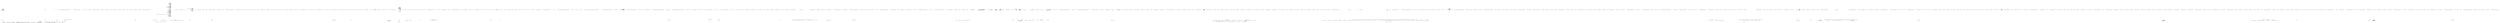 digraph  {
n195 [label="QuantConnect.ToolBox.AlgoSeekFuturesConverter.AlgoSeekFuturesConverter", span=""];
n196 [label=zipper, span=""];
n197 [label=temp, span=""];
n198 [label=tickType, span=""];
n199 [label=zipper, span=""];
n200 [label="System.DateTime", span=""];
n201 [label=bool, span=""];
n0 [cluster="QuantConnect.ToolBox.AlgoSeekFuturesConverter.AlgoSeekFuturesConverter.AlgoSeekFuturesConverter(QuantConnect.Resolution, System.DateTime, string, string)", label="Entry QuantConnect.ToolBox.AlgoSeekFuturesConverter.AlgoSeekFuturesConverter.AlgoSeekFuturesConverter(QuantConnect.Resolution, System.DateTime, string, string)", span="52-52"];
n1 [cluster="QuantConnect.ToolBox.AlgoSeekFuturesConverter.AlgoSeekFuturesConverter.AlgoSeekFuturesConverter(QuantConnect.Resolution, System.DateTime, string, string)", label="_source = source", span="54-54"];
n2 [cluster="QuantConnect.ToolBox.AlgoSeekFuturesConverter.AlgoSeekFuturesConverter.AlgoSeekFuturesConverter(QuantConnect.Resolution, System.DateTime, string, string)", label="_referenceDate = referenceDate", span="55-55"];
n3 [cluster="QuantConnect.ToolBox.AlgoSeekFuturesConverter.AlgoSeekFuturesConverter.AlgoSeekFuturesConverter(QuantConnect.Resolution, System.DateTime, string, string)", label="_destination = destination", span="56-56"];
n4 [cluster="QuantConnect.ToolBox.AlgoSeekFuturesConverter.AlgoSeekFuturesConverter.AlgoSeekFuturesConverter(QuantConnect.Resolution, System.DateTime, string, string)", label="_resolution = resolution", span="57-57"];
n8 [cluster="System.Collections.Generic.Dictionary<TKey, TValue>.Dictionary()", label="Entry System.Collections.Generic.Dictionary<TKey, TValue>.Dictionary()", span="0-0"];
n7 [cluster="QuantConnect.ToolBox.AlgoSeekFuturesConverter.AlgoSeekFuturesConverter.AlgoSeekFuturesConverter(QuantConnect.Resolution, System.DateTime, string, string)", label="Exit QuantConnect.ToolBox.AlgoSeekFuturesConverter.AlgoSeekFuturesConverter.AlgoSeekFuturesConverter(QuantConnect.Resolution, System.DateTime, string, string)", span="52-52"];
n9 [cluster="System.Threading.ManualResetEvent.ManualResetEvent(bool)", label="Entry System.Threading.ManualResetEvent.ManualResetEvent(bool)", span="0-0"];
n10 [cluster="QuantConnect.ToolBox.AlgoSeekFuturesConverter.AlgoSeekFuturesConverter.Convert()", label="Entry QuantConnect.ToolBox.AlgoSeekFuturesConverter.AlgoSeekFuturesConverter.Convert()", span="65-65"];
n11 [cluster="QuantConnect.ToolBox.AlgoSeekFuturesConverter.AlgoSeekFuturesConverter.Convert()", label="var files = Directory.EnumerateFiles(_source, ''*.bz2'')", span="68-68"];
n12 [cluster="QuantConnect.ToolBox.AlgoSeekFuturesConverter.AlgoSeekFuturesConverter.Convert()", label="Log.Trace(''AlgoSeekFuturesConverter.Convert(): Loading {0} AlgoSeekFuturesReader for {1} '', files.Count(), _referenceDate)", span="69-69"];
n50 [cluster="System.IO.Directory.EnumerateFiles(string, string)", label="Entry System.IO.Directory.EnumerateFiles(string, string)", span="0-0"];
n13 [cluster="QuantConnect.ToolBox.AlgoSeekFuturesConverter.AlgoSeekFuturesConverter.Convert()", label="var totalLinesProcessed = 0L", span="72-72"];
n51 [cluster="System.Collections.Generic.IEnumerable<TSource>.Count<TSource>()", label="Entry System.Collections.Generic.IEnumerable<TSource>.Count<TSource>()", span="0-0"];
n52 [cluster="QuantConnect.Logging.Log.Trace(string, params object[])", label="Entry QuantConnect.Logging.Log.Trace(string, params object[])", span="123-123"];
n16 [cluster="QuantConnect.ToolBox.AlgoSeekFuturesConverter.AlgoSeekFuturesConverter.Convert()", label="var zipper = OS.IsWindows ? ''C:/Program Files/7-Zip/7z.exe'' : ''7z''", span="75-75"];
n53 [cluster="System.DateTime.AddHours(double)", label="Entry System.DateTime.AddHours(double)", span="0-0"];
n54 [cluster="Unk.Where", label="Entry Unk.Where", span=""];
n77 [cluster="lambda expression", label="Entry lambda expression", span="77-77"];
n55 [cluster="System.Threading.Tasks.ParallelOptions.ParallelOptions()", label="Entry System.Threading.Tasks.ParallelOptions.ParallelOptions()", span="0-0"];
n56 [cluster="System.Threading.Tasks.Parallel.ForEach<TSource>(System.Collections.Generic.IEnumerable<TSource>, System.Threading.Tasks.ParallelOptions, System.Action<TSource>)", label="Entry System.Threading.Tasks.Parallel.ForEach<TSource>(System.Collections.Generic.IEnumerable<TSource>, System.Threading.Tasks.ParallelOptions, System.Action<TSource>)", span="0-0"];
n83 [cluster="lambda expression", label="Entry lambda expression", span="82-97"];
n57 [cluster="System.Collections.Generic.IEnumerable<TSource>.Any<TSource>()", label="Entry System.Collections.Generic.IEnumerable<TSource>.Any<TSource>()", span="0-0"];
n59 [cluster="Unk.Select", label="Entry Unk.Select", span=""];
n98 [cluster="lambda expression", label="Entry lambda expression", span="104-104"];
n60 [cluster="SynchronizingEnumerator.cstr", label="Entry SynchronizingEnumerator.cstr", span=""];
n61 [cluster="QuantConnect.Lean.Engine.DataFeeds.Enumerators.SynchronizingEnumerator.MoveNext()", label="Entry QuantConnect.Lean.Engine.DataFeeds.Enumerators.SynchronizingEnumerator.MoveNext()", span="82-82"];
n62 [cluster="System.TimeSpan.FromMinutes(double)", label="Entry System.TimeSpan.FromMinutes(double)", span="0-0"];
n63 [cluster="System.DateTime.RoundDown(System.TimeSpan)", label="Entry System.DateTime.RoundDown(System.TimeSpan)", span="385-385"];
n64 [cluster="QuantConnect.ToolBox.AlgoSeekFuturesConverter.AlgoSeekFuturesConverter.WriteToDisk(System.DateTime, System.DateTime, System.TimeSpan, bool)", label="Entry QuantConnect.ToolBox.AlgoSeekFuturesConverter.AlgoSeekFuturesConverter.WriteToDisk(System.DateTime, System.DateTime, System.TimeSpan, bool)", span="177-177"];
n65 [cluster="System.Collections.Generic.Dictionary<TKey, TValue>.TryGetValue(TKey, out TValue)", label="Entry System.Collections.Generic.Dictionary<TKey, TValue>.TryGetValue(TKey, out TValue)", span="0-0"];
n66 [cluster="System.Collections.Generic.List<T>.List(int)", label="Entry System.Collections.Generic.List<T>.List(int)", span="0-0"];
n67 [cluster="QuantConnect.ToolBox.AlgoSeekFuturesConverter.AlgoSeekFuturesProcessor.AlgoSeekFuturesProcessor(QuantConnect.Symbol, System.DateTime, QuantConnect.TickType, QuantConnect.Resolution, string)", label="Entry QuantConnect.ToolBox.AlgoSeekFuturesConverter.AlgoSeekFuturesProcessor.AlgoSeekFuturesProcessor(QuantConnect.Symbol, System.DateTime, QuantConnect.TickType, QuantConnect.Resolution, string)", span="132-132"];
n68 [cluster="QuantConnect.ToolBox.AlgoSeekFuturesConverter.AlgoSeekFuturesProcessor.Process(QuantConnect.Data.Market.Tick)", label="Entry QuantConnect.ToolBox.AlgoSeekFuturesConverter.AlgoSeekFuturesProcessor.Process(QuantConnect.Data.Market.Tick)", span="160-160"];
n69 [cluster="System.TimeSpan.FromHours(double)", label="Entry System.TimeSpan.FromHours(double)", span="0-0"];
n70 [cluster="System.Math.Round(double, int)", label="Entry System.Math.Round(double, int)", span="0-0"];
n71 [cluster="System.Math.Round(decimal, int)", label="Entry System.Math.Round(decimal, int)", span="0-0"];
n72 [cluster="System.Math.Round(double)", label="Entry System.Math.Round(double)", span="0-0"];
n73 [cluster="System.Diagnostics.Process.GetCurrentProcess()", label="Entry System.Diagnostics.Process.GetCurrentProcess()", span="0-0"];
n74 [cluster="System.DateTime.ToString(string)", label="Entry System.DateTime.ToString(string)", span="0-0"];
n75 [cluster="QuantConnect.Logging.Log.Trace(string, bool)", label="Entry QuantConnect.Logging.Log.Trace(string, bool)", span="106-106"];
n76 [cluster="QuantConnect.ToolBox.AlgoSeekFuturesConverter.AlgoSeekFuturesConverter.Flush(System.DateTime, bool)", label="Entry QuantConnect.ToolBox.AlgoSeekFuturesConverter.AlgoSeekFuturesConverter.Flush(System.DateTime, bool)", span="274-274"];
n49 [cluster="QuantConnect.ToolBox.AlgoSeekFuturesConverter.AlgoSeekFuturesConverter.Convert()", label="Exit QuantConnect.ToolBox.AlgoSeekFuturesConverter.AlgoSeekFuturesConverter.Convert()", span="65-65"];
n58 [cluster="System.Exception.Exception(string)", label="Entry System.Exception.Exception(string)", span="0-0"];
n79 [cluster="lambda expression", label="Exit lambda expression", span="77-77"];
n80 [cluster="System.IO.Path.GetFileNameWithoutExtension(string)", label="Entry System.IO.Path.GetFileNameWithoutExtension(string)", span="0-0"];
n81 [cluster="string.ToLower()", label="Entry string.ToLower()", span="0-0"];
n82 [cluster="string.IndexOf(string)", label="Entry string.IndexOf(string)", span="0-0"];
n93 [cluster="string.Replace(string, string)", label="Entry string.Replace(string, string)", span="0-0"];
n94 [cluster="System.IO.File.Exists(string)", label="Entry System.IO.File.Exists(string)", span="0-0"];
n95 [cluster="System.Diagnostics.ProcessStartInfo.ProcessStartInfo(string, string)", label="Entry System.Diagnostics.ProcessStartInfo.ProcessStartInfo(string, string)", span="0-0"];
n96 [cluster="System.Diagnostics.Process.Start(System.Diagnostics.ProcessStartInfo)", label="Entry System.Diagnostics.Process.Start(System.Diagnostics.ProcessStartInfo)", span="0-0"];
n97 [cluster="System.Diagnostics.Process.WaitForExit()", label="Entry System.Diagnostics.Process.WaitForExit()", span="0-0"];
n92 [cluster="lambda expression", label="Exit lambda expression", span="82-97"];
n100 [cluster="lambda expression", label="Exit lambda expression", span="104-104"];
n101 [cluster="QuantConnect.ToolBox.AlgoSeekFuturesConverter.AlgoSeekFuturesReader.AlgoSeekFuturesReader(string, System.Collections.Generic.HashSet<string>)", label="Entry QuantConnect.ToolBox.AlgoSeekFuturesConverter.AlgoSeekFuturesReader.AlgoSeekFuturesReader(string, System.Collections.Generic.HashSet<string>)", span="49-49"];
n111 [cluster="QuantConnect.ToolBox.AlgoSeekFuturesConverter.AlgoSeekFuturesConverter.WriteToDisk(System.DateTime, System.DateTime, System.TimeSpan, bool)", label="return peekTickTime.RoundDown(step);", span="214-214"];
n113 [cluster="System.Threading.WaitHandle.WaitOne()", label="Entry System.Threading.WaitHandle.WaitOne()", span="0-0"];
n114 [cluster="System.Threading.EventWaitHandle.Reset()", label="Entry System.Threading.EventWaitHandle.Reset()", span="0-0"];
n115 [cluster="Unk.Run", label="Entry Unk.Run", span=""];
n116 [cluster="lambda expression", label="Entry lambda expression", span="186-208"];
n112 [cluster="QuantConnect.ToolBox.AlgoSeekFuturesConverter.AlgoSeekFuturesConverter.WriteToDisk(System.DateTime, System.DateTime, System.TimeSpan, bool)", label="Exit QuantConnect.ToolBox.AlgoSeekFuturesConverter.AlgoSeekFuturesConverter.WriteToDisk(System.DateTime, System.DateTime, System.TimeSpan, bool)", span="177-177"];
n117 [cluster="lambda expression", label="Enum.GetValues(typeof(TickType))", span="188-188"];
n118 [cluster="lambda expression", label="var tickType = type", span="190-190"];
n123 [cluster="System.Enum.GetValues(System.Type)", label="Entry System.Enum.GetValues(System.Type)", span="0-0"];
n120 [cluster="lambda expression", label="Parallel.ForEach(groups, group =>\r\n                    {\r\n                        var symbol = group.Key;\r\n                        var zip = group.First().ZipPath.Replace(''.zip'', string.Empty);\r\n\r\n                        foreach (var processor in group)\r\n                        {\r\n                            var tempFileName = Path.Combine(zip, processor.EntryPath);\r\n\r\n                            Directory.CreateDirectory(zip);\r\n                            File.AppendAllText(tempFileName, FileBuilder(processor));\r\n                        }\r\n                    })", span="193-205"];
n124 [cluster="Unk.GroupBy", label="Entry Unk.GroupBy", span=""];
n127 [cluster="lambda expression", label="Entry lambda expression", span="191-191"];
n130 [cluster="lambda expression", label="Entry lambda expression", span="191-191"];
n133 [cluster="lambda expression", label="Entry lambda expression", span="191-191"];
n125 [cluster="Unk.ForEach", label="Entry Unk.ForEach", span=""];
n136 [cluster="lambda expression", label="Entry lambda expression", span="193-205"];
n122 [cluster="lambda expression", label="Exit lambda expression", span="186-208"];
n126 [cluster="System.Threading.EventWaitHandle.Set()", label="Entry System.Threading.EventWaitHandle.Set()", span="0-0"];
n129 [cluster="lambda expression", label="Exit lambda expression", span="191-191"];
n132 [cluster="lambda expression", label="Exit lambda expression", span="191-191"];
n135 [cluster="lambda expression", label="Exit lambda expression", span="191-191"];
n137 [cluster="lambda expression", label="var symbol = group.Key", span="195-195"];
n138 [cluster="lambda expression", label="var zip = group.First().ZipPath.Replace(''.zip'', string.Empty)", span="196-196"];
n139 [cluster="lambda expression", label=group, span="198-198"];
n144 [cluster="Unk.First", label="Entry Unk.First", span=""];
n145 [cluster="Unk.Replace", label="Entry Unk.Replace", span=""];
n140 [cluster="lambda expression", label="var tempFileName = Path.Combine(zip, processor.EntryPath)", span="200-200"];
n141 [cluster="lambda expression", label="Directory.CreateDirectory(zip)", span="202-202"];
n143 [cluster="lambda expression", label="Exit lambda expression", span="193-205"];
n142 [cluster="lambda expression", label="File.AppendAllText(tempFileName, FileBuilder(processor))", span="203-203"];
n146 [cluster="Unk.Combine", label="Entry Unk.Combine", span=""];
n147 [cluster="Unk.CreateDirectory", label="Entry Unk.CreateDirectory", span=""];
n148 [cluster="Unk.FileBuilder", label="Entry Unk.FileBuilder", span=""];
n149 [cluster="System.IO.File.AppendAllText(string, string)", label="Entry System.IO.File.AppendAllText(string, string)", span="0-0"];
n150 [cluster="QuantConnect.ToolBox.AlgoSeekFuturesConverter.AlgoSeekFuturesConverter.Package(System.DateTime)", label="Entry QuantConnect.ToolBox.AlgoSeekFuturesConverter.AlgoSeekFuturesConverter.Package(System.DateTime)", span="221-221"];
n152 [cluster="QuantConnect.ToolBox.AlgoSeekFuturesConverter.AlgoSeekFuturesConverter.Package(System.DateTime)", label="var zipper = OS.IsWindows ? ''C:/Program Files/7-Zip/7z.exe'' : ''7z''", span="224-224"];
n168 [cluster="lambda expression", label="var psi = new ProcessStartInfo(zipper, cmdArgs)\r\n                {\r\n                    CreateNoWindow = true,\r\n                    WindowStyle = ProcessWindowStyle.Hidden\r\n                }", span="242-246"];
n157 [cluster="System.IO.Directory.EnumerateFiles(string, string, System.IO.SearchOption)", label="Entry System.IO.Directory.EnumerateFiles(string, string, System.IO.SearchOption)", span="0-0"];
n158 [cluster="System.Collections.Generic.IEnumerable<TSource>.GroupBy<TSource, TKey>(System.Func<TSource, TKey>)", label="Entry System.Collections.Generic.IEnumerable<TSource>.GroupBy<TSource, TKey>(System.Func<TSource, TKey>)", span="0-0"];
n159 [cluster="lambda expression", label="Entry lambda expression", span="230-230"];
n156 [cluster="QuantConnect.ToolBox.AlgoSeekFuturesConverter.AlgoSeekFuturesConverter.Package(System.DateTime)", label="Exit QuantConnect.ToolBox.AlgoSeekFuturesConverter.AlgoSeekFuturesConverter.Package(System.DateTime)", span="221-221"];
n163 [cluster="lambda expression", label="Entry lambda expression", span="235-257"];
n160 [cluster="lambda expression", label="Directory.GetParent(x).FullName", span="230-230"];
n161 [cluster="lambda expression", label="Exit lambda expression", span="230-230"];
n162 [cluster="System.IO.Directory.GetParent(string)", label="Entry System.IO.Directory.GetParent(string)", span="0-0"];
n164 [cluster="lambda expression", label="var outputFileName = file.Key + ''.zip''", span="237-237"];
n165 [cluster="lambda expression", label="var inputFileNames = Path.Combine(file.Key, ''*.csv'')", span="238-238"];
n166 [cluster="lambda expression", label="var cmdArgs = '' a '' + outputFileName + '' '' + inputFileNames", span="239-239"];
n167 [cluster="lambda expression", label="Log.Trace(''AlgoSeekFuturesConverter.Convert(): Zipping '' + outputFileName)", span="241-241"];
n175 [cluster="System.IO.Path.Combine(string, string)", label="Entry System.IO.Path.Combine(string, string)", span="0-0"];
n169 [cluster="lambda expression", label="var process = Process.Start(psi)", span="247-247"];
n170 [cluster="lambda expression", label="process.WaitForExit()", span="248-248"];
n171 [cluster="lambda expression", label="process.ExitCode > 0", span="249-249"];
n174 [cluster="lambda expression", label="Exit lambda expression", span="235-257"];
n176 [cluster="System.IO.Directory.Delete(string, bool)", label="Entry System.IO.Directory.Delete(string, bool)", span="0-0"];
n177 [cluster="QuantConnect.ToolBox.AlgoSeekFuturesConverter.AlgoSeekFuturesConverter.FileBuilder(QuantConnect.ToolBox.AlgoSeekFuturesConverter.AlgoSeekFuturesProcessor)", label="Entry QuantConnect.ToolBox.AlgoSeekFuturesConverter.AlgoSeekFuturesConverter.FileBuilder(QuantConnect.ToolBox.AlgoSeekFuturesConverter.AlgoSeekFuturesProcessor)", span="264-264"];
n183 [cluster="System.Text.StringBuilder.StringBuilder()", label="Entry System.Text.StringBuilder.StringBuilder()", span="0-0"];
n184 [cluster="QuantConnect.Util.LeanData.GenerateLine(QuantConnect.Data.IBaseData, QuantConnect.SecurityType, QuantConnect.Resolution)", label="Entry QuantConnect.Util.LeanData.GenerateLine(QuantConnect.Data.IBaseData, QuantConnect.SecurityType, QuantConnect.Resolution)", span="32-32"];
n185 [cluster="System.Text.StringBuilder.AppendLine(string)", label="Entry System.Text.StringBuilder.AppendLine(string)", span="0-0"];
n182 [cluster="QuantConnect.ToolBox.AlgoSeekFuturesConverter.AlgoSeekFuturesConverter.FileBuilder(QuantConnect.ToolBox.AlgoSeekFuturesConverter.AlgoSeekFuturesProcessor)", label="Exit QuantConnect.ToolBox.AlgoSeekFuturesConverter.AlgoSeekFuturesConverter.FileBuilder(QuantConnect.ToolBox.AlgoSeekFuturesConverter.AlgoSeekFuturesProcessor)", span="264-264"];
n186 [cluster="System.Text.StringBuilder.ToString()", label="Entry System.Text.StringBuilder.ToString()", span="0-0"];
n189 [cluster="QuantConnect.ToolBox.AlgoSeekFuturesConverter.AlgoSeekFuturesConverter.Flush(System.DateTime, bool)", label="Exit QuantConnect.ToolBox.AlgoSeekFuturesConverter.AlgoSeekFuturesConverter.Flush(System.DateTime, bool)", span="274-274"];
n190 [cluster="System.Collections.Generic.List<T>.ForEach(System.Action<T>)", label="Entry System.Collections.Generic.List<T>.ForEach(System.Action<T>)", span="0-0"];
n191 [cluster="lambda expression", label="Entry lambda expression", span="278-278"];
n193 [cluster="lambda expression", label="Exit lambda expression", span="278-278"];
n194 [cluster="QuantConnect.ToolBox.AlgoSeekFuturesConverter.AlgoSeekFuturesProcessor.FlushBuffer(System.DateTime, bool)", label="Entry QuantConnect.ToolBox.AlgoSeekFuturesConverter.AlgoSeekFuturesProcessor.FlushBuffer(System.DateTime, bool)", span="175-175"];
d8 [cluster="QuantConnect.ToolBox.AlgoSeekFuturesConverter.AlgoSeekFuturesConverter.Convert()", color=green, community=0, label="files = files.Where(x => Path.GetFileNameWithoutExtension(x).ToLower().IndexOf(''option'') == -1)", prediction=0, span="68-68"];
d7 [cluster="QuantConnect.ToolBox.AlgoSeekFuturesConverter.AlgoSeekFuturesConverter.Convert()", label="var files = Directory.EnumerateFiles(_source, ''*.bz2'')", span="67-67"];
d9 [cluster="QuantConnect.ToolBox.AlgoSeekFuturesConverter.AlgoSeekFuturesConverter.Convert()", label="Log.Trace(''AlgoSeekFuturesConverter.Convert(): Loading {0} AlgoSeekFuturesReader for {1} '', files.Count(), _referenceDate)", span="70-70"];
d11 [cluster="QuantConnect.ToolBox.AlgoSeekFuturesConverter.AlgoSeekFuturesConverter.Convert()", color=green, community=0, label="var totalFiles = files.Count()", prediction=1, span="74-74"];
d16 [cluster="QuantConnect.ToolBox.AlgoSeekFuturesConverter.AlgoSeekFuturesConverter.Convert()", color=green, community=1, label="Parallel.ForEach(files, parallelOptions, file =>\r\n            {\r\n                var csvFile = file.Replace(''.bz2'', '''');\r\n                if (!File.Exists(csvFile))\r\n                {\r\n                    Log.Trace(''AlgoSeekFuturesConverter.Convert(): Extracting '' + file);\r\n                    var psi = new ProcessStartInfo(zipper, '' e '' + file + '' -o'' + _source)\r\n                    {\r\n                        CreateNoWindow = true,\r\n                        WindowStyle = ProcessWindowStyle.Hidden\r\n                    };\r\n                    var process = Process.Start(psi);\r\n                    process.WaitForExit();\r\n                    if (process.ExitCode > 0)\r\n                    {\r\n                        Log.Error(''7Zip Exited Unsuccessfully: '' + file);\r\n                    }\r\n                }\r\n\r\n                // setting up local processors and the flush event\r\n                var processors = new Processors();\r\n                var waitForFlush = new ManualResetEvent(true);\r\n\r\n                // symbol filters \r\n                // var symbolFilterNames = new string[] { ''AAPL'', ''TWX'', ''NWSA'', ''FOXA'', ''AIG'', ''EGLE'', ''EGEC'' };\r\n                // var symbolFilter = symbolFilterNames.SelectMany(name => new[] { name, name + ''1'', name + ''.1'' }).ToHashSet();\r\n                // var reader = new AlgoSeekFuturesReader(csvFile, symbolFilter);\r\n\r\n                var reader = new AlgoSeekFuturesReader(csvFile);\r\n                if (start == DateTime.MinValue)\r\n                {\r\n                    start = DateTime.Now;\r\n                }\r\n\r\n                var flushStep = TimeSpan.FromMinutes(15 + random.NextDouble() * 5);\r\n\r\n                if (reader.Current != null) // reader contains the data\r\n                {\r\n                    var previousFlush = reader.Current.Time.RoundDown(flushStep);\r\n\r\n                    do\r\n                    {\r\n                        var tick = reader.Current as Tick;\r\n\r\n                        //If the next minute has clocked over; flush the consolidators; serialize and store data to disk.\r\n                        if (tick.Time.RoundDown(flushStep) > previousFlush)\r\n                        {\r\n                            previousFlush = WriteToDisk(processors, waitForFlush, tick.Time, flushStep);\r\n                            processors = new Processors();\r\n                        }\r\n\r\n                        //Add or create the consolidator-flush mechanism for symbol:\r\n                        List<AlgoSeekFuturesProcessor> symbolProcessors;\r\n                        if (!processors.TryGetValue(tick.Symbol, out symbolProcessors))\r\n                        {\r\n                            symbolProcessors = new List<AlgoSeekFuturesProcessor>(2)\r\n                                        {\r\n                                            new AlgoSeekFuturesProcessor(tick.Symbol, _referenceDate, TickType.Trade, _resolution, _destination),\r\n                                            new AlgoSeekFuturesProcessor(tick.Symbol, _referenceDate, TickType.Quote, _resolution, _destination)\r\n                                        };\r\n\r\n                            processors[tick.Symbol] = symbolProcessors;\r\n                        }\r\n\r\n                        // Pass current tick into processor: enum 0 = trade; 1 = quote.\r\n                        symbolProcessors[(int)tick.TickType].Process(tick);\r\n\r\n                        if (Interlocked.Increment(ref totalLinesProcessed) % 1000000m == 0)\r\n                        {\r\n                            Log.Trace(''AlgoSeekFuturesConverter.Convert(): Processed {0,3}M ticks( {1}k / sec); Memory in use: {2} MB; Total progress: {3}%'', Math.Round(totalLinesProcessed / 1000000m, 2), Math.Round(totalLinesProcessed / 1000L / (DateTime.Now - start).TotalSeconds), Process.GetCurrentProcess().WorkingSet64 / (1024 * 1024), 100 * totalFilesProcessed / totalFiles);\r\n                        }\r\n\r\n                    }\r\n                    while (reader.MoveNext());\r\n\r\n                    Log.Trace(''AlgoSeekFuturesConverter.Convert(): Performing final flush to disk... '');\r\n                    Flush(processors, DateTime.MaxValue, true);\r\n                    WriteToDisk(processors, waitForFlush, DateTime.MaxValue, flushStep, true);\r\n                }\r\n\r\n                Log.Trace(''AlgoSeekFuturesConverter.Convert(): Finished processing file: '' + file);\r\n                Interlocked.Increment(ref totalFilesProcessed);\r\n            })", prediction=1, span="82-164"];
d12 [cluster="QuantConnect.ToolBox.AlgoSeekFuturesConverter.AlgoSeekFuturesConverter.Convert()", color=green, community=0, label="var totalFilesProcessed = 0", prediction=3, span="75-75"];
d57 [cluster="lambda expression", color=green, community=0, label="Log.Trace(''AlgoSeekFuturesConverter.Convert(): Processed {0,3}M ticks( {1}k / sec); Memory in use: {2} MB; Total progress: {3}%'', Math.Round(totalLinesProcessed / 1000000m, 2), Math.Round(totalLinesProcessed / 1000L / (DateTime.Now - start).TotalSeconds), Process.GetCurrentProcess().WorkingSet64 / (1024 * 1024), 100 * totalFilesProcessed / totalFiles)", prediction=1, span="151-151"];
d13 [cluster="QuantConnect.ToolBox.AlgoSeekFuturesConverter.AlgoSeekFuturesConverter.Convert()", color=green, community=0, label="var start = DateTime.MinValue", prediction=5, span="76-76"];
d15 [cluster="QuantConnect.ToolBox.AlgoSeekFuturesConverter.AlgoSeekFuturesConverter.Convert()", color=green, community=0, label="var random = new Random((int)DateTime.Now.Ticks)", prediction=6, span="79-79"];
d78 [cluster="QuantConnect.ToolBox.AlgoSeekFuturesConverter.AlgoSeekFuturesConverter.WriteToDisk(System.Collections.Generic.Dictionary<QuantConnect.Symbol, System.Collections.Generic.List<QuantConnect.ToolBox.AlgoSeekFuturesConverter.AlgoSeekFuturesProcessor>>, System.Threading.ManualResetEvent, System.DateTime, System.TimeSpan, bool)", label="Entry QuantConnect.ToolBox.AlgoSeekFuturesConverter.AlgoSeekFuturesConverter.WriteToDisk(System.Collections.Generic.Dictionary<QuantConnect.Symbol, System.Collections.Generic.List<QuantConnect.ToolBox.AlgoSeekFuturesConverter.AlgoSeekFuturesProcessor>>, System.Threading.ManualResetEvent, System.DateTime, System.TimeSpan, bool)", span="176-176"];
d88 [cluster="QuantConnect.ToolBox.AlgoSeekFuturesConverter.AlgoSeekFuturesConverter.Flush(System.Collections.Generic.Dictionary<QuantConnect.Symbol, System.Collections.Generic.List<QuantConnect.ToolBox.AlgoSeekFuturesConverter.AlgoSeekFuturesProcessor>>, System.DateTime, bool)", label="Entry QuantConnect.ToolBox.AlgoSeekFuturesConverter.AlgoSeekFuturesConverter.Flush(System.Collections.Generic.Dictionary<QuantConnect.Symbol, System.Collections.Generic.List<QuantConnect.ToolBox.AlgoSeekFuturesConverter.AlgoSeekFuturesProcessor>>, System.DateTime, bool)", span="228-228"];
d42 [cluster="lambda expression", color=green, community=0, label="start == DateTime.MinValue", prediction=1, span="111-111"];
d56 [cluster="lambda expression", color=green, community=0, label="Interlocked.Increment(ref totalLinesProcessed) % 1000000m == 0", prediction=1, span="149-149"];
d63 [cluster="lambda expression", color=green, community=0, label="Interlocked.Increment(ref totalFilesProcessed)", prediction=1, span="163-163"];
d187 [label=start, span=""];
d190 [label=totalFiles, span=""];
d191 [label=totalFilesProcessed, span=""];
d43 [cluster="lambda expression", color=green, community=0, label="start = DateTime.Now", prediction=1, span="113-113"];
d58 [cluster="lambda expression", color=green, community=0, label="reader.MoveNext()", prediction=11, span="155-155"];
d22 [cluster="System.Random.Random(int)", label="Entry System.Random.Random(int)", span="0-0"];
d44 [cluster="lambda expression", color=green, community=0, label="var flushStep = TimeSpan.FromMinutes(15 + random.NextDouble() * 5)", prediction=12, span="116-116"];
d34 [cluster="lambda expression", color=green, community=1, label="var psi = new ProcessStartInfo(zipper, '' e '' + file + '' -o'' + _source)\r\n                    {\r\n                        CreateNoWindow = true,\r\n                        WindowStyle = ProcessWindowStyle.Hidden\r\n                    }", prediction=13, span="88-92"];
d33 [cluster="lambda expression", color=green, community=0, label="Log.Trace(''AlgoSeekFuturesConverter.Convert(): Extracting '' + file)", prediction=14, span="87-87"];
d35 [cluster="lambda expression", color=green, community=0, label="var process = Process.Start(psi)", prediction=15, span="93-93"];
d188 [label=random, span=""];
d45 [cluster="lambda expression", color=green, community=0, label="reader.Current != null", prediction=11, span="118-118"];
d75 [cluster="System.Random.NextDouble()", label="Entry System.Random.NextDouble()", span="0-0"];
d46 [cluster="lambda expression", color=green, community=0, label="var previousFlush = reader.Current.Time.RoundDown(flushStep)", prediction=12, span="120-120"];
d48 [cluster="lambda expression", color=green, community=0, label="tick.Time.RoundDown(flushStep) > previousFlush", prediction=12, span="127-127"];
d49 [cluster="lambda expression", color=green, community=0, label="previousFlush = WriteToDisk(processors, waitForFlush, tick.Time, flushStep)", prediction=19, span="129-129"];
d61 [cluster="lambda expression", color=green, community=0, label="WriteToDisk(processors, waitForFlush, DateTime.MaxValue, flushStep, true)", prediction=12, span="159-159"];
d41 [cluster="lambda expression", color=green, community=0, label="var reader = new AlgoSeekFuturesReader(csvFile)", prediction=11, span="110-110"];
d189 [label=totalLinesProcessed, span=""];
d55 [cluster="lambda expression", color=green, community=0, label="symbolProcessors[(int)tick.TickType].Process(tick)", prediction=12, span="147-147"];
d83 [cluster="System.Threading.Interlocked.Increment(ref long)", label="Entry System.Threading.Interlocked.Increment(ref long)", span="0-0"];
d62 [cluster="lambda expression", color=green, community=0, label="Log.Trace(''AlgoSeekFuturesConverter.Convert(): Finished processing file: '' + file)", prediction=14, span="162-162"];
d89 [cluster="System.Threading.Interlocked.Increment(ref int)", label="Entry System.Threading.Interlocked.Increment(ref int)", span="0-0"];
d25 [cluster="lambda expression", color=green, community=0, label="Path.GetFileNameWithoutExtension(x).ToLower().IndexOf(''option'') == -1", prediction=24, span="68-68"];
d31 [cluster="lambda expression", color=green, community=0, label="var csvFile = file.Replace(''.bz2'', '''')", prediction=25, span="84-84"];
d32 [cluster="lambda expression", color=green, community=0, label="!File.Exists(csvFile)", prediction=26, span="85-85"];
d38 [cluster="lambda expression", color=green, community=0, label="Log.Error(''7Zip Exited Unsuccessfully: '' + file)", prediction=14, span="97-97"];
d37 [cluster="lambda expression", color=green, community=0, label="process.ExitCode > 0", prediction=15, span="95-95"];
d39 [cluster="lambda expression", color=green, community=0, label="var processors = new Processors()", prediction=12, span="102-102"];
d71 [cluster="QuantConnect.Logging.Log.Error(string, bool)", label="Entry QuantConnect.Logging.Log.Error(string, bool)", span="65-65"];
d40 [cluster="lambda expression", color=green, community=0, label="var waitForFlush = new ManualResetEvent(true)", prediction=12, span="103-103"];
d47 [cluster="lambda expression", color=green, community=0, label="var tick = reader.Current as Tick", prediction=12, span="124-124"];
d52 [cluster="lambda expression", color=green, community=0, label="!processors.TryGetValue(tick.Symbol, out symbolProcessors)", prediction=12, span="135-135"];
d54 [cluster="lambda expression", color=green, community=0, label="processors[tick.Symbol] = symbolProcessors", prediction=33, span="143-143"];
d60 [cluster="lambda expression", color=green, community=0, label="Flush(processors, DateTime.MaxValue, true)", prediction=12, span="158-158"];
d36 [cluster="lambda expression", color=green, community=0, label="process.WaitForExit()", prediction=35, span="94-94"];
d50 [cluster="lambda expression", color=green, community=0, label="processors = new Processors()", prediction=12, span="130-130"];
d51 [cluster="lambda expression", color=green, community=0, label="List<AlgoSeekFuturesProcessor> symbolProcessors", prediction=37, span="134-134"];
d53 [cluster="lambda expression", color=green, community=1, label="symbolProcessors = new List<AlgoSeekFuturesProcessor>(2)\r\n                                        {\r\n                                            new AlgoSeekFuturesProcessor(tick.Symbol, _referenceDate, TickType.Trade, _resolution, _destination),\r\n                                            new AlgoSeekFuturesProcessor(tick.Symbol, _referenceDate, TickType.Quote, _resolution, _destination)\r\n                                        }", prediction=12, span="137-141"];
d59 [cluster="lambda expression", color=green, community=0, label="Log.Trace(''AlgoSeekFuturesConverter.Convert(): Performing final flush to disk... '')", prediction=39, span="157-157"];
d87 [cluster="QuantConnect.ToolBox.AlgoSeekFuturesConverter.AlgoSeekFuturesReader.MoveNext()", label="Entry QuantConnect.ToolBox.AlgoSeekFuturesConverter.AlgoSeekFuturesReader.MoveNext()", span="75-75"];
d90 [cluster="QuantConnect.ToolBox.AlgoSeekFuturesConverter.AlgoSeekFuturesConverter.WriteToDisk(System.Collections.Generic.Dictionary<QuantConnect.Symbol, System.Collections.Generic.List<QuantConnect.ToolBox.AlgoSeekFuturesConverter.AlgoSeekFuturesProcessor>>, System.Threading.ManualResetEvent, System.DateTime, System.TimeSpan, bool)", color=green, community=0, label="waitForFlush.WaitOne()", prediction=40, span="178-178"];
d91 [cluster="QuantConnect.ToolBox.AlgoSeekFuturesConverter.AlgoSeekFuturesConverter.WriteToDisk(System.Collections.Generic.Dictionary<QuantConnect.Symbol, System.Collections.Generic.List<QuantConnect.ToolBox.AlgoSeekFuturesConverter.AlgoSeekFuturesProcessor>>, System.Threading.ManualResetEvent, System.DateTime, System.TimeSpan, bool)", color=green, community=0, label="waitForFlush.Reset()", prediction=12, span="179-179"];
d92 [cluster="QuantConnect.ToolBox.AlgoSeekFuturesConverter.AlgoSeekFuturesConverter.WriteToDisk(System.Collections.Generic.Dictionary<QuantConnect.Symbol, System.Collections.Generic.List<QuantConnect.ToolBox.AlgoSeekFuturesConverter.AlgoSeekFuturesProcessor>>, System.Threading.ManualResetEvent, System.DateTime, System.TimeSpan, bool)", color=green, community=0, label="Flush(processors, peekTickTime, final)", prediction=12, span="180-180"];
d93 [cluster="QuantConnect.ToolBox.AlgoSeekFuturesConverter.AlgoSeekFuturesConverter.WriteToDisk(System.Collections.Generic.Dictionary<QuantConnect.Symbol, System.Collections.Generic.List<QuantConnect.ToolBox.AlgoSeekFuturesConverter.AlgoSeekFuturesProcessor>>, System.Threading.ManualResetEvent, System.DateTime, System.TimeSpan, bool)", color=green, community=1, label="Task.Run(() =>\r\n            {\r\n                foreach (var type in Enum.GetValues(typeof(TickType)))\r\n                {\r\n                    var tickType = type;\r\n                    var groups = processors.Values.Select(x => x[(int)tickType]).Where(x => x.Queue.Count > 0).GroupBy(process => process.Symbol.Underlying.Value);\r\n\r\n                    Parallel.ForEach(groups, group =>\r\n                    {\r\n                        var symbol = group.Key;\r\n                        var zip = group.First().ZipPath.Replace(''.zip'', string.Empty);\r\n\r\n                        foreach (var processor in group)\r\n                        {\r\n                            var tempFileName = Path.Combine(zip, processor.EntryPath);\r\n\r\n                            Directory.CreateDirectory(zip);\r\n                            File.AppendAllText(tempFileName, FileBuilder(processor));\r\n                        }\r\n                    });\r\n                }\r\n                waitForFlush.Set();\r\n            })", prediction=43, span="182-204"];
d94 [cluster="QuantConnect.ToolBox.AlgoSeekFuturesConverter.AlgoSeekFuturesConverter.WriteToDisk(System.Collections.Generic.Dictionary<QuantConnect.Symbol, System.Collections.Generic.List<QuantConnect.ToolBox.AlgoSeekFuturesConverter.AlgoSeekFuturesProcessor>>, System.Threading.ManualResetEvent, System.DateTime, System.TimeSpan, bool)", color=green, community=0, label=final, prediction=12, span="207-207"];
d104 [cluster="lambda expression", color=green, community=0, label="var groups = processors.Values.Select(x => x[(int)tickType]).Where(x => x.Queue.Count > 0).GroupBy(process => process.Symbol.Underlying.Value)", prediction=45, span="187-187"];
d192 [label="System.Collections.Generic.Dictionary<QuantConnect.Symbol, System.Collections.Generic.List<QuantConnect.ToolBox.AlgoSeekFuturesConverter.AlgoSeekFuturesProcessor>>", span=""];
d106 [cluster="lambda expression", color=green, community=0, label="waitForFlush.Set()", prediction=12, span="203-203"];
d193 [label="System.Threading.ManualResetEvent", span=""];
d95 [cluster="QuantConnect.ToolBox.AlgoSeekFuturesConverter.AlgoSeekFuturesConverter.WriteToDisk(System.Collections.Generic.Dictionary<QuantConnect.Symbol, System.Collections.Generic.List<QuantConnect.ToolBox.AlgoSeekFuturesConverter.AlgoSeekFuturesProcessor>>, System.Threading.ManualResetEvent, System.DateTime, System.TimeSpan, bool)", color=green, community=0, label="waitForFlush.WaitOne()", prediction=12, span="207-207"];
d96 [cluster="QuantConnect.ToolBox.AlgoSeekFuturesConverter.AlgoSeekFuturesConverter.WriteToDisk(System.Collections.Generic.Dictionary<QuantConnect.Symbol, System.Collections.Generic.List<QuantConnect.ToolBox.AlgoSeekFuturesConverter.AlgoSeekFuturesProcessor>>, System.Threading.ManualResetEvent, System.DateTime, System.TimeSpan, bool)", label="return peekTickTime.RoundDown(step);", span="209-209"];
d114 [cluster="lambda expression", color=green, community=0, label="x[(int)tickType]", prediction=48, span="187-187"];
d117 [cluster="lambda expression", color=green, community=0, label="x.Queue.Count > 0", prediction=49, span="187-187"];
d120 [cluster="lambda expression", color=green, community=0, label="process.Symbol.Underlying.Value", prediction=50, span="187-187"];
d137 [cluster="QuantConnect.ToolBox.AlgoSeekFuturesConverter.AlgoSeekFuturesConverter.FileBuilder(QuantConnect.ToolBox.AlgoSeekFuturesConverter.AlgoSeekFuturesProcessor)", color=green, community=0, label="var sb = new StringBuilder()", prediction=51, span="220-220"];
d138 [cluster="QuantConnect.ToolBox.AlgoSeekFuturesConverter.AlgoSeekFuturesConverter.FileBuilder(QuantConnect.ToolBox.AlgoSeekFuturesConverter.AlgoSeekFuturesProcessor)", color=green, community=0, label="processor.Queue", prediction=51, span="221-221"];
d139 [cluster="QuantConnect.ToolBox.AlgoSeekFuturesConverter.AlgoSeekFuturesConverter.FileBuilder(QuantConnect.ToolBox.AlgoSeekFuturesConverter.AlgoSeekFuturesProcessor)", color=green, community=0, label="sb.AppendLine(LeanData.GenerateLine(data, SecurityType.Option, processor.Resolution))", prediction=51, span="223-223"];
d140 [cluster="QuantConnect.ToolBox.AlgoSeekFuturesConverter.AlgoSeekFuturesConverter.FileBuilder(QuantConnect.ToolBox.AlgoSeekFuturesConverter.AlgoSeekFuturesProcessor)", color=green, community=0, label="return sb.ToString();", prediction=51, span="225-225"];
d146 [cluster="QuantConnect.ToolBox.AlgoSeekFuturesConverter.AlgoSeekFuturesConverter.Flush(System.Collections.Generic.Dictionary<QuantConnect.Symbol, System.Collections.Generic.List<QuantConnect.ToolBox.AlgoSeekFuturesConverter.AlgoSeekFuturesProcessor>>, System.DateTime, bool)", color=green, community=0, label="processors.Keys", prediction=55, span="230-230"];
d147 [cluster="QuantConnect.ToolBox.AlgoSeekFuturesConverter.AlgoSeekFuturesConverter.Flush(System.Collections.Generic.Dictionary<QuantConnect.Symbol, System.Collections.Generic.List<QuantConnect.ToolBox.AlgoSeekFuturesConverter.AlgoSeekFuturesProcessor>>, System.DateTime, bool)", color=green, community=0, label="processors[symbol].ForEach(x => x.FlushBuffer(time, final))", prediction=56, span="232-232"];
d148 [cluster="QuantConnect.ToolBox.AlgoSeekFuturesConverter.AlgoSeekFuturesConverter.Flush(System.Collections.Generic.Dictionary<QuantConnect.Symbol, System.Collections.Generic.List<QuantConnect.ToolBox.AlgoSeekFuturesConverter.AlgoSeekFuturesProcessor>>, System.DateTime, bool)", label="Exit QuantConnect.ToolBox.AlgoSeekFuturesConverter.AlgoSeekFuturesConverter.Flush(System.Collections.Generic.Dictionary<QuantConnect.Symbol, System.Collections.Generic.List<QuantConnect.ToolBox.AlgoSeekFuturesConverter.AlgoSeekFuturesProcessor>>, System.DateTime, bool)", span="228-228"];
d151 [cluster="lambda expression", color=green, community=0, label="x.FlushBuffer(time, final)", prediction=56, span="232-232"];
d158 [cluster="QuantConnect.ToolBox.AlgoSeekFuturesConverter.AlgoSeekFuturesConverter.Package(System.DateTime)", color=green, community=0, label="var dateMask = date.ToString(DateFormat.EightCharacter)", prediction=58, span="246-246"];
d157 [cluster="QuantConnect.ToolBox.AlgoSeekFuturesConverter.AlgoSeekFuturesConverter.Package(System.DateTime)", color=green, community=0, label="var destination = Path.Combine(_destination, ''future'')", prediction=59, span="245-245"];
d159 [cluster="QuantConnect.ToolBox.AlgoSeekFuturesConverter.AlgoSeekFuturesConverter.Package(System.DateTime)", color=green, community=0, label="var files =\r\n                Directory.EnumerateFiles(destination, dateMask + ''*.csv'', SearchOption.AllDirectories)\r\n                .GroupBy(x => Directory.GetParent(x).FullName)", prediction=59, span="248-250"];
d156 [cluster="QuantConnect.ToolBox.AlgoSeekFuturesConverter.AlgoSeekFuturesConverter.Package(System.DateTime)", color=green, community=0, label="Log.Trace(''AlgoSeekFuturesConverter.Package(): Zipping all files ...'')", prediction=61, span="243-243"];
d160 [cluster="QuantConnect.ToolBox.AlgoSeekFuturesConverter.AlgoSeekFuturesConverter.Package(System.DateTime)", color=green, community=1, label="Parallel.ForEach(files, parallelOptions, file =>\r\n            {\r\n                var outputFileName = file.Key + ''.zip'';\r\n                var inputFileNames = Path.Combine(file.Key, ''*.csv'');\r\n                var cmdArgs = '' a '' + outputFileName + '' '' + inputFileNames;\r\n\r\n                Log.Trace(''AlgoSeekFuturesConverter.Convert(): Zipping '' + outputFileName);\r\n                var psi = new ProcessStartInfo(zipper, cmdArgs)\r\n                {\r\n                    CreateNoWindow = true,\r\n                    WindowStyle = ProcessWindowStyle.Hidden\r\n                };\r\n                var process = Process.Start(psi);\r\n                process.WaitForExit();\r\n                if (process.ExitCode > 0)\r\n                {\r\n                    Log.Error(''7Zip Exited Unsuccessfully: '' + outputFileName);\r\n                }\r\n                else\r\n                {\r\n                    try\r\n                    {\r\n                        Directory.Delete(file.Key, true);\r\n                    }\r\n                    catch (Exception err)\r\n                    {\r\n                        Log.Error(''Directory.Delete returned error: '' + err.Message);\r\n                    }\r\n                }\r\n            })", prediction=62, span="253-282"];
d180 [cluster="lambda expression", color=green, community=0, label="Directory.Delete(file.Key, true)", prediction=63, span="275-275"];
d181 [cluster="lambda expression", color=green, community=0, label=Exception, prediction=64, span="277-277"];
d179 [cluster="lambda expression", color=green, community=0, label="Log.Error(''7Zip Exited Unsuccessfully: '' + outputFileName)", prediction=65, span="269-269"];
d182 [cluster="lambda expression", color=green, community=0, label="Log.Error(''Directory.Delete returned error: '' + err.Message)", prediction=66, span="279-279"];
d97 [cluster="QuantConnect.ToolBox.AlgoSeekFuturesConverter.AlgoSeekFuturesConverter.WriteToDisk(System.Collections.Generic.Dictionary<QuantConnect.Symbol, System.Collections.Generic.List<QuantConnect.ToolBox.AlgoSeekFuturesConverter.AlgoSeekFuturesProcessor>>, System.Threading.ManualResetEvent, System.DateTime, System.TimeSpan, bool)", label="Exit QuantConnect.ToolBox.AlgoSeekFuturesConverter.AlgoSeekFuturesConverter.WriteToDisk(System.Collections.Generic.Dictionary<QuantConnect.Symbol, System.Collections.Generic.List<QuantConnect.ToolBox.AlgoSeekFuturesConverter.AlgoSeekFuturesProcessor>>, System.Threading.ManualResetEvent, System.DateTime, System.TimeSpan, bool)", span="176-176"];
m0_6 [cluster="QuantConnect.Lean.Engine.DataFeeds.Enumerators.Factories.BaseDataSubscriptionEnumeratorFactory.CreateEnumerator(QuantConnect.Data.UniverseSelection.SubscriptionRequest, QuantConnect.Interfaces.IDataFileProvider)", file="AlgoSeekFuturesProcessor.cs", label="Entry QuantConnect.Lean.Engine.DataFeeds.Enumerators.Factories.BaseDataSubscriptionEnumeratorFactory.CreateEnumerator(QuantConnect.Data.UniverseSelection.SubscriptionRequest, QuantConnect.Interfaces.IDataFileProvider)", span="49-49"];
m0_7 [cluster="QuantConnect.Lean.Engine.DataFeeds.Enumerators.Factories.BaseDataSubscriptionEnumeratorFactory.CreateEnumerator(QuantConnect.Data.UniverseSelection.SubscriptionRequest, QuantConnect.Interfaces.IDataFileProvider)", file="AlgoSeekFuturesProcessor.cs", label="var sourceFactory = (BaseData)Activator.CreateInstance(request.Configuration.Type)", span="51-51"];
m0_8 [cluster="QuantConnect.Lean.Engine.DataFeeds.Enumerators.Factories.BaseDataSubscriptionEnumeratorFactory.CreateEnumerator(QuantConnect.Data.UniverseSelection.SubscriptionRequest, QuantConnect.Interfaces.IDataFileProvider)", file="AlgoSeekFuturesProcessor.cs", label="return (\r\n                from date in _tradableDaysProvider(request)\r\n                let source = sourceFactory.GetSource(request.Configuration, date, false)\r\n                let factory = SubscriptionDataSourceReader.ForSource(source, dataFileProvider, request.Configuration, date, false)\r\n                let entriesForDate = factory.Read(source)\r\n                from entry in entriesForDate\r\n                select entry\r\n                )\r\n                .GetEnumerator();", span="53-61"];
m0_9 [cluster="QuantConnect.Lean.Engine.DataFeeds.Enumerators.Factories.BaseDataSubscriptionEnumeratorFactory.CreateEnumerator(QuantConnect.Data.UniverseSelection.SubscriptionRequest, QuantConnect.Interfaces.IDataFileProvider)", file="AlgoSeekFuturesProcessor.cs", label="Exit QuantConnect.Lean.Engine.DataFeeds.Enumerators.Factories.BaseDataSubscriptionEnumeratorFactory.CreateEnumerator(QuantConnect.Data.UniverseSelection.SubscriptionRequest, QuantConnect.Interfaces.IDataFileProvider)", span="49-49"];
m0_11 [cluster="System.Func<T, TResult>.Invoke(T)", file="AlgoSeekFuturesProcessor.cs", label="Entry System.Func<T, TResult>.Invoke(T)", span="0-0"];
m0_13 [cluster="Unk.ForSource", file="AlgoSeekFuturesProcessor.cs", label="Entry Unk.ForSource", span=""];
m0_15 [cluster="Unk.GetEnumerator", file="AlgoSeekFuturesProcessor.cs", label="Entry Unk.GetEnumerator", span=""];
m0_14 [cluster="Unk.Read", file="AlgoSeekFuturesProcessor.cs", label="Entry Unk.Read", span=""];
m0_12 [cluster="QuantConnect.Data.BaseData.GetSource(QuantConnect.Data.SubscriptionDataConfig, System.DateTime, bool)", file="AlgoSeekFuturesProcessor.cs", label="Entry QuantConnect.Data.BaseData.GetSource(QuantConnect.Data.SubscriptionDataConfig, System.DateTime, bool)", span="161-161"];
m0_0 [cluster="QuantConnect.Lean.Engine.DataFeeds.Enumerators.Factories.BaseDataSubscriptionEnumeratorFactory.BaseDataSubscriptionEnumeratorFactory(System.Func<QuantConnect.Data.UniverseSelection.SubscriptionRequest, System.Collections.Generic.IEnumerable<System.DateTime>>)", file="AlgoSeekFuturesProcessor.cs", label="Entry QuantConnect.Lean.Engine.DataFeeds.Enumerators.Factories.BaseDataSubscriptionEnumeratorFactory.BaseDataSubscriptionEnumeratorFactory(System.Func<QuantConnect.Data.UniverseSelection.SubscriptionRequest, System.Collections.Generic.IEnumerable<System.DateTime>>)", span="38-38"];
m0_1 [cluster="QuantConnect.Lean.Engine.DataFeeds.Enumerators.Factories.BaseDataSubscriptionEnumeratorFactory.BaseDataSubscriptionEnumeratorFactory(System.Func<QuantConnect.Data.UniverseSelection.SubscriptionRequest, System.Collections.Generic.IEnumerable<System.DateTime>>)", file="AlgoSeekFuturesProcessor.cs", label="_tradableDaysProvider = tradableDaysProvider ?? (request => request.TradableDays)", span="40-40"];
m0_2 [cluster="QuantConnect.Lean.Engine.DataFeeds.Enumerators.Factories.BaseDataSubscriptionEnumeratorFactory.BaseDataSubscriptionEnumeratorFactory(System.Func<QuantConnect.Data.UniverseSelection.SubscriptionRequest, System.Collections.Generic.IEnumerable<System.DateTime>>)", file="AlgoSeekFuturesProcessor.cs", label="Exit QuantConnect.Lean.Engine.DataFeeds.Enumerators.Factories.BaseDataSubscriptionEnumeratorFactory.BaseDataSubscriptionEnumeratorFactory(System.Func<QuantConnect.Data.UniverseSelection.SubscriptionRequest, System.Collections.Generic.IEnumerable<System.DateTime>>)", span="38-38"];
m0_10 [cluster="System.Activator.CreateInstance(System.Type)", file="AlgoSeekFuturesProcessor.cs", label="Entry System.Activator.CreateInstance(System.Type)", span="0-0"];
m0_3 [cluster="lambda expression", file="AlgoSeekFuturesProcessor.cs", label="Entry lambda expression", span="40-40"];
m0_4 [cluster="lambda expression", file="AlgoSeekFuturesProcessor.cs", label="request.TradableDays", span="40-40"];
m0_5 [cluster="lambda expression", file="AlgoSeekFuturesProcessor.cs", label="Exit lambda expression", span="40-40"];
m0_16 [file="AlgoSeekFuturesProcessor.cs", label="QuantConnect.Lean.Engine.DataFeeds.Enumerators.Factories.BaseDataSubscriptionEnumeratorFactory", span=""];
m1_5 [cluster="QuantConnect.Indicators.Sum.Sum(string, int)", file="AlgoSeekOptionsConverter.cs", label="Entry QuantConnect.Indicators.Sum.Sum(string, int)", span="33-33"];
m1_6 [cluster="QuantConnect.Indicators.Sum.Sum(string, int)", file="AlgoSeekOptionsConverter.cs", label="Exit QuantConnect.Indicators.Sum.Sum(string, int)", span="33-33"];
m1_9 [cluster="QuantConnect.Indicators.Sum.ComputeNextValue(QuantConnect.Indicators.IReadOnlyWindow<QuantConnect.Indicators.IndicatorDataPoint>, QuantConnect.Indicators.IndicatorDataPoint)", file="AlgoSeekOptionsConverter.cs", label="Entry QuantConnect.Indicators.Sum.ComputeNextValue(QuantConnect.Indicators.IReadOnlyWindow<QuantConnect.Indicators.IndicatorDataPoint>, QuantConnect.Indicators.IndicatorDataPoint)", span="53-53"];
m1_10 [cluster="QuantConnect.Indicators.Sum.ComputeNextValue(QuantConnect.Indicators.IReadOnlyWindow<QuantConnect.Indicators.IndicatorDataPoint>, QuantConnect.Indicators.IndicatorDataPoint)", file="AlgoSeekOptionsConverter.cs", label="_sum += input.Value", span="54-54"];
m1_11 [cluster="QuantConnect.Indicators.Sum.ComputeNextValue(QuantConnect.Indicators.IReadOnlyWindow<QuantConnect.Indicators.IndicatorDataPoint>, QuantConnect.Indicators.IndicatorDataPoint)", file="AlgoSeekOptionsConverter.cs", label="window.IsReady", span="55-55"];
m1_12 [cluster="QuantConnect.Indicators.Sum.ComputeNextValue(QuantConnect.Indicators.IReadOnlyWindow<QuantConnect.Indicators.IndicatorDataPoint>, QuantConnect.Indicators.IndicatorDataPoint)", file="AlgoSeekOptionsConverter.cs", label="_sum -= window.MostRecentlyRemoved.Value", span="56-56"];
m1_13 [cluster="QuantConnect.Indicators.Sum.ComputeNextValue(QuantConnect.Indicators.IReadOnlyWindow<QuantConnect.Indicators.IndicatorDataPoint>, QuantConnect.Indicators.IndicatorDataPoint)", file="AlgoSeekOptionsConverter.cs", label="return _sum;", span="58-58"];
m1_14 [cluster="QuantConnect.Indicators.Sum.ComputeNextValue(QuantConnect.Indicators.IReadOnlyWindow<QuantConnect.Indicators.IndicatorDataPoint>, QuantConnect.Indicators.IndicatorDataPoint)", file="AlgoSeekOptionsConverter.cs", label="Exit QuantConnect.Indicators.Sum.ComputeNextValue(QuantConnect.Indicators.IReadOnlyWindow<QuantConnect.Indicators.IndicatorDataPoint>, QuantConnect.Indicators.IndicatorDataPoint)", span="53-53"];
m1_4 [cluster="QuantConnect.Indicators.WindowIndicator<T>.Reset()", file="AlgoSeekOptionsConverter.cs", label="Entry QuantConnect.Indicators.WindowIndicator<T>.Reset()", span="69-69"];
m1_7 [cluster="QuantConnect.Indicators.Sum.Sum(int)", file="AlgoSeekOptionsConverter.cs", label="Entry QuantConnect.Indicators.Sum.Sum(int)", span="42-42"];
m1_8 [cluster="QuantConnect.Indicators.Sum.Sum(int)", file="AlgoSeekOptionsConverter.cs", label="Exit QuantConnect.Indicators.Sum.Sum(int)", span="42-42"];
m1_0 [cluster="QuantConnect.Indicators.Sum.Reset()", file="AlgoSeekOptionsConverter.cs", label="Entry QuantConnect.Indicators.Sum.Reset()", span="23-23"];
m1_1 [cluster="QuantConnect.Indicators.Sum.Reset()", file="AlgoSeekOptionsConverter.cs", label="_sum = 0.0m", span="24-24"];
m1_2 [cluster="QuantConnect.Indicators.Sum.Reset()", file="AlgoSeekOptionsConverter.cs", label="base.Reset()", span="25-25"];
m1_3 [cluster="QuantConnect.Indicators.Sum.Reset()", file="AlgoSeekOptionsConverter.cs", label="Exit QuantConnect.Indicators.Sum.Reset()", span="23-23"];
m1_15 [file="AlgoSeekOptionsConverter.cs", label="QuantConnect.Indicators.Sum", span=""];
m2_19 [cluster="QuantConnect.Data.Consolidators.TickQuoteBarConsolidator.TickQuoteBarConsolidator(System.TimeSpan)", file="AlgoSeekOptionsProcessor.cs", label="Entry QuantConnect.Data.Consolidators.TickQuoteBarConsolidator.TickQuoteBarConsolidator(System.TimeSpan)", span="30-30"];
m2_29 [cluster="QuantConnect.Data.Consolidators.IDataConsolidator.Update(QuantConnect.Data.BaseData)", file="AlgoSeekOptionsProcessor.cs", label="Entry QuantConnect.Data.Consolidators.IDataConsolidator.Update(QuantConnect.Data.BaseData)", span="59-59"];
m2_15 [cluster="System.Collections.Generic.Queue<T>.Queue()", file="AlgoSeekOptionsProcessor.cs", label="Entry System.Collections.Generic.Queue<T>.Queue()", span="0-0"];
m2_18 [cluster="System.NotSupportedException.NotSupportedException()", file="AlgoSeekOptionsProcessor.cs", label="Entry System.NotSupportedException.NotSupportedException()", span="0-0"];
m2_23 [cluster="System.Collections.Generic.Queue<T>.Enqueue(T)", file="AlgoSeekOptionsProcessor.cs", label="Entry System.Collections.Generic.Queue<T>.Enqueue(T)", span="0-0"];
m2_35 [cluster="QuantConnect.Data.Consolidators.IDataConsolidator.Scan(System.DateTime)", file="AlgoSeekOptionsProcessor.cs", label="Entry QuantConnect.Data.Consolidators.IDataConsolidator.Scan(System.DateTime)", span="65-65"];
m2_42 [cluster="System.Collections.Generic.IEnumerable<TSource>.Contains<TSource>(TSource)", file="AlgoSeekOptionsProcessor.cs", label="Entry System.Collections.Generic.IEnumerable<TSource>.Contains<TSource>(TSource)", span="0-0"];
m2_43 [cluster="QuantConnect.ToolBox.AlgoSeekOptionsConverter.AlgoSeekOptionsProcessor.SafeName(string)", file="AlgoSeekOptionsProcessor.cs", label="Entry QuantConnect.ToolBox.AlgoSeekOptionsConverter.AlgoSeekOptionsProcessor.SafeName(string)", span="204-204"];
m2_45 [cluster="QuantConnect.ToolBox.AlgoSeekOptionsConverter.AlgoSeekOptionsProcessor.SafeName(string)", file="AlgoSeekOptionsProcessor.cs", label=_windowsRestrictedNames, span="206-206"];
m2_46 [cluster="QuantConnect.ToolBox.AlgoSeekOptionsConverter.AlgoSeekOptionsProcessor.SafeName(string)", file="AlgoSeekOptionsProcessor.cs", label="fileName = fileName.Replace(name, ''_'' + name)", span="208-208"];
m2_47 [cluster="QuantConnect.ToolBox.AlgoSeekOptionsConverter.AlgoSeekOptionsProcessor.SafeName(string)", file="AlgoSeekOptionsProcessor.cs", label="return fileName;", span="210-210"];
m2_48 [cluster="QuantConnect.ToolBox.AlgoSeekOptionsConverter.AlgoSeekOptionsProcessor.SafeName(string)", file="AlgoSeekOptionsProcessor.cs", label="Exit QuantConnect.ToolBox.AlgoSeekOptionsConverter.AlgoSeekOptionsProcessor.SafeName(string)", span="204-204"];
m2_30 [cluster="QuantConnect.ToolBox.AlgoSeekOptionsConverter.AlgoSeekOptionsProcessor.FlushBuffer(System.DateTime, bool)", file="AlgoSeekOptionsProcessor.cs", label="Entry QuantConnect.ToolBox.AlgoSeekOptionsConverter.AlgoSeekOptionsProcessor.FlushBuffer(System.DateTime, bool)", span="175-175"];
m2_31 [cluster="QuantConnect.ToolBox.AlgoSeekOptionsConverter.AlgoSeekOptionsProcessor.FlushBuffer(System.DateTime, bool)", file="AlgoSeekOptionsProcessor.cs", label="_consolidator.Scan(frontierTime)", span="178-178"];
m2_32 [cluster="QuantConnect.ToolBox.AlgoSeekOptionsConverter.AlgoSeekOptionsProcessor.FlushBuffer(System.DateTime, bool)", file="AlgoSeekOptionsProcessor.cs", label="finalFlush && _consolidator.WorkingData != null", span="181-181"];
m2_33 [cluster="QuantConnect.ToolBox.AlgoSeekOptionsConverter.AlgoSeekOptionsProcessor.FlushBuffer(System.DateTime, bool)", file="AlgoSeekOptionsProcessor.cs", label="_queue.Enqueue(_consolidator.WorkingData)", span="183-183"];
m2_34 [cluster="QuantConnect.ToolBox.AlgoSeekOptionsConverter.AlgoSeekOptionsProcessor.FlushBuffer(System.DateTime, bool)", file="AlgoSeekOptionsProcessor.cs", label="Exit QuantConnect.ToolBox.AlgoSeekOptionsConverter.AlgoSeekOptionsProcessor.FlushBuffer(System.DateTime, bool)", span="175-175"];
m2_14 [cluster="QuantConnect.ToolBox.AlgoSeekOptionsConverter.AlgoSeekOptionsProcessor.Safe(QuantConnect.Symbol)", file="AlgoSeekOptionsProcessor.cs", label="Entry QuantConnect.ToolBox.AlgoSeekOptionsConverter.AlgoSeekOptionsProcessor.Safe(QuantConnect.Symbol)", span="192-192"];
m2_36 [cluster="QuantConnect.ToolBox.AlgoSeekOptionsConverter.AlgoSeekOptionsProcessor.Safe(QuantConnect.Symbol)", file="AlgoSeekOptionsProcessor.cs", label="OS.IsWindows", span="194-194"];
m2_37 [cluster="QuantConnect.ToolBox.AlgoSeekOptionsConverter.AlgoSeekOptionsProcessor.Safe(QuantConnect.Symbol)", file="AlgoSeekOptionsProcessor.cs", label="_windowsRestrictedNames.Contains(symbol.Value.ToLower())", span="196-196"];
m2_38 [cluster="QuantConnect.ToolBox.AlgoSeekOptionsConverter.AlgoSeekOptionsProcessor.Safe(QuantConnect.Symbol)", file="AlgoSeekOptionsProcessor.cs", label="symbol = Symbol.CreateOption(SafeName(symbol.Underlying.Value), Market.USA, OptionStyle.American, symbol.ID.OptionRight, symbol.ID.StrikePrice, symbol.ID.Date)", span="198-198"];
m2_39 [cluster="QuantConnect.ToolBox.AlgoSeekOptionsConverter.AlgoSeekOptionsProcessor.Safe(QuantConnect.Symbol)", file="AlgoSeekOptionsProcessor.cs", label="return symbol;", span="201-201"];
m2_40 [cluster="QuantConnect.ToolBox.AlgoSeekOptionsConverter.AlgoSeekOptionsProcessor.Safe(QuantConnect.Symbol)", file="AlgoSeekOptionsProcessor.cs", label="Exit QuantConnect.ToolBox.AlgoSeekOptionsConverter.AlgoSeekOptionsProcessor.Safe(QuantConnect.Symbol)", span="192-192"];
m2_0 [cluster="QuantConnect.ToolBox.AlgoSeekOptionsConverter.AlgoSeekOptionsProcessor.AlgoSeekOptionsProcessor(QuantConnect.Symbol, System.DateTime, QuantConnect.TickType, QuantConnect.Resolution, string)", file="AlgoSeekOptionsProcessor.cs", label="Entry QuantConnect.ToolBox.AlgoSeekOptionsConverter.AlgoSeekOptionsProcessor.AlgoSeekOptionsProcessor(QuantConnect.Symbol, System.DateTime, QuantConnect.TickType, QuantConnect.Resolution, string)", span="132-132"];
m2_1 [cluster="QuantConnect.ToolBox.AlgoSeekOptionsConverter.AlgoSeekOptionsProcessor.AlgoSeekOptionsProcessor(QuantConnect.Symbol, System.DateTime, QuantConnect.TickType, QuantConnect.Resolution, string)", file="AlgoSeekOptionsProcessor.cs", label="_symbol = Safe(symbol)", span="134-134"];
m2_2 [cluster="QuantConnect.ToolBox.AlgoSeekOptionsConverter.AlgoSeekOptionsProcessor.AlgoSeekOptionsProcessor(QuantConnect.Symbol, System.DateTime, QuantConnect.TickType, QuantConnect.Resolution, string)", file="AlgoSeekOptionsProcessor.cs", label="_tickType = tickType", span="135-135"];
m2_3 [cluster="QuantConnect.ToolBox.AlgoSeekOptionsConverter.AlgoSeekOptionsProcessor.AlgoSeekOptionsProcessor(QuantConnect.Symbol, System.DateTime, QuantConnect.TickType, QuantConnect.Resolution, string)", file="AlgoSeekOptionsProcessor.cs", label="_referenceDate = date", span="136-136"];
m2_4 [cluster="QuantConnect.ToolBox.AlgoSeekOptionsConverter.AlgoSeekOptionsProcessor.AlgoSeekOptionsProcessor(QuantConnect.Symbol, System.DateTime, QuantConnect.TickType, QuantConnect.Resolution, string)", file="AlgoSeekOptionsProcessor.cs", label="_resolution = resolution", span="137-137"];
m2_6 [cluster="QuantConnect.ToolBox.AlgoSeekOptionsConverter.AlgoSeekOptionsProcessor.AlgoSeekOptionsProcessor(QuantConnect.Symbol, System.DateTime, QuantConnect.TickType, QuantConnect.Resolution, string)", file="AlgoSeekOptionsProcessor.cs", label="_dataDirectory = dataDirectory", span="139-139"];
m2_7 [cluster="QuantConnect.ToolBox.AlgoSeekOptionsConverter.AlgoSeekOptionsProcessor.AlgoSeekOptionsProcessor(QuantConnect.Symbol, System.DateTime, QuantConnect.TickType, QuantConnect.Resolution, string)", file="AlgoSeekOptionsProcessor.cs", label="_consolidator = new TickConsolidator(resolution.ToTimeSpan())", span="140-140"];
m2_8 [cluster="QuantConnect.ToolBox.AlgoSeekOptionsConverter.AlgoSeekOptionsProcessor.AlgoSeekOptionsProcessor(QuantConnect.Symbol, System.DateTime, QuantConnect.TickType, QuantConnect.Resolution, string)", file="AlgoSeekOptionsProcessor.cs", label="resolution == Resolution.Tick", span="143-143"];
m2_10 [cluster="QuantConnect.ToolBox.AlgoSeekOptionsConverter.AlgoSeekOptionsProcessor.AlgoSeekOptionsProcessor(QuantConnect.Symbol, System.DateTime, QuantConnect.TickType, QuantConnect.Resolution, string)", file="AlgoSeekOptionsProcessor.cs", label="tickType == TickType.Quote", span="144-144"];
m2_11 [cluster="QuantConnect.ToolBox.AlgoSeekOptionsConverter.AlgoSeekOptionsProcessor.AlgoSeekOptionsProcessor(QuantConnect.Symbol, System.DateTime, QuantConnect.TickType, QuantConnect.Resolution, string)", file="AlgoSeekOptionsProcessor.cs", label="_consolidator = new TickQuoteBarConsolidator(resolution.ToTimeSpan())", span="146-146"];
m2_5 [cluster="QuantConnect.ToolBox.AlgoSeekOptionsConverter.AlgoSeekOptionsProcessor.AlgoSeekOptionsProcessor(QuantConnect.Symbol, System.DateTime, QuantConnect.TickType, QuantConnect.Resolution, string)", file="AlgoSeekOptionsProcessor.cs", label="_queue = new Queue<BaseData>()", span="138-138"];
m2_9 [cluster="QuantConnect.ToolBox.AlgoSeekOptionsConverter.AlgoSeekOptionsProcessor.AlgoSeekOptionsProcessor(QuantConnect.Symbol, System.DateTime, QuantConnect.TickType, QuantConnect.Resolution, string)", file="AlgoSeekOptionsProcessor.cs", label="throw new NotSupportedException();", span="143-143"];
m2_12 [cluster="QuantConnect.ToolBox.AlgoSeekOptionsConverter.AlgoSeekOptionsProcessor.AlgoSeekOptionsProcessor(QuantConnect.Symbol, System.DateTime, QuantConnect.TickType, QuantConnect.Resolution, string)", file="AlgoSeekOptionsProcessor.cs", label="_consolidator.DataConsolidated += (sender, consolidated) =>\r\n            {\r\n                _queue.Enqueue(consolidated);\r\n            }", span="150-153"];
m2_13 [cluster="QuantConnect.ToolBox.AlgoSeekOptionsConverter.AlgoSeekOptionsProcessor.AlgoSeekOptionsProcessor(QuantConnect.Symbol, System.DateTime, QuantConnect.TickType, QuantConnect.Resolution, string)", file="AlgoSeekOptionsProcessor.cs", label="Exit QuantConnect.ToolBox.AlgoSeekOptionsConverter.AlgoSeekOptionsProcessor.AlgoSeekOptionsProcessor(QuantConnect.Symbol, System.DateTime, QuantConnect.TickType, QuantConnect.Resolution, string)", span="132-132"];
m2_24 [cluster="QuantConnect.ToolBox.AlgoSeekOptionsConverter.AlgoSeekOptionsProcessor.Process(QuantConnect.Data.Market.Tick)", file="AlgoSeekOptionsProcessor.cs", label="Entry QuantConnect.ToolBox.AlgoSeekOptionsConverter.AlgoSeekOptionsProcessor.Process(QuantConnect.Data.Market.Tick)", span="160-160"];
m2_25 [cluster="QuantConnect.ToolBox.AlgoSeekOptionsConverter.AlgoSeekOptionsProcessor.Process(QuantConnect.Data.Market.Tick)", file="AlgoSeekOptionsProcessor.cs", label="data.TickType != _tickType", span="162-162"];
m2_27 [cluster="QuantConnect.ToolBox.AlgoSeekOptionsConverter.AlgoSeekOptionsProcessor.Process(QuantConnect.Data.Market.Tick)", file="AlgoSeekOptionsProcessor.cs", label="_consolidator.Update(data)", span="167-167"];
m2_26 [cluster="QuantConnect.ToolBox.AlgoSeekOptionsConverter.AlgoSeekOptionsProcessor.Process(QuantConnect.Data.Market.Tick)", file="AlgoSeekOptionsProcessor.cs", label="return;", span="164-164"];
m2_28 [cluster="QuantConnect.ToolBox.AlgoSeekOptionsConverter.AlgoSeekOptionsProcessor.Process(QuantConnect.Data.Market.Tick)", file="AlgoSeekOptionsProcessor.cs", label="Exit QuantConnect.ToolBox.AlgoSeekOptionsConverter.AlgoSeekOptionsProcessor.Process(QuantConnect.Data.Market.Tick)", span="160-160"];
m2_17 [cluster="QuantConnect.Resolution.ToTimeSpan()", file="AlgoSeekOptionsProcessor.cs", label="Entry QuantConnect.Resolution.ToTimeSpan()", span="582-582"];
m2_16 [cluster="QuantConnect.Data.Consolidators.TickConsolidator.TickConsolidator(System.TimeSpan)", file="AlgoSeekOptionsProcessor.cs", label="Entry QuantConnect.Data.Consolidators.TickConsolidator.TickConsolidator(System.TimeSpan)", span="30-30"];
m2_44 [cluster="QuantConnect.Symbol.CreateOption(string, string, QuantConnect.OptionStyle, QuantConnect.OptionRight, decimal, System.DateTime, string)", file="AlgoSeekOptionsProcessor.cs", label="Entry QuantConnect.Symbol.CreateOption(string, string, QuantConnect.OptionStyle, QuantConnect.OptionRight, decimal, System.DateTime, string)", span="90-90"];
m2_41 [cluster="string.ToLower()", file="AlgoSeekOptionsProcessor.cs", label="Entry string.ToLower()", span="0-0"];
m2_20 [cluster="lambda expression", file="AlgoSeekOptionsProcessor.cs", label="Entry lambda expression", span="150-153"];
m2_21 [cluster="lambda expression", file="AlgoSeekOptionsProcessor.cs", label="_queue.Enqueue(consolidated)", span="152-152"];
m2_22 [cluster="lambda expression", file="AlgoSeekOptionsProcessor.cs", label="Exit lambda expression", span="150-153"];
m2_50 [file="AlgoSeekOptionsProcessor.cs", label="QuantConnect.ToolBox.AlgoSeekOptionsConverter.AlgoSeekOptionsProcessor", span=""];
m3_36 [cluster="QuantConnect.Lean.Engine.DataFeeds.DataFeedPacket.DataFeedPacket(QuantConnect.Securities.Security, QuantConnect.Data.SubscriptionDataConfig, System.Collections.Generic.List<QuantConnect.Data.BaseData>)", file="BaseDataExchange.cs", label="Entry QuantConnect.Lean.Engine.DataFeeds.DataFeedPacket.DataFeedPacket(QuantConnect.Securities.Security, QuantConnect.Data.SubscriptionDataConfig, System.Collections.Generic.List<QuantConnect.Data.BaseData>)", span="80-80"];
m3_35 [cluster="System.Collections.Generic.List<T>.List()", file="BaseDataExchange.cs", label="Entry System.Collections.Generic.List<T>.List()", span="0-0"];
m3_68 [cluster="Unk.IsInstanceOf", file="BaseDataExchange.cs", label="Entry Unk.IsInstanceOf", span=""];
m3_37 [cluster="QuantConnect.Data.UniverseSelection.SecurityChanges.SecurityChanges(System.Collections.Generic.IEnumerable<QuantConnect.Securities.Security>, System.Collections.Generic.IEnumerable<QuantConnect.Securities.Security>)", file="BaseDataExchange.cs", label="Entry QuantConnect.Data.UniverseSelection.SecurityChanges.SecurityChanges(System.Collections.Generic.IEnumerable<QuantConnect.Securities.Security>, System.Collections.Generic.IEnumerable<QuantConnect.Securities.Security>)", span="63-63"];
m3_20 [cluster="Unk.ToArray", file="BaseDataExchange.cs", label="Entry Unk.ToArray", span=""];
m3_48 [cluster="QuantConnect.Tests.Engine.DataFeeds.TimeSliceTests.HandlesMultipleCustomDataOfSameTypeWithDifferentSymbols()", file="BaseDataExchange.cs", label="Entry QuantConnect.Tests.Engine.DataFeeds.TimeSliceTests.HandlesMultipleCustomDataOfSameTypeWithDifferentSymbols()", span="84-84"];
m3_49 [cluster="QuantConnect.Tests.Engine.DataFeeds.TimeSliceTests.HandlesMultipleCustomDataOfSameTypeWithDifferentSymbols()", file="BaseDataExchange.cs", label="var symbol1 = Symbol.Create(''SCF/CBOE_VX1_EW'', SecurityType.Base, Market.USA)", span="86-86"];
m3_50 [cluster="QuantConnect.Tests.Engine.DataFeeds.TimeSliceTests.HandlesMultipleCustomDataOfSameTypeWithDifferentSymbols()", file="BaseDataExchange.cs", label="var symbol2 = Symbol.Create(''SCF/CBOE_VX2_EW'', SecurityType.Base, Market.USA)", span="87-87"];
m3_51 [cluster="QuantConnect.Tests.Engine.DataFeeds.TimeSliceTests.HandlesMultipleCustomDataOfSameTypeWithDifferentSymbols()", file="BaseDataExchange.cs", label="var subscriptionDataConfig1 = new SubscriptionDataConfig(\r\n                typeof(QuandlFuture), symbol1, Resolution.Daily, TimeZones.Utc, TimeZones.Utc, true, true, false, isCustom: true)", span="89-90"];
m3_55 [cluster="QuantConnect.Tests.Engine.DataFeeds.TimeSliceTests.HandlesMultipleCustomDataOfSameTypeWithDifferentSymbols()", file="BaseDataExchange.cs", label="var timeSlice = TimeSlice.Create(DateTime.UtcNow, TimeZones.Utc, new CashBook(),\r\n                new List<DataFeedPacket>\r\n                {\r\n                    new DataFeedPacket(security1, subscriptionDataConfig1, new List<BaseData> {new QuandlFuture { Symbol = symbol1, Time = DateTime.UtcNow.Date, Value = 15 } }),\r\n                    new DataFeedPacket(security2, subscriptionDataConfig2, new List<BaseData> {new QuandlFuture { Symbol = symbol2, Time = DateTime.UtcNow.Date, Value = 20 } }),\r\n                },\r\n                new SecurityChanges(Enumerable.Empty<Security>(), Enumerable.Empty<Security>()))", span="106-112"];
m3_61 [cluster="QuantConnect.Tests.Engine.DataFeeds.TimeSliceTests.HandlesMultipleCustomDataOfSameTypeWithDifferentSymbols()", file="BaseDataExchange.cs", label="Assert.AreEqual(symbol1, data1.Symbol)", span="121-121"];
m3_52 [cluster="QuantConnect.Tests.Engine.DataFeeds.TimeSliceTests.HandlesMultipleCustomDataOfSameTypeWithDifferentSymbols()", file="BaseDataExchange.cs", label="var subscriptionDataConfig2 = new SubscriptionDataConfig(\r\n                typeof(QuandlFuture), symbol2, Resolution.Daily, TimeZones.Utc, TimeZones.Utc, true, true, false, isCustom: true)", span="91-92"];
m3_62 [cluster="QuantConnect.Tests.Engine.DataFeeds.TimeSliceTests.HandlesMultipleCustomDataOfSameTypeWithDifferentSymbols()", file="BaseDataExchange.cs", label="Assert.AreEqual(symbol2, data2.Symbol)", span="122-122"];
m3_53 [cluster="QuantConnect.Tests.Engine.DataFeeds.TimeSliceTests.HandlesMultipleCustomDataOfSameTypeWithDifferentSymbols()", file="BaseDataExchange.cs", label="var security1 = new Security(\r\n                SecurityExchangeHours.AlwaysOpen(TimeZones.Utc),\r\n                subscriptionDataConfig1,\r\n                new Cash(CashBook.AccountCurrency, 0, 1m),\r\n                SymbolProperties.GetDefault(CashBook.AccountCurrency))", span="94-98"];
m3_54 [cluster="QuantConnect.Tests.Engine.DataFeeds.TimeSliceTests.HandlesMultipleCustomDataOfSameTypeWithDifferentSymbols()", file="BaseDataExchange.cs", label="var security2 = new Security(\r\n                SecurityExchangeHours.AlwaysOpen(TimeZones.Utc),\r\n                subscriptionDataConfig1,\r\n                new Cash(CashBook.AccountCurrency, 0, 1m),\r\n                SymbolProperties.GetDefault(CashBook.AccountCurrency))", span="100-104"];
m3_56 [cluster="QuantConnect.Tests.Engine.DataFeeds.TimeSliceTests.HandlesMultipleCustomDataOfSameTypeWithDifferentSymbols()", file="BaseDataExchange.cs", label="Assert.AreEqual(2, timeSlice.CustomData.Count)", span="114-114"];
m3_57 [cluster="QuantConnect.Tests.Engine.DataFeeds.TimeSliceTests.HandlesMultipleCustomDataOfSameTypeWithDifferentSymbols()", file="BaseDataExchange.cs", label="var data1 = timeSlice.CustomData[0].Data[0]", span="116-116"];
m3_58 [cluster="QuantConnect.Tests.Engine.DataFeeds.TimeSliceTests.HandlesMultipleCustomDataOfSameTypeWithDifferentSymbols()", file="BaseDataExchange.cs", label="var data2 = timeSlice.CustomData[1].Data[0]", span="117-117"];
m3_59 [cluster="QuantConnect.Tests.Engine.DataFeeds.TimeSliceTests.HandlesMultipleCustomDataOfSameTypeWithDifferentSymbols()", file="BaseDataExchange.cs", label="Assert.IsInstanceOf(typeof(QuandlFuture), data1)", span="119-119"];
m3_63 [cluster="QuantConnect.Tests.Engine.DataFeeds.TimeSliceTests.HandlesMultipleCustomDataOfSameTypeWithDifferentSymbols()", file="BaseDataExchange.cs", label="Assert.AreEqual(15, data1.Value)", span="123-123"];
m3_60 [cluster="QuantConnect.Tests.Engine.DataFeeds.TimeSliceTests.HandlesMultipleCustomDataOfSameTypeWithDifferentSymbols()", file="BaseDataExchange.cs", label="Assert.IsInstanceOf(typeof(QuandlFuture), data2)", span="120-120"];
m3_64 [cluster="QuantConnect.Tests.Engine.DataFeeds.TimeSliceTests.HandlesMultipleCustomDataOfSameTypeWithDifferentSymbols()", file="BaseDataExchange.cs", label="Assert.AreEqual(20, data2.Value)", span="124-124"];
m3_65 [cluster="QuantConnect.Tests.Engine.DataFeeds.TimeSliceTests.HandlesMultipleCustomDataOfSameTypeWithDifferentSymbols()", file="BaseDataExchange.cs", label="Exit QuantConnect.Tests.Engine.DataFeeds.TimeSliceTests.HandlesMultipleCustomDataOfSameTypeWithDifferentSymbols()", span="84-84"];
m3_43 [cluster="lambda expression", file="BaseDataExchange.cs", label="Entry lambda expression", span="66-66"];
m3_32 [cluster="lambda expression", file="BaseDataExchange.cs", label="TimeSlice.Create(\r\n                t.Time,\r\n                TimeZones.Utc,\r\n                new CashBook(),\r\n                new List<DataFeedPacket> {new DataFeedPacket(security, subscriptionDataConfig, new List<BaseData>() {t})},\r\n                new SecurityChanges(Enumerable.Empty<Security>(), Enumerable.Empty<Security>()))", span="59-64"];
m3_27 [cluster="lambda expression", file="BaseDataExchange.cs", label="new Tick(refTime.AddSeconds(i), Symbols.EURUSD, 1.3465m, 1.34652m)", span="56-56"];
m3_26 [cluster="lambda expression", file="BaseDataExchange.cs", label="Entry lambda expression", span="56-56"];
m3_31 [cluster="lambda expression", file="BaseDataExchange.cs", label="Entry lambda expression", span="59-64"];
m3_40 [cluster="lambda expression", file="BaseDataExchange.cs", label="Entry lambda expression", span="66-66"];
m3_28 [cluster="lambda expression", file="BaseDataExchange.cs", label="Exit lambda expression", span="56-56"];
m3_33 [cluster="lambda expression", file="BaseDataExchange.cs", label="Exit lambda expression", span="59-64"];
m3_41 [cluster="lambda expression", file="BaseDataExchange.cs", label="ts.Slice.Ticks.Values.SelectMany(x => x)", span="66-66"];
m3_42 [cluster="lambda expression", file="BaseDataExchange.cs", label="Exit lambda expression", span="66-66"];
m3_44 [cluster="lambda expression", file="BaseDataExchange.cs", label=x, span="66-66"];
m3_45 [cluster="lambda expression", file="BaseDataExchange.cs", label="Exit lambda expression", span="66-66"];
m3_13 [cluster="QuantConnect.Data.SubscriptionDataConfig.SubscriptionDataConfig(System.Type, QuantConnect.Symbol, QuantConnect.Resolution, DateTimeZone, DateTimeZone, bool, bool, bool, bool, QuantConnect.TickType?, bool, QuantConnect.DataNormalizationMode)", file="BaseDataExchange.cs", label="Entry QuantConnect.Data.SubscriptionDataConfig.SubscriptionDataConfig(System.Type, QuantConnect.Symbol, QuantConnect.Resolution, DateTimeZone, DateTimeZone, bool, bool, bool, bool, QuantConnect.TickType?, bool, QuantConnect.DataNormalizationMode)", span="157-157"];
m3_34 [cluster="QuantConnect.Securities.CashBook.CashBook()", file="BaseDataExchange.cs", label="Entry QuantConnect.Securities.CashBook.CashBook()", span="51-51"];
m3_25 [cluster="Unk.IsTrue", file="BaseDataExchange.cs", label="Entry Unk.IsTrue", span=""];
m3_39 [cluster="QuantConnect.Lean.Engine.DataFeeds.TimeSlice.Create(System.DateTime, DateTimeZone, QuantConnect.Securities.CashBook, System.Collections.Generic.List<QuantConnect.Lean.Engine.DataFeeds.DataFeedPacket>, QuantConnect.Data.UniverseSelection.SecurityChanges)", file="BaseDataExchange.cs", label="Entry QuantConnect.Lean.Engine.DataFeeds.TimeSlice.Create(System.DateTime, DateTimeZone, QuantConnect.Securities.CashBook, System.Collections.Generic.List<QuantConnect.Lean.Engine.DataFeeds.DataFeedPacket>, QuantConnect.Data.UniverseSelection.SecurityChanges)", span="104-104"];
m3_21 [cluster="System.Collections.Generic.IEnumerable<TSource>.SelectMany<TSource, TResult>(System.Func<TSource, System.Collections.Generic.IEnumerable<TResult>>)", file="BaseDataExchange.cs", label="Entry System.Collections.Generic.IEnumerable<TSource>.SelectMany<TSource, TResult>(System.Func<TSource, System.Collections.Generic.IEnumerable<TResult>>)", span="0-0"];
m3_66 [cluster="QuantConnect.Symbol.Create(string, QuantConnect.SecurityType, string, string)", file="BaseDataExchange.cs", label="Entry QuantConnect.Symbol.Create(string, QuantConnect.SecurityType, string, string)", span="45-45"];
m3_69 [cluster="QuantConnect.Tests.Engine.DataFeeds.TimeSliceTests.HandlesMultipleCustomDataOfSameTypeSameSymbol()", file="BaseDataExchange.cs", label="Entry QuantConnect.Tests.Engine.DataFeeds.TimeSliceTests.HandlesMultipleCustomDataOfSameTypeSameSymbol()", span="128-128"];
m3_70 [cluster="QuantConnect.Tests.Engine.DataFeeds.TimeSliceTests.HandlesMultipleCustomDataOfSameTypeSameSymbol()", file="BaseDataExchange.cs", label="var symbol = Symbol.Create(''DFX'', SecurityType.Base, Market.USA)", span="130-130"];
m3_71 [cluster="QuantConnect.Tests.Engine.DataFeeds.TimeSliceTests.HandlesMultipleCustomDataOfSameTypeSameSymbol()", file="BaseDataExchange.cs", label="var subscriptionDataConfig = new SubscriptionDataConfig(\r\n                typeof(DailyFx), symbol, Resolution.Daily, TimeZones.Utc, TimeZones.Utc, true, true, false, isCustom: true)", span="132-133"];
m3_80 [cluster="QuantConnect.Tests.Engine.DataFeeds.TimeSliceTests.HandlesMultipleCustomDataOfSameTypeSameSymbol()", file="BaseDataExchange.cs", label="Assert.AreEqual(symbol, data1.Symbol)", span="161-161"];
m3_81 [cluster="QuantConnect.Tests.Engine.DataFeeds.TimeSliceTests.HandlesMultipleCustomDataOfSameTypeSameSymbol()", file="BaseDataExchange.cs", label="Assert.AreEqual(symbol, data2.Symbol)", span="162-162"];
m3_73 [cluster="QuantConnect.Tests.Engine.DataFeeds.TimeSliceTests.HandlesMultipleCustomDataOfSameTypeSameSymbol()", file="BaseDataExchange.cs", label="var refTime = DateTime.UtcNow", span="141-141"];
m3_78 [cluster="QuantConnect.Tests.Engine.DataFeeds.TimeSliceTests.HandlesMultipleCustomDataOfSameTypeSameSymbol()", file="BaseDataExchange.cs", label="Assert.IsInstanceOf(typeof(DailyFx), data1)", span="159-159"];
m3_82 [cluster="QuantConnect.Tests.Engine.DataFeeds.TimeSliceTests.HandlesMultipleCustomDataOfSameTypeSameSymbol()", file="BaseDataExchange.cs", label="Assert.AreEqual(''Item 1'', ((DailyFx)data1).Title)", span="163-163"];
m3_79 [cluster="QuantConnect.Tests.Engine.DataFeeds.TimeSliceTests.HandlesMultipleCustomDataOfSameTypeSameSymbol()", file="BaseDataExchange.cs", label="Assert.IsInstanceOf(typeof(DailyFx), data2)", span="160-160"];
m3_83 [cluster="QuantConnect.Tests.Engine.DataFeeds.TimeSliceTests.HandlesMultipleCustomDataOfSameTypeSameSymbol()", file="BaseDataExchange.cs", label="Assert.AreEqual(''Item 2'', ((DailyFx)data2).Title)", span="164-164"];
m3_84 [cluster="QuantConnect.Tests.Engine.DataFeeds.TimeSliceTests.HandlesMultipleCustomDataOfSameTypeSameSymbol()", file="BaseDataExchange.cs", label="Exit QuantConnect.Tests.Engine.DataFeeds.TimeSliceTests.HandlesMultipleCustomDataOfSameTypeSameSymbol()", span="128-128"];
m3_15 [cluster="QuantConnect.Securities.SecurityExchangeHours.AlwaysOpen(DateTimeZone)", file="BaseDataExchange.cs", label="Entry QuantConnect.Securities.SecurityExchangeHours.AlwaysOpen(DateTimeZone)", span="82-82"];
m3_23 [cluster="Unk.AreEqual", file="BaseDataExchange.cs", label="Entry Unk.AreEqual", span=""];
m3_22 [cluster="System.Collections.Generic.IEnumerable<TSource>.ToArray<TSource>()", file="BaseDataExchange.cs", label="Entry System.Collections.Generic.IEnumerable<TSource>.ToArray<TSource>()", span="0-0"];
m3_38 [cluster="System.Linq.Enumerable.Empty<TResult>()", file="BaseDataExchange.cs", label="Entry System.Linq.Enumerable.Empty<TResult>()", span="0-0"];
m3_0 [cluster="QuantConnect.Tests.Engine.DataFeeds.TimeSliceTests.HandlesTicks_ExpectInOrderWithNoDuplicates()", file="BaseDataExchange.cs", label="Entry QuantConnect.Tests.Engine.DataFeeds.TimeSliceTests.HandlesTicks_ExpectInOrderWithNoDuplicates()", span="34-34"];
m3_1 [cluster="QuantConnect.Tests.Engine.DataFeeds.TimeSliceTests.HandlesTicks_ExpectInOrderWithNoDuplicates()", file="BaseDataExchange.cs", label="var subscriptionDataConfig = new SubscriptionDataConfig(\r\n                typeof(Tick), \r\n                Symbols.EURUSD, \r\n                Resolution.Tick, \r\n                TimeZones.Utc, \r\n                TimeZones.Utc, \r\n                true, \r\n                true, \r\n                false)", span="36-44"];
m3_2 [cluster="QuantConnect.Tests.Engine.DataFeeds.TimeSliceTests.HandlesTicks_ExpectInOrderWithNoDuplicates()", file="BaseDataExchange.cs", label="var security = new Security(\r\n                SecurityExchangeHours.AlwaysOpen(TimeZones.Utc), \r\n                subscriptionDataConfig, \r\n                new Cash(CashBook.AccountCurrency, 0, 1m), \r\n                SymbolProperties.GetDefault(CashBook.AccountCurrency))", span="46-50"];
m3_5 [cluster="QuantConnect.Tests.Engine.DataFeeds.TimeSliceTests.HandlesTicks_ExpectInOrderWithNoDuplicates()", file="BaseDataExchange.cs", label="IEnumerable<TimeSlice> timeSlices = rawTicks.Select(t => TimeSlice.Create(\r\n                t.Time,\r\n                TimeZones.Utc,\r\n                new CashBook(),\r\n                new List<DataFeedPacket> {new DataFeedPacket(security, subscriptionDataConfig, new List<BaseData>() {t})},\r\n                new SecurityChanges(Enumerable.Empty<Security>(), Enumerable.Empty<Security>())))", span="59-64"];
m3_3 [cluster="QuantConnect.Tests.Engine.DataFeeds.TimeSliceTests.HandlesTicks_ExpectInOrderWithNoDuplicates()", file="BaseDataExchange.cs", label="DateTime refTime = DateTime.UtcNow", span="52-52"];
m3_4 [cluster="QuantConnect.Tests.Engine.DataFeeds.TimeSliceTests.HandlesTicks_ExpectInOrderWithNoDuplicates()", file="BaseDataExchange.cs", label="Tick[] rawTicks = Enumerable\r\n                .Range(0, 10)\r\n                .Select(i => new Tick(refTime.AddSeconds(i), Symbols.EURUSD, 1.3465m, 1.34652m))\r\n                .ToArray()", span="54-57"];
m3_7 [cluster="QuantConnect.Tests.Engine.DataFeeds.TimeSliceTests.HandlesTicks_ExpectInOrderWithNoDuplicates()", file="BaseDataExchange.cs", label="Assert.AreEqual(rawTicks.Length, timeSliceTicks.Length)", span="68-68"];
m3_9 [cluster="QuantConnect.Tests.Engine.DataFeeds.TimeSliceTests.HandlesTicks_ExpectInOrderWithNoDuplicates()", file="BaseDataExchange.cs", label="i < rawTicks.Length", span="69-69"];
m3_10 [cluster="QuantConnect.Tests.Engine.DataFeeds.TimeSliceTests.HandlesTicks_ExpectInOrderWithNoDuplicates()", file="BaseDataExchange.cs", label="Assert.IsTrue(Compare(rawTicks[i], timeSliceTicks[i]))", span="71-71"];
m3_6 [cluster="QuantConnect.Tests.Engine.DataFeeds.TimeSliceTests.HandlesTicks_ExpectInOrderWithNoDuplicates()", file="BaseDataExchange.cs", label="Tick[] timeSliceTicks = timeSlices.SelectMany(ts => ts.Slice.Ticks.Values.SelectMany(x => x)).ToArray()", span="66-66"];
m3_8 [cluster="QuantConnect.Tests.Engine.DataFeeds.TimeSliceTests.HandlesTicks_ExpectInOrderWithNoDuplicates()", file="BaseDataExchange.cs", label="int i = 0", span="69-69"];
m3_11 [cluster="QuantConnect.Tests.Engine.DataFeeds.TimeSliceTests.HandlesTicks_ExpectInOrderWithNoDuplicates()", file="BaseDataExchange.cs", label="i++", span="69-69"];
m3_12 [cluster="QuantConnect.Tests.Engine.DataFeeds.TimeSliceTests.HandlesTicks_ExpectInOrderWithNoDuplicates()", file="BaseDataExchange.cs", label="Exit QuantConnect.Tests.Engine.DataFeeds.TimeSliceTests.HandlesTicks_ExpectInOrderWithNoDuplicates()", span="34-34"];
m3_14 [cluster="QuantConnect.Securities.Security.Security(QuantConnect.Securities.SecurityExchangeHours, QuantConnect.Data.SubscriptionDataConfig, QuantConnect.Securities.Cash, QuantConnect.Securities.SymbolProperties)", file="BaseDataExchange.cs", label="Entry QuantConnect.Securities.Security.Security(QuantConnect.Securities.SecurityExchangeHours, QuantConnect.Data.SubscriptionDataConfig, QuantConnect.Securities.Cash, QuantConnect.Securities.SymbolProperties)", span="295-295"];
m3_18 [cluster="System.Linq.Enumerable.Range(int, int)", file="BaseDataExchange.cs", label="Entry System.Linq.Enumerable.Range(int, int)", span="0-0"];
m3_30 [cluster="System.DateTime.AddSeconds(double)", file="BaseDataExchange.cs", label="Entry System.DateTime.AddSeconds(double)", span="0-0"];
m3_29 [cluster="QuantConnect.Data.Market.Tick.Tick(System.DateTime, QuantConnect.Symbol, decimal, decimal)", file="BaseDataExchange.cs", label="Entry QuantConnect.Data.Market.Tick.Tick(System.DateTime, QuantConnect.Symbol, decimal, decimal)", span="142-142"];
m3_17 [cluster="QuantConnect.Securities.SymbolProperties.GetDefault(string)", file="BaseDataExchange.cs", label="Entry QuantConnect.Securities.SymbolProperties.GetDefault(string)", span="84-84"];
m3_16 [cluster="QuantConnect.Securities.Cash.Cash(string, decimal, decimal)", file="BaseDataExchange.cs", label="Entry QuantConnect.Securities.Cash.Cash(string, decimal, decimal)", span="81-81"];
m3_24 [cluster="QuantConnect.Tests.Engine.DataFeeds.TimeSliceTests.Compare(QuantConnect.Data.Market.Tick, QuantConnect.Data.Market.Tick)", file="BaseDataExchange.cs", label="Entry QuantConnect.Tests.Engine.DataFeeds.TimeSliceTests.Compare(QuantConnect.Data.Market.Tick, QuantConnect.Data.Market.Tick)", span="75-75"];
m3_46 [cluster="QuantConnect.Tests.Engine.DataFeeds.TimeSliceTests.Compare(QuantConnect.Data.Market.Tick, QuantConnect.Data.Market.Tick)", file="BaseDataExchange.cs", label="return expected.Time == actual.Time\r\n                   && expected.BidPrice == actual.BidPrice\r\n                   && expected.AskPrice == actual.AskPrice\r\n                   && expected.Quantity == actual.Quantity;", span="77-80"];
m3_47 [cluster="QuantConnect.Tests.Engine.DataFeeds.TimeSliceTests.Compare(QuantConnect.Data.Market.Tick, QuantConnect.Data.Market.Tick)", file="BaseDataExchange.cs", label="Exit QuantConnect.Tests.Engine.DataFeeds.TimeSliceTests.Compare(QuantConnect.Data.Market.Tick, QuantConnect.Data.Market.Tick)", span="75-75"];
m3_67 [cluster="QuantConnect.Algorithm.CSharp.QuandlFuture.QuandlFuture()", file="BaseDataExchange.cs", label="Entry QuantConnect.Algorithm.CSharp.QuandlFuture.QuandlFuture()", span="67-67"];
m3_85 [cluster="QuantConnect.Data.Custom.DailyFx.DailyFx()", file="BaseDataExchange.cs", label="Entry QuantConnect.Data.Custom.DailyFx.DailyFx()", span="129-129"];
m3_86 [file="BaseDataExchange.cs", label="QuantConnect.Tests.Engine.DataFeeds.TimeSliceTests", span=""];
m3_87 [file="BaseDataExchange.cs", label=refTime, span=""];
m3_88 [file="BaseDataExchange.cs", label=subscriptionDataConfig, span=""];
m3_89 [file="BaseDataExchange.cs", label=security, span=""];
m4_0 [cluster="QuantConnect.Algorithm.CSharp.BasicTemplateFuturesAlgorithm.Initialize()", file="BasicTemplateFuturesAlgorithm.cs", label="Entry QuantConnect.Algorithm.CSharp.BasicTemplateFuturesAlgorithm.Initialize()", span="36-36"];
m4_1 [cluster="QuantConnect.Algorithm.CSharp.BasicTemplateFuturesAlgorithm.Initialize()", file="BasicTemplateFuturesAlgorithm.cs", label="SetStartDate(2016, 08, 17)", span="38-38"];
m4_2 [cluster="QuantConnect.Algorithm.CSharp.BasicTemplateFuturesAlgorithm.Initialize()", file="BasicTemplateFuturesAlgorithm.cs", label="SetEndDate(2016, 08, 20)", span="39-39"];
m4_3 [cluster="QuantConnect.Algorithm.CSharp.BasicTemplateFuturesAlgorithm.Initialize()", file="BasicTemplateFuturesAlgorithm.cs", label="SetCash(1000000)", span="40-40"];
m4_4 [cluster="QuantConnect.Algorithm.CSharp.BasicTemplateFuturesAlgorithm.Initialize()", color=green, community=0, file="BasicTemplateFuturesAlgorithm.cs", label="var future = AddFuture(RootSymbol)", prediction=67, span="42-42"];
m4_5 [cluster="QuantConnect.Algorithm.CSharp.BasicTemplateFuturesAlgorithm.Initialize()", file="BasicTemplateFuturesAlgorithm.cs", label="future.SetFilter(TimeSpan.Zero, TimeSpan.FromDays(365))", span="45-45"];
m4_6 [cluster="QuantConnect.Algorithm.CSharp.BasicTemplateFuturesAlgorithm.Initialize()", file="BasicTemplateFuturesAlgorithm.cs", label="var benchmark = AddEquity(''SPY'')", span="47-47"];
m4_7 [cluster="QuantConnect.Algorithm.CSharp.BasicTemplateFuturesAlgorithm.Initialize()", file="BasicTemplateFuturesAlgorithm.cs", label="SetBenchmark(benchmark.Symbol)", span="48-48"];
m4_8 [cluster="QuantConnect.Algorithm.CSharp.BasicTemplateFuturesAlgorithm.Initialize()", file="BasicTemplateFuturesAlgorithm.cs", label="Exit QuantConnect.Algorithm.CSharp.BasicTemplateFuturesAlgorithm.Initialize()", span="36-36"];
m4_14 [cluster="QuantConnect.Securities.Future.Future.SetFilter(System.TimeSpan, System.TimeSpan)", file="BasicTemplateFuturesAlgorithm.cs", label="Entry QuantConnect.Securities.Future.Future.SetFilter(System.TimeSpan, System.TimeSpan)", span="114-114"];
m4_32 [cluster="Unk.MarketOrder", file="BasicTemplateFuturesAlgorithm.cs", label="Entry Unk.MarketOrder", span=""];
m4_12 [cluster="QuantConnect.Algorithm.QCAlgorithm.AddFuture(string, QuantConnect.Resolution, string, bool, decimal)", file="BasicTemplateFuturesAlgorithm.cs", label="Entry QuantConnect.Algorithm.QCAlgorithm.AddFuture(string, QuantConnect.Resolution, string, bool, decimal)", span="1351-1351"];
m4_36 [cluster="lambda expression", file="BasicTemplateFuturesAlgorithm.cs", label="Entry lambda expression", span="64-64"];
m4_37 [cluster="lambda expression", file="BasicTemplateFuturesAlgorithm.cs", label="x.Expiry", span="64-64"];
m4_38 [cluster="lambda expression", file="BasicTemplateFuturesAlgorithm.cs", label="Exit lambda expression", span="64-64"];
m4_15 [cluster="QuantConnect.Algorithm.QCAlgorithm.AddEquity(string, QuantConnect.Resolution, string, bool, decimal, bool)", file="BasicTemplateFuturesAlgorithm.cs", label="Entry QuantConnect.Algorithm.QCAlgorithm.AddEquity(string, QuantConnect.Resolution, string, bool, decimal, bool)", span="1291-1291"];
m4_9 [cluster="QuantConnect.Algorithm.QCAlgorithm.SetStartDate(int, int, int)", file="BasicTemplateFuturesAlgorithm.cs", label="Entry QuantConnect.Algorithm.QCAlgorithm.SetStartDate(int, int, int)", span="1026-1026"];
m4_39 [cluster="QuantConnect.Algorithm.CSharp.BasicTemplateFuturesAlgorithm.OnOrderEvent(QuantConnect.Orders.OrderEvent)", file="BasicTemplateFuturesAlgorithm.cs", label="Entry QuantConnect.Algorithm.CSharp.BasicTemplateFuturesAlgorithm.OnOrderEvent(QuantConnect.Orders.OrderEvent)", span="92-92"];
m4_40 [cluster="QuantConnect.Algorithm.CSharp.BasicTemplateFuturesAlgorithm.OnOrderEvent(QuantConnect.Orders.OrderEvent)", file="BasicTemplateFuturesAlgorithm.cs", label="QuantConnect.Algorithm.CSharp.BasicTemplateFuturesAlgorithm", span=""];
m4_41 [cluster="QuantConnect.Algorithm.CSharp.BasicTemplateFuturesAlgorithm.OnOrderEvent(QuantConnect.Orders.OrderEvent)", file="BasicTemplateFuturesAlgorithm.cs", label="Exit QuantConnect.Algorithm.CSharp.BasicTemplateFuturesAlgorithm.OnOrderEvent(QuantConnect.Orders.OrderEvent)", span="92-92"];
m4_13 [cluster="System.TimeSpan.FromDays(double)", file="BasicTemplateFuturesAlgorithm.cs", label="Entry System.TimeSpan.FromDays(double)", span="0-0"];
m4_31 [cluster="Unk.FirstOrDefault", file="BasicTemplateFuturesAlgorithm.cs", label="Entry Unk.FirstOrDefault", span=""];
m4_43 [cluster="QuantConnect.Algorithm.QCAlgorithm.Log(string)", file="BasicTemplateFuturesAlgorithm.cs", label="Entry QuantConnect.Algorithm.QCAlgorithm.Log(string)", span="1523-1523"];
m4_10 [cluster="QuantConnect.Algorithm.QCAlgorithm.SetEndDate(int, int, int)", file="BasicTemplateFuturesAlgorithm.cs", label="Entry QuantConnect.Algorithm.QCAlgorithm.SetEndDate(int, int, int)", span="1051-1051"];
m4_28 [cluster="QuantConnect.Data.Market.DataDictionary<T>.TryGetValue(QuantConnect.Symbol, out T)", file="BasicTemplateFuturesAlgorithm.cs", label="Entry QuantConnect.Data.Market.DataDictionary<T>.TryGetValue(QuantConnect.Symbol, out T)", span="189-189"];
m4_29 [cluster="System.Collections.Generic.IEnumerable<TSource>.OrderBy<TSource, TKey>(System.Func<TSource, TKey>)", file="BasicTemplateFuturesAlgorithm.cs", label="Entry System.Collections.Generic.IEnumerable<TSource>.OrderBy<TSource, TKey>(System.Func<TSource, TKey>)", span="0-0"];
m4_11 [cluster="QuantConnect.Algorithm.QCAlgorithm.SetCash(int)", file="BasicTemplateFuturesAlgorithm.cs", label="Entry QuantConnect.Algorithm.QCAlgorithm.SetCash(int)", span="975-975"];
m4_17 [cluster="QuantConnect.Algorithm.CSharp.BasicTemplateFuturesAlgorithm.OnData(QuantConnect.Data.Slice)", file="BasicTemplateFuturesAlgorithm.cs", label="Entry QuantConnect.Algorithm.CSharp.BasicTemplateFuturesAlgorithm.OnData(QuantConnect.Data.Slice)", span="55-55"];
m4_18 [cluster="QuantConnect.Algorithm.CSharp.BasicTemplateFuturesAlgorithm.OnData(QuantConnect.Data.Slice)", file="BasicTemplateFuturesAlgorithm.cs", label="!Portfolio.Invested", span="57-57"];
m4_20 [cluster="QuantConnect.Algorithm.CSharp.BasicTemplateFuturesAlgorithm.OnData(QuantConnect.Data.Slice)", color=green, community=0, file="BasicTemplateFuturesAlgorithm.cs", label="slice.FutureChains.TryGetValue(FuturesSymbol, out chain)", prediction=68, span="60-60"];
m4_19 [cluster="QuantConnect.Algorithm.CSharp.BasicTemplateFuturesAlgorithm.OnData(QuantConnect.Data.Slice)", file="BasicTemplateFuturesAlgorithm.cs", label="FuturesChain chain", span="59-59"];
m4_24 [cluster="QuantConnect.Algorithm.CSharp.BasicTemplateFuturesAlgorithm.OnData(QuantConnect.Data.Slice)", file="BasicTemplateFuturesAlgorithm.cs", label="Liquidate()", span="78-78"];
m4_21 [cluster="QuantConnect.Algorithm.CSharp.BasicTemplateFuturesAlgorithm.OnData(QuantConnect.Data.Slice)", color=green, community=0, file="BasicTemplateFuturesAlgorithm.cs", label="var contract = (\r\n                        from futuresContract in chain.OrderBy(x => x.Expiry)\r\n                        where futuresContract.Expiry > Time.Date.AddDays(90)\r\n                        select futuresContract\r\n                        ).FirstOrDefault()", prediction=69, span="63-67"];
m4_22 [cluster="QuantConnect.Algorithm.CSharp.BasicTemplateFuturesAlgorithm.OnData(QuantConnect.Data.Slice)", file="BasicTemplateFuturesAlgorithm.cs", label="contract != null", span="70-70"];
m4_23 [cluster="QuantConnect.Algorithm.CSharp.BasicTemplateFuturesAlgorithm.OnData(QuantConnect.Data.Slice)", file="BasicTemplateFuturesAlgorithm.cs", label="MarketOrder(contract.Symbol, 1)", span="72-72"];
m4_26 [cluster="QuantConnect.Algorithm.CSharp.BasicTemplateFuturesAlgorithm.OnData(QuantConnect.Data.Slice)", file="BasicTemplateFuturesAlgorithm.cs", label="Console.WriteLine(''---> OnData: {0}, {1}, {2}'', Time, kpv.Key.Value, kpv.Value.Close.ToString(''0.0000''))", span="83-83"];
m4_27 [cluster="QuantConnect.Algorithm.CSharp.BasicTemplateFuturesAlgorithm.OnData(QuantConnect.Data.Slice)", file="BasicTemplateFuturesAlgorithm.cs", label="Exit QuantConnect.Algorithm.CSharp.BasicTemplateFuturesAlgorithm.OnData(QuantConnect.Data.Slice)", span="55-55"];
m4_16 [cluster="QuantConnect.Algorithm.QCAlgorithm.SetBenchmark(QuantConnect.Symbol)", file="BasicTemplateFuturesAlgorithm.cs", label="Entry QuantConnect.Algorithm.QCAlgorithm.SetBenchmark(QuantConnect.Symbol)", span="932-932"];
m4_35 [cluster="System.Console.WriteLine(string, object, object, object)", file="BasicTemplateFuturesAlgorithm.cs", label="Entry System.Console.WriteLine(string, object, object, object)", span="0-0"];
m4_42 [cluster="QuantConnect.Orders.OrderEvent.ToString()", file="BasicTemplateFuturesAlgorithm.cs", label="Entry QuantConnect.Orders.OrderEvent.ToString()", span="146-146"];
m4_30 [cluster="System.DateTime.AddDays(double)", file="BasicTemplateFuturesAlgorithm.cs", label="Entry System.DateTime.AddDays(double)", span="0-0"];
m4_34 [cluster="decimal.ToString(string)", file="BasicTemplateFuturesAlgorithm.cs", label="Entry decimal.ToString(string)", span="0-0"];
m4_33 [cluster="QuantConnect.Algorithm.QCAlgorithm.Liquidate(QuantConnect.Symbol)", file="BasicTemplateFuturesAlgorithm.cs", label="Entry QuantConnect.Algorithm.QCAlgorithm.Liquidate(QuantConnect.Symbol)", span="585-585"];
m4_44 [file="BasicTemplateFuturesAlgorithm.cs", label="QuantConnect.Algorithm.CSharp.BasicTemplateFuturesAlgorithm", span=""];
m5_75 [cluster="QuantConnect.ToolBox.IQFeed.IQFeedDataQueueHandler.GetHistory(System.Collections.Generic.IEnumerable<QuantConnect.Data.HistoryRequest>, DateTimeZone)", file="IQFeedDataQueueHandler.cs", label="Entry QuantConnect.ToolBox.IQFeed.IQFeedDataQueueHandler.GetHistory(System.Collections.Generic.IEnumerable<QuantConnect.Data.HistoryRequest>, DateTimeZone)", span="209-209"];
m5_77 [cluster="QuantConnect.ToolBox.IQFeed.IQFeedDataQueueHandler.GetHistory(System.Collections.Generic.IEnumerable<QuantConnect.Data.HistoryRequest>, DateTimeZone)", file="IQFeedDataQueueHandler.cs", label="_historyPort.ProcessHistoryRequests(request)", span="213-213"];
m5_76 [cluster="QuantConnect.ToolBox.IQFeed.IQFeedDataQueueHandler.GetHistory(System.Collections.Generic.IEnumerable<QuantConnect.Data.HistoryRequest>, DateTimeZone)", file="IQFeedDataQueueHandler.cs", label=requests, span="211-211"];
m5_78 [cluster="QuantConnect.ToolBox.IQFeed.IQFeedDataQueueHandler.GetHistory(System.Collections.Generic.IEnumerable<QuantConnect.Data.HistoryRequest>, DateTimeZone)", file="IQFeedDataQueueHandler.cs", label="yield return slice;", span="215-215"];
m5_79 [cluster="QuantConnect.ToolBox.IQFeed.IQFeedDataQueueHandler.GetHistory(System.Collections.Generic.IEnumerable<QuantConnect.Data.HistoryRequest>, DateTimeZone)", file="IQFeedDataQueueHandler.cs", label="Exit QuantConnect.ToolBox.IQFeed.IQFeedDataQueueHandler.GetHistory(System.Collections.Generic.IEnumerable<QuantConnect.Data.HistoryRequest>, DateTimeZone)", span="209-209"];
m5_115 [cluster="QuantConnect.ToolBox.IQFeed.IQFeedDataQueueHandler.Level1Port.Level1Port(System.Collections.Concurrent.BlockingCollection<QuantConnect.Data.BaseData>, QuantConnect.ToolBox.IQFeed.IQFeedDataQueueUniverseProvider)", file="IQFeedDataQueueHandler.cs", label="Entry QuantConnect.ToolBox.IQFeed.IQFeedDataQueueHandler.Level1Port.Level1Port(System.Collections.Concurrent.BlockingCollection<QuantConnect.Data.BaseData>, QuantConnect.ToolBox.IQFeed.IQFeedDataQueueUniverseProvider)", span="364-364"];
m5_148 [cluster="QuantConnect.ToolBox.IQFeed.IQFeedDataQueueHandler.Level1Port.Level1Port(System.Collections.Concurrent.BlockingCollection<QuantConnect.Data.BaseData>, QuantConnect.ToolBox.IQFeed.IQFeedDataQueueUniverseProvider)", file="IQFeedDataQueueHandler.cs", label="start = DateTime.Now", span="367-367"];
m5_149 [cluster="QuantConnect.ToolBox.IQFeed.IQFeedDataQueueHandler.Level1Port.Level1Port(System.Collections.Concurrent.BlockingCollection<QuantConnect.Data.BaseData>, QuantConnect.ToolBox.IQFeed.IQFeedDataQueueUniverseProvider)", file="IQFeedDataQueueHandler.cs", label="_prices = new ConcurrentDictionary<string, double>()", span="368-368"];
m5_150 [cluster="QuantConnect.ToolBox.IQFeed.IQFeedDataQueueHandler.Level1Port.Level1Port(System.Collections.Concurrent.BlockingCollection<QuantConnect.Data.BaseData>, QuantConnect.ToolBox.IQFeed.IQFeedDataQueueUniverseProvider)", file="IQFeedDataQueueHandler.cs", label="_dataQueue = dataQueue", span="370-370"];
m5_151 [cluster="QuantConnect.ToolBox.IQFeed.IQFeedDataQueueHandler.Level1Port.Level1Port(System.Collections.Concurrent.BlockingCollection<QuantConnect.Data.BaseData>, QuantConnect.ToolBox.IQFeed.IQFeedDataQueueUniverseProvider)", file="IQFeedDataQueueHandler.cs", label="_symbolUniverse = symbolUniverse", span="371-371"];
m5_152 [cluster="QuantConnect.ToolBox.IQFeed.IQFeedDataQueueHandler.Level1Port.Level1Port(System.Collections.Concurrent.BlockingCollection<QuantConnect.Data.BaseData>, QuantConnect.ToolBox.IQFeed.IQFeedDataQueueUniverseProvider)", file="IQFeedDataQueueHandler.cs", label="Level1SummaryUpdateEvent += OnLevel1SummaryUpdateEvent", span="372-372"];
m5_153 [cluster="QuantConnect.ToolBox.IQFeed.IQFeedDataQueueHandler.Level1Port.Level1Port(System.Collections.Concurrent.BlockingCollection<QuantConnect.Data.BaseData>, QuantConnect.ToolBox.IQFeed.IQFeedDataQueueUniverseProvider)", file="IQFeedDataQueueHandler.cs", label="Level1TimerEvent += OnLevel1TimerEvent", span="373-373"];
m5_154 [cluster="QuantConnect.ToolBox.IQFeed.IQFeedDataQueueHandler.Level1Port.Level1Port(System.Collections.Concurrent.BlockingCollection<QuantConnect.Data.BaseData>, QuantConnect.ToolBox.IQFeed.IQFeedDataQueueUniverseProvider)", file="IQFeedDataQueueHandler.cs", label="Level1ServerDisconnectedEvent += OnLevel1ServerDisconnected", span="374-374"];
m5_155 [cluster="QuantConnect.ToolBox.IQFeed.IQFeedDataQueueHandler.Level1Port.Level1Port(System.Collections.Concurrent.BlockingCollection<QuantConnect.Data.BaseData>, QuantConnect.ToolBox.IQFeed.IQFeedDataQueueUniverseProvider)", file="IQFeedDataQueueHandler.cs", label="Level1ServerReconnectFailed += OnLevel1ServerReconnectFailed", span="375-375"];
m5_156 [cluster="QuantConnect.ToolBox.IQFeed.IQFeedDataQueueHandler.Level1Port.Level1Port(System.Collections.Concurrent.BlockingCollection<QuantConnect.Data.BaseData>, QuantConnect.ToolBox.IQFeed.IQFeedDataQueueUniverseProvider)", file="IQFeedDataQueueHandler.cs", label="Level1UnknownEvent += OnLevel1UnknownEvent", span="376-376"];
m5_157 [cluster="QuantConnect.ToolBox.IQFeed.IQFeedDataQueueHandler.Level1Port.Level1Port(System.Collections.Concurrent.BlockingCollection<QuantConnect.Data.BaseData>, QuantConnect.ToolBox.IQFeed.IQFeedDataQueueUniverseProvider)", file="IQFeedDataQueueHandler.cs", label="Level1FundamentalEvent += OnLevel1FundamentalEvent", span="377-377"];
m5_158 [cluster="QuantConnect.ToolBox.IQFeed.IQFeedDataQueueHandler.Level1Port.Level1Port(System.Collections.Concurrent.BlockingCollection<QuantConnect.Data.BaseData>, QuantConnect.ToolBox.IQFeed.IQFeedDataQueueUniverseProvider)", file="IQFeedDataQueueHandler.cs", label="_timer = new Timer(1000)", span="379-379"];
m5_159 [cluster="QuantConnect.ToolBox.IQFeed.IQFeedDataQueueHandler.Level1Port.Level1Port(System.Collections.Concurrent.BlockingCollection<QuantConnect.Data.BaseData>, QuantConnect.ToolBox.IQFeed.IQFeedDataQueueUniverseProvider)", file="IQFeedDataQueueHandler.cs", label="_timer.Enabled = false", span="380-380"];
m5_160 [cluster="QuantConnect.ToolBox.IQFeed.IQFeedDataQueueHandler.Level1Port.Level1Port(System.Collections.Concurrent.BlockingCollection<QuantConnect.Data.BaseData>, QuantConnect.ToolBox.IQFeed.IQFeedDataQueueUniverseProvider)", file="IQFeedDataQueueHandler.cs", label="_timer.AutoReset = true", span="381-381"];
m5_161 [cluster="QuantConnect.ToolBox.IQFeed.IQFeedDataQueueHandler.Level1Port.Level1Port(System.Collections.Concurrent.BlockingCollection<QuantConnect.Data.BaseData>, QuantConnect.ToolBox.IQFeed.IQFeedDataQueueUniverseProvider)", file="IQFeedDataQueueHandler.cs", label="_timer.Elapsed += (sender, args) =>\r\n                {\r\n                    var ticksPerSecond = count / (DateTime.Now - start).TotalSeconds;\r\n                    if (ticksPerSecond > 1000 || _dataQueue.Count > 31)\r\n                    {\r\n                        Log.Trace(string.Format(''IQFeed.OnSecond(): Ticks/sec: {0} Engine.Ticks.Count: {1} CPU%: {2}'',\r\n                            ticksPerSecond.ToString(''0000.00''),\r\n                            _dataQueue.Count,\r\n                            OS.CpuUsage.NextValue().ToString(''0.0'') + ''%''\r\n                            ));\r\n                    }\r\n\r\n                    count = 0;\r\n                    start = DateTime.Now;\r\n                }", span="382-396"];
m5_162 [cluster="QuantConnect.ToolBox.IQFeed.IQFeedDataQueueHandler.Level1Port.Level1Port(System.Collections.Concurrent.BlockingCollection<QuantConnect.Data.BaseData>, QuantConnect.ToolBox.IQFeed.IQFeedDataQueueUniverseProvider)", file="IQFeedDataQueueHandler.cs", label="_timer.Enabled = true", span="398-398"];
m5_163 [cluster="QuantConnect.ToolBox.IQFeed.IQFeedDataQueueHandler.Level1Port.Level1Port(System.Collections.Concurrent.BlockingCollection<QuantConnect.Data.BaseData>, QuantConnect.ToolBox.IQFeed.IQFeedDataQueueUniverseProvider)", file="IQFeedDataQueueHandler.cs", label="Exit QuantConnect.ToolBox.IQFeed.IQFeedDataQueueHandler.Level1Port.Level1Port(System.Collections.Concurrent.BlockingCollection<QuantConnect.Data.BaseData>, QuantConnect.ToolBox.IQFeed.IQFeedDataQueueUniverseProvider)", span="364-364"];
m5_69 [cluster="System.Collections.Generic.Dictionary<TKey, TValue>.Remove(TKey)", file="IQFeedDataQueueHandler.cs", label="Entry System.Collections.Generic.Dictionary<TKey, TValue>.Remove(TKey)", span="0-0"];
m5_45 [cluster="System.Collections.Generic.HashSet<T>.Add(T)", file="IQFeedDataQueueHandler.cs", label="Entry System.Collections.Generic.HashSet<T>.Add(T)", span="0-0"];
m5_214 [cluster="QuantConnect.Data.Market.Tick.Tick(System.DateTime, QuantConnect.Symbol, decimal, decimal, decimal)", file="IQFeedDataQueueHandler.cs", label="Entry QuantConnect.Data.Market.Tick.Tick(System.DateTime, QuantConnect.Symbol, decimal, decimal, decimal)", span="163-163"];
m5_46 [cluster="System.Collections.Generic.Dictionary<TKey, TValue>.Add(TKey, TValue)", file="IQFeedDataQueueHandler.cs", label="Entry System.Collections.Generic.Dictionary<TKey, TValue>.Add(TKey, TValue)", span="0-0"];
m5_286 [cluster="QuantConnect.ToolBox.IQFeed.IQLookupHistorySymbolClient.RequestTickData(string, System.DateTime, System.DateTime?, bool, QuantConnect.ToolBox.IQFeed.Time, QuantConnect.ToolBox.IQFeed.Time)", file="IQFeedDataQueueHandler.cs", label="Entry QuantConnect.ToolBox.IQFeed.IQLookupHistorySymbolClient.RequestTickData(string, System.DateTime, System.DateTime?, bool, QuantConnect.ToolBox.IQFeed.Time, QuantConnect.ToolBox.IQFeed.Time)", span="283-283"];
m5_68 [cluster="System.Collections.Generic.HashSet<T>.Remove(T)", file="IQFeedDataQueueHandler.cs", label="Entry System.Collections.Generic.HashSet<T>.Remove(T)", span="0-0"];
m5_70 [cluster="QuantConnect.ToolBox.IQFeed.IQLevel1Client.Contains(string)", file="IQFeedDataQueueHandler.cs", label="Entry QuantConnect.ToolBox.IQFeed.IQLevel1Client.Contains(string)", span="701-701"];
m5_3 [cluster="QuantConnect.ToolBox.IQFeed.IQFeedDataQueueHandler.IQFeedDataQueueHandler()", file="IQFeedDataQueueHandler.cs", label="_outputCollection = new BlockingCollection<BaseData>()", span="70-70"];
m5_121 [cluster="QuantConnect.ToolBox.IQFeed.IQFeedDataQueueHandler.Disconnect()", file="IQFeedDataQueueHandler.cs", label="Entry QuantConnect.ToolBox.IQFeed.IQFeedDataQueueHandler.Disconnect()", span="279-279"];
m5_122 [cluster="QuantConnect.ToolBox.IQFeed.IQFeedDataQueueHandler.Disconnect()", file="IQFeedDataQueueHandler.cs", label="_adminPort != null", span="281-281"];
m5_123 [cluster="QuantConnect.ToolBox.IQFeed.IQFeedDataQueueHandler.Disconnect()", file="IQFeedDataQueueHandler.cs", label="_adminPort.Disconnect()", span="281-281"];
m5_124 [cluster="QuantConnect.ToolBox.IQFeed.IQFeedDataQueueHandler.Disconnect()", file="IQFeedDataQueueHandler.cs", label="_level1Port != null", span="282-282"];
m5_125 [cluster="QuantConnect.ToolBox.IQFeed.IQFeedDataQueueHandler.Disconnect()", file="IQFeedDataQueueHandler.cs", label="_level1Port.Disconnect()", span="282-282"];
m5_126 [cluster="QuantConnect.ToolBox.IQFeed.IQFeedDataQueueHandler.Disconnect()", file="IQFeedDataQueueHandler.cs", label="_isConnected = false", span="283-283"];
m5_127 [cluster="QuantConnect.ToolBox.IQFeed.IQFeedDataQueueHandler.Disconnect()", file="IQFeedDataQueueHandler.cs", label="Log.Trace(''IQFeed.Disconnect(): Disconnected'')", span="284-284"];
m5_128 [cluster="QuantConnect.ToolBox.IQFeed.IQFeedDataQueueHandler.Disconnect()", file="IQFeedDataQueueHandler.cs", label="Exit QuantConnect.ToolBox.IQFeed.IQFeedDataQueueHandler.Disconnect()", span="279-279"];
m5_219 [cluster="QuantConnect.ToolBox.IQFeed.IQFeedDataQueueHandler.Level1Port.OnLevel1ServerDisconnected(object, QuantConnect.ToolBox.IQFeed.Level1ServerDisconnectedArgs)", file="IQFeedDataQueueHandler.cs", label="Entry QuantConnect.ToolBox.IQFeed.IQFeedDataQueueHandler.Level1Port.OnLevel1ServerDisconnected(object, QuantConnect.ToolBox.IQFeed.Level1ServerDisconnectedArgs)", span="486-486"];
m5_220 [cluster="QuantConnect.ToolBox.IQFeed.IQFeedDataQueueHandler.Level1Port.OnLevel1ServerDisconnected(object, QuantConnect.ToolBox.IQFeed.Level1ServerDisconnectedArgs)", file="IQFeedDataQueueHandler.cs", label="Log.Error(''IQFeed.OnLevel1ServerDisconnected(): LEVEL 1 PORT DISCONNECTED! '' + e.TextLine)", span="488-488"];
m5_221 [cluster="QuantConnect.ToolBox.IQFeed.IQFeedDataQueueHandler.Level1Port.OnLevel1ServerDisconnected(object, QuantConnect.ToolBox.IQFeed.Level1ServerDisconnectedArgs)", file="IQFeedDataQueueHandler.cs", label="Exit QuantConnect.ToolBox.IQFeed.IQFeedDataQueueHandler.Level1Port.OnLevel1ServerDisconnected(object, QuantConnect.ToolBox.IQFeed.Level1ServerDisconnectedArgs)", span="486-486"];
m5_213 [cluster="System.DateTime.ConvertTo(DateTimeZone, DateTimeZone, bool)", file="IQFeedDataQueueHandler.cs", label="Entry System.DateTime.ConvertTo(DateTimeZone, DateTimeZone, bool)", span="455-455"];
m5_311 [cluster="System.Collections.Concurrent.ConcurrentDictionary<K, V>.AddOrUpdate<K, V>(K, V)", file="IQFeedDataQueueHandler.cs", label="Entry System.Collections.Concurrent.ConcurrentDictionary<K, V>.AddOrUpdate<K, V>(K, V)", span="117-117"];
m5_8 [cluster="System.Collections.Generic.Dictionary<TKey, TValue>.Dictionary()", file="IQFeedDataQueueHandler.cs", label="Entry System.Collections.Generic.Dictionary<TKey, TValue>.Dictionary()", span="0-0"];
m5_116 [cluster="QuantConnect.ToolBox.IQFeed.IQLevel1Client.Connect()", file="IQFeedDataQueueHandler.cs", label="Entry QuantConnect.ToolBox.IQFeed.IQLevel1Client.Connect()", span="637-637"];
m5_118 [cluster="QuantConnect.ToolBox.IQFeed.IQFeedDataQueueHandler.HistoryPort.HistoryPort(QuantConnect.ToolBox.IQFeed.IQFeedDataQueueUniverseProvider)", file="IQFeedDataQueueHandler.cs", label="Entry QuantConnect.ToolBox.IQFeed.IQFeedDataQueueHandler.HistoryPort.HistoryPort(QuantConnect.ToolBox.IQFeed.IQFeedDataQueueUniverseProvider)", span="551-551"];
m5_246 [cluster="QuantConnect.ToolBox.IQFeed.IQFeedDataQueueHandler.HistoryPort.HistoryPort(QuantConnect.ToolBox.IQFeed.IQFeedDataQueueUniverseProvider)", file="IQFeedDataQueueHandler.cs", label="_requestDataByRequestId = new ConcurrentDictionary<string, HistoryRequest>()", span="555-555"];
m5_247 [cluster="QuantConnect.ToolBox.IQFeed.IQFeedDataQueueHandler.HistoryPort.HistoryPort(QuantConnect.ToolBox.IQFeed.IQFeedDataQueueUniverseProvider)", file="IQFeedDataQueueHandler.cs", label="_currentRequest = new ConcurrentDictionary<string, List<BaseData>>()", span="556-556"];
m5_245 [cluster="QuantConnect.ToolBox.IQFeed.IQFeedDataQueueHandler.HistoryPort.HistoryPort(QuantConnect.ToolBox.IQFeed.IQFeedDataQueueUniverseProvider)", file="IQFeedDataQueueHandler.cs", label="_symbolUniverse = symbolUniverse", span="554-554"];
m5_248 [cluster="QuantConnect.ToolBox.IQFeed.IQFeedDataQueueHandler.HistoryPort.HistoryPort(QuantConnect.ToolBox.IQFeed.IQFeedDataQueueUniverseProvider)", file="IQFeedDataQueueHandler.cs", label="Exit QuantConnect.ToolBox.IQFeed.IQFeedDataQueueHandler.HistoryPort.HistoryPort(QuantConnect.ToolBox.IQFeed.IQFeedDataQueueUniverseProvider)", span="551-551"];
m5_165 [cluster="System.Timers.Timer.Timer(double)", file="IQFeedDataQueueHandler.cs", label="Entry System.Timers.Timer.Timer(double)", span="0-0"];
m5_285 [cluster="string.Format(string, params object[])", file="IQFeedDataQueueHandler.cs", label="Entry string.Format(string, params object[])", span="0-0"];
m5_321 [cluster="System.Collections.Generic.List<T>.Add(T)", file="IQFeedDataQueueHandler.cs", label="Entry System.Collections.Generic.List<T>.Add(T)", span="0-0"];
m5_129 [cluster="QuantConnect.ToolBox.IQFeed.IQAdminSocketClient.Disconnect(int, int, int)", file="IQFeedDataQueueHandler.cs", label="Entry QuantConnect.ToolBox.IQFeed.IQAdminSocketClient.Disconnect(int, int, int)", span="102-102"];
m5_109 [cluster="QuantConnect.ToolBox.IQFeed.IQFeedDataQueueHandler.AdminPort.AdminPort()", file="IQFeedDataQueueHandler.cs", label="Entry QuantConnect.ToolBox.IQFeed.IQFeedDataQueueHandler.AdminPort.AdminPort()", span="330-330"];
m5_147 [cluster="QuantConnect.ToolBox.IQFeed.IQFeedDataQueueHandler.AdminPort.AdminPort()", file="IQFeedDataQueueHandler.cs", label="Exit QuantConnect.ToolBox.IQFeed.IQFeedDataQueueHandler.AdminPort.AdminPort()", span="330-330"];
m5_138 [cluster="string.IndexOf(string)", file="IQFeedDataQueueHandler.cs", label="Entry string.IndexOf(string)", span="0-0"];
m5_244 [cluster="QuantConnect.ToolBox.IQFeed.IQFeedDataQueueUniverseProvider.LookupSymbols(string, QuantConnect.SecurityType, string, string)", file="IQFeedDataQueueHandler.cs", label="Entry QuantConnect.ToolBox.IQFeed.IQFeedDataQueueUniverseProvider.LookupSymbols(string, QuantConnect.SecurityType, string, string)", span="107-107"];
m5_117 [cluster="QuantConnect.ToolBox.IQFeed.IQLevel1Client.SetClientName(string)", file="IQFeedDataQueueHandler.cs", label="Entry QuantConnect.ToolBox.IQFeed.IQLevel1Client.SetClientName(string)", span="647-647"];
m5_108 [cluster="QuantConnect.ToolBox.IQFeed.IQConnect.Launch(QuantConnect.ToolBox.IQFeed.IQCredentials, string, int)", file="IQFeedDataQueueHandler.cs", label="Entry QuantConnect.ToolBox.IQFeed.IQConnect.Launch(QuantConnect.ToolBox.IQFeed.IQCredentials, string, int)", span="81-81"];
m5_222 [cluster="QuantConnect.ToolBox.IQFeed.IQFeedDataQueueHandler.Level1Port.OnLevel1ServerReconnectFailed(object, QuantConnect.ToolBox.IQFeed.Level1ServerReconnectFailedArgs)", file="IQFeedDataQueueHandler.cs", label="Entry QuantConnect.ToolBox.IQFeed.IQFeedDataQueueHandler.Level1Port.OnLevel1ServerReconnectFailed(object, QuantConnect.ToolBox.IQFeed.Level1ServerReconnectFailedArgs)", span="494-494"];
m5_223 [cluster="QuantConnect.ToolBox.IQFeed.IQFeedDataQueueHandler.Level1Port.OnLevel1ServerReconnectFailed(object, QuantConnect.ToolBox.IQFeed.Level1ServerReconnectFailedArgs)", file="IQFeedDataQueueHandler.cs", label="Log.Error(''IQFeed.OnLevel1ServerReconnectFailed(): LEVEL 1 PORT DISCONNECT! '' + e.TextLine)", span="496-496"];
m5_224 [cluster="QuantConnect.ToolBox.IQFeed.IQFeedDataQueueHandler.Level1Port.OnLevel1ServerReconnectFailed(object, QuantConnect.ToolBox.IQFeed.Level1ServerReconnectFailedArgs)", file="IQFeedDataQueueHandler.cs", label="Exit QuantConnect.ToolBox.IQFeed.IQFeedDataQueueHandler.Level1Port.OnLevel1ServerReconnectFailed(object, QuantConnect.ToolBox.IQFeed.Level1ServerReconnectFailedArgs)", span="494-494"];
m5_314 [cluster="QuantConnect.Logging.Log.Error(System.Exception, string, bool)", file="IQFeedDataQueueHandler.cs", label="Entry QuantConnect.Logging.Log.Error(System.Exception, string, bool)", span="98-98"];
m5_51 [cluster="QuantConnect.Logging.Log.Error(string, params object[])", file="IQFeedDataQueueHandler.cs", label="Entry QuantConnect.Logging.Log.Error(string, params object[])", span="131-131"];
m5_19 [cluster="lambda expression", file="IQFeedDataQueueHandler.cs", label="Exit lambda expression", span="39-40"];
m5_290 [cluster="QuantConnect.ToolBox.IQFeed.IQLookupHistorySymbolClient.RequestIntervalData(string, QuantConnect.ToolBox.IQFeed.Interval, System.DateTime, System.DateTime?, bool, QuantConnect.ToolBox.IQFeed.Time, QuantConnect.ToolBox.IQFeed.Time)", file="IQFeedDataQueueHandler.cs", label="Entry QuantConnect.ToolBox.IQFeed.IQLookupHistorySymbolClient.RequestIntervalData(string, QuantConnect.ToolBox.IQFeed.Interval, System.DateTime, System.DateTime?, bool, QuantConnect.ToolBox.IQFeed.Time, QuantConnect.ToolBox.IQFeed.Time)", span="326-326"];
m5_190 [cluster="QuantConnect.Data.Market.Split.Split(QuantConnect.Symbol, System.DateTime, decimal, decimal)", file="IQFeedDataQueueHandler.cs", label="Entry QuantConnect.Data.Market.Split.Split(QuantConnect.Symbol, System.DateTime, decimal, decimal)", span="40-40"];
m5_22 [cluster="QuantConnect.ToolBox.IQFeed.IQFeedDataQueueHandler.Subscribe(QuantConnect.Packets.LiveNodePacket, System.Collections.Generic.IEnumerable<QuantConnect.Symbol>)", file="IQFeedDataQueueHandler.cs", label="Entry QuantConnect.ToolBox.IQFeed.IQFeedDataQueueHandler.Subscribe(QuantConnect.Packets.LiveNodePacket, System.Collections.Generic.IEnumerable<QuantConnect.Symbol>)", span="101-101"];
m5_37 [cluster="QuantConnect.ToolBox.IQFeed.IQFeedDataQueueHandler.Subscribe(QuantConnect.Packets.LiveNodePacket, System.Collections.Generic.IEnumerable<QuantConnect.Symbol>)", color=green, community=0, file="IQFeedDataQueueHandler.cs", label="Log.Trace(''IQFeed.Subscribe(): Subscribe Processed: {0} ({1})'', symbol.Value, ticker)", prediction=70, span="135-135"];
m5_23 [cluster="QuantConnect.ToolBox.IQFeed.IQFeedDataQueueHandler.Subscribe(QuantConnect.Packets.LiveNodePacket, System.Collections.Generic.IEnumerable<QuantConnect.Symbol>)", file="IQFeedDataQueueHandler.cs", label=symbols, span="105-105"];
m5_34 [cluster="QuantConnect.ToolBox.IQFeed.IQFeedDataQueueHandler.Subscribe(QuantConnect.Packets.LiveNodePacket, System.Collections.Generic.IEnumerable<QuantConnect.Symbol>)", file="IQFeedDataQueueHandler.cs", label="var ticker = _symbolUniverse.GetBrokerageSymbol(subscribeSymbol)", span="130-130"];
m5_36 [cluster="QuantConnect.ToolBox.IQFeed.IQFeedDataQueueHandler.Subscribe(QuantConnect.Packets.LiveNodePacket, System.Collections.Generic.IEnumerable<QuantConnect.Symbol>)", file="IQFeedDataQueueHandler.cs", label="_level1Port.Subscribe(ticker)", span="134-134"];
m5_38 [cluster="QuantConnect.ToolBox.IQFeed.IQFeedDataQueueHandler.Subscribe(QuantConnect.Packets.LiveNodePacket, System.Collections.Generic.IEnumerable<QuantConnect.Symbol>)", color=green, community=0, file="IQFeedDataQueueHandler.cs", label="Log.Error(''IQFeed.Subscribe(): Symbol {0} was not found in IQFeed symbol universe'', symbol.Value)", prediction=70, span="139-139"];
m5_35 [cluster="QuantConnect.ToolBox.IQFeed.IQFeedDataQueueHandler.Subscribe(QuantConnect.Packets.LiveNodePacket, System.Collections.Generic.IEnumerable<QuantConnect.Symbol>)", file="IQFeedDataQueueHandler.cs", label="!string.IsNullOrEmpty(ticker)", span="132-132"];
m5_24 [cluster="QuantConnect.ToolBox.IQFeed.IQFeedDataQueueHandler.Subscribe(QuantConnect.Packets.LiveNodePacket, System.Collections.Generic.IEnumerable<QuantConnect.Symbol>)", file="IQFeedDataQueueHandler.cs", label="CanSubscribe(symbol)", span="107-107"];
m5_27 [cluster="QuantConnect.ToolBox.IQFeed.IQFeedDataQueueHandler.Subscribe(QuantConnect.Packets.LiveNodePacket, System.Collections.Generic.IEnumerable<QuantConnect.Symbol>)", file="IQFeedDataQueueHandler.cs", label="_symbols.Add(symbol)", span="113-113"];
m5_28 [cluster="QuantConnect.ToolBox.IQFeed.IQFeedDataQueueHandler.Subscribe(QuantConnect.Packets.LiveNodePacket, System.Collections.Generic.IEnumerable<QuantConnect.Symbol>)", file="IQFeedDataQueueHandler.cs", label="var subscribeSymbol = symbol", span="116-116"];
m5_39 [cluster="QuantConnect.ToolBox.IQFeed.IQFeedDataQueueHandler.Subscribe(QuantConnect.Packets.LiveNodePacket, System.Collections.Generic.IEnumerable<QuantConnect.Symbol>)", file="IQFeedDataQueueHandler.cs", label=Exception, span="146-146"];
m5_26 [cluster="QuantConnect.ToolBox.IQFeed.IQFeedDataQueueHandler.Subscribe(QuantConnect.Packets.LiveNodePacket, System.Collections.Generic.IEnumerable<QuantConnect.Symbol>)", file="IQFeedDataQueueHandler.cs", label="Log.Trace(''IQFeed.Subscribe(): Subscribe Request: '' + symbol.ToString())", span="111-111"];
m5_29 [cluster="QuantConnect.ToolBox.IQFeed.IQFeedDataQueueHandler.Subscribe(QuantConnect.Packets.LiveNodePacket, System.Collections.Generic.IEnumerable<QuantConnect.Symbol>)", file="IQFeedDataQueueHandler.cs", label="symbol.ID.SecurityType == SecurityType.Option && symbol.ID.Date == SecurityIdentifier.DefaultDate", span="118-118"];
m5_30 [cluster="QuantConnect.ToolBox.IQFeed.IQFeedDataQueueHandler.Subscribe(QuantConnect.Packets.LiveNodePacket, System.Collections.Generic.IEnumerable<QuantConnect.Symbol>)", file="IQFeedDataQueueHandler.cs", label="subscribeSymbol = symbol.Underlying", span="120-120"];
m5_31 [cluster="QuantConnect.ToolBox.IQFeed.IQFeedDataQueueHandler.Subscribe(QuantConnect.Packets.LiveNodePacket, System.Collections.Generic.IEnumerable<QuantConnect.Symbol>)", file="IQFeedDataQueueHandler.cs", label="_underlyings.Add(subscribeSymbol, symbol)", span="121-121"];
m5_32 [cluster="QuantConnect.ToolBox.IQFeed.IQFeedDataQueueHandler.Subscribe(QuantConnect.Packets.LiveNodePacket, System.Collections.Generic.IEnumerable<QuantConnect.Symbol>)", file="IQFeedDataQueueHandler.cs", label="symbol.ID.SecurityType == SecurityType.Future && symbol.ID.Date == SecurityIdentifier.DefaultDate", span="124-124"];
m5_25 [cluster="QuantConnect.ToolBox.IQFeed.IQFeedDataQueueHandler.Subscribe(QuantConnect.Packets.LiveNodePacket, System.Collections.Generic.IEnumerable<QuantConnect.Symbol>)", file="IQFeedDataQueueHandler.cs", label=_sync, span="109-109"];
m5_40 [cluster="QuantConnect.ToolBox.IQFeed.IQFeedDataQueueHandler.Subscribe(QuantConnect.Packets.LiveNodePacket, System.Collections.Generic.IEnumerable<QuantConnect.Symbol>)", file="IQFeedDataQueueHandler.cs", label="Log.Error(''IQFeed.Subscribe(): '' + err.Message)", span="148-148"];
m5_33 [cluster="QuantConnect.ToolBox.IQFeed.IQFeedDataQueueHandler.Subscribe(QuantConnect.Packets.LiveNodePacket, System.Collections.Generic.IEnumerable<QuantConnect.Symbol>)", file="IQFeedDataQueueHandler.cs", label="return;", span="127-127"];
m5_41 [cluster="QuantConnect.ToolBox.IQFeed.IQFeedDataQueueHandler.Subscribe(QuantConnect.Packets.LiveNodePacket, System.Collections.Generic.IEnumerable<QuantConnect.Symbol>)", file="IQFeedDataQueueHandler.cs", label="Exit QuantConnect.ToolBox.IQFeed.IQFeedDataQueueHandler.Subscribe(QuantConnect.Packets.LiveNodePacket, System.Collections.Generic.IEnumerable<QuantConnect.Symbol>)", span="101-101"];
m5_80 [cluster="QuantConnect.ToolBox.IQFeed.IQFeedDataQueueHandler.HistoryPort.ProcessHistoryRequests(QuantConnect.Data.HistoryRequest)", file="IQFeedDataQueueHandler.cs", label="Entry QuantConnect.ToolBox.IQFeed.IQFeedDataQueueHandler.HistoryPort.ProcessHistoryRequests(QuantConnect.Data.HistoryRequest)", span="578-578"];
m5_257 [cluster="QuantConnect.ToolBox.IQFeed.IQFeedDataQueueHandler.HistoryPort.ProcessHistoryRequests(QuantConnect.Data.HistoryRequest)", file="IQFeedDataQueueHandler.cs", label="var ticker = _symbolUniverse.GetBrokerageSymbol(request.Symbol)", span="588-588"];
m5_262 [cluster="QuantConnect.ToolBox.IQFeed.IQFeedDataQueueHandler.HistoryPort.ProcessHistoryRequests(QuantConnect.Data.HistoryRequest)", file="IQFeedDataQueueHandler.cs", label="Log.Trace(string.Format(''HistoryPort.ProcessHistoryJob(): Submitting request: {0}-{1}: {2} {3}->{4}'', request.SecurityType, ticker, request.Resolution, start, end ?? DateTime.UtcNow.AddMinutes(-1)))", span="597-597"];
m5_256 [cluster="QuantConnect.ToolBox.IQFeed.IQFeedDataQueueHandler.HistoryPort.ProcessHistoryRequests(QuantConnect.Data.HistoryRequest)", file="IQFeedDataQueueHandler.cs", label="_inProgress = true", span="586-586"];
m5_258 [cluster="QuantConnect.ToolBox.IQFeed.IQFeedDataQueueHandler.HistoryPort.ProcessHistoryRequests(QuantConnect.Data.HistoryRequest)", file="IQFeedDataQueueHandler.cs", label="var start = request.StartTimeUtc.ConvertFromUtc(TimeZones.NewYork)", span="589-589"];
m5_267 [cluster="QuantConnect.ToolBox.IQFeed.IQFeedDataQueueHandler.HistoryPort.ProcessHistoryRequests(QuantConnect.Data.HistoryRequest)", file="IQFeedDataQueueHandler.cs", label="id = RequestTickData(ticker, start, end, true)", span="605-605"];
m5_270 [cluster="QuantConnect.ToolBox.IQFeed.IQFeedDataQueueHandler.HistoryPort.ProcessHistoryRequests(QuantConnect.Data.HistoryRequest)", file="IQFeedDataQueueHandler.cs", label="id = RequestDailyData(ticker, start, end, true)", span="609-609"];
m5_273 [cluster="QuantConnect.ToolBox.IQFeed.IQFeedDataQueueHandler.HistoryPort.ProcessHistoryRequests(QuantConnect.Data.HistoryRequest)", file="IQFeedDataQueueHandler.cs", label="id = RequestIntervalData(ticker, interval, start, end, true)", span="614-614"];
m5_264 [cluster="QuantConnect.ToolBox.IQFeed.IQFeedDataQueueHandler.HistoryPort.ProcessHistoryRequests(QuantConnect.Data.HistoryRequest)", file="IQFeedDataQueueHandler.cs", label="var reqid = string.Empty", span="600-600"];
m5_263 [cluster="QuantConnect.ToolBox.IQFeed.IQFeedDataQueueHandler.HistoryPort.ProcessHistoryRequests(QuantConnect.Data.HistoryRequest)", file="IQFeedDataQueueHandler.cs", label="int id", span="599-599"];
m5_272 [cluster="QuantConnect.ToolBox.IQFeed.IQFeedDataQueueHandler.HistoryPort.ProcessHistoryRequests(QuantConnect.Data.HistoryRequest)", file="IQFeedDataQueueHandler.cs", label="var interval = new Interval(GetPeriodType(request.Resolution), 1)", span="613-613"];
m5_259 [cluster="QuantConnect.ToolBox.IQFeed.IQFeedDataQueueHandler.HistoryPort.ProcessHistoryRequests(QuantConnect.Data.HistoryRequest)", file="IQFeedDataQueueHandler.cs", label="DateTime? end = request.EndTimeUtc.ConvertFromUtc(TimeZones.NewYork)", span="590-590"];
m5_260 [cluster="QuantConnect.ToolBox.IQFeed.IQFeedDataQueueHandler.HistoryPort.ProcessHistoryRequests(QuantConnect.Data.HistoryRequest)", file="IQFeedDataQueueHandler.cs", label="request.EndTimeUtc >= DateTime.UtcNow.AddMinutes(-1)", span="592-592"];
m5_261 [cluster="QuantConnect.ToolBox.IQFeed.IQFeedDataQueueHandler.HistoryPort.ProcessHistoryRequests(QuantConnect.Data.HistoryRequest)", file="IQFeedDataQueueHandler.cs", label="end = null", span="594-594"];
m5_254 [cluster="QuantConnect.ToolBox.IQFeed.IQFeedDataQueueHandler.HistoryPort.ProcessHistoryRequests(QuantConnect.Data.HistoryRequest)", file="IQFeedDataQueueHandler.cs", label="!CanHandle(request.Symbol)", span="580-580"];
m5_255 [cluster="QuantConnect.ToolBox.IQFeed.IQFeedDataQueueHandler.HistoryPort.ProcessHistoryRequests(QuantConnect.Data.HistoryRequest)", file="IQFeedDataQueueHandler.cs", label="yield break;", span="582-582"];
m5_281 [cluster="QuantConnect.ToolBox.IQFeed.IQFeedDataQueueHandler.HistoryPort.ProcessHistoryRequests(QuantConnect.Data.HistoryRequest)", file="IQFeedDataQueueHandler.cs", label="yield return new Slice(tradeBar.Time, new[] { tradeBar });", span="635-635"];
m5_265 [cluster="QuantConnect.ToolBox.IQFeed.IQFeedDataQueueHandler.HistoryPort.ProcessHistoryRequests(QuantConnect.Data.HistoryRequest)", file="IQFeedDataQueueHandler.cs", label="request.Resolution", span="602-602"];
m5_275 [cluster="QuantConnect.ToolBox.IQFeed.IQFeedDataQueueHandler.HistoryPort.ProcessHistoryRequests(QuantConnect.Data.HistoryRequest)", file="IQFeedDataQueueHandler.cs", label="_requestDataByRequestId[reqid] = request", span="619-619"];
m5_276 [cluster="QuantConnect.ToolBox.IQFeed.IQFeedDataQueueHandler.HistoryPort.ProcessHistoryRequests(QuantConnect.Data.HistoryRequest)", file="IQFeedDataQueueHandler.cs", label=_inProgress, span="621-621"];
m5_277 [cluster="QuantConnect.ToolBox.IQFeed.IQFeedDataQueueHandler.HistoryPort.ProcessHistoryRequests(QuantConnect.Data.HistoryRequest)", file="IQFeedDataQueueHandler.cs", label="_currentRequest.Keys", span="627-627"];
m5_279 [cluster="QuantConnect.ToolBox.IQFeed.IQFeedDataQueueHandler.HistoryPort.ProcessHistoryRequests(QuantConnect.Data.HistoryRequest)", file="IQFeedDataQueueHandler.cs", label="_currentRequest.TryRemove(key, out tradeBars)", span="630-630"];
m5_266 [cluster="QuantConnect.ToolBox.IQFeed.IQFeedDataQueueHandler.HistoryPort.ProcessHistoryRequests(QuantConnect.Data.HistoryRequest)", file="IQFeedDataQueueHandler.cs", label="Resolution.Tick", span="604-604"];
m5_268 [cluster="QuantConnect.ToolBox.IQFeed.IQFeedDataQueueHandler.HistoryPort.ProcessHistoryRequests(QuantConnect.Data.HistoryRequest)", file="IQFeedDataQueueHandler.cs", label="reqid = CreateRequestID(LookupType.REQ_HST_TCK, id)", span="606-606"];
m5_269 [cluster="QuantConnect.ToolBox.IQFeed.IQFeedDataQueueHandler.HistoryPort.ProcessHistoryRequests(QuantConnect.Data.HistoryRequest)", file="IQFeedDataQueueHandler.cs", label="Resolution.Daily", span="608-608"];
m5_271 [cluster="QuantConnect.ToolBox.IQFeed.IQFeedDataQueueHandler.HistoryPort.ProcessHistoryRequests(QuantConnect.Data.HistoryRequest)", file="IQFeedDataQueueHandler.cs", label="reqid = CreateRequestID(LookupType.REQ_HST_DWM, id)", span="610-610"];
m5_274 [cluster="QuantConnect.ToolBox.IQFeed.IQFeedDataQueueHandler.HistoryPort.ProcessHistoryRequests(QuantConnect.Data.HistoryRequest)", file="IQFeedDataQueueHandler.cs", label="reqid = CreateRequestID(LookupType.REQ_HST_INT, id)", span="615-615"];
m5_280 [cluster="QuantConnect.ToolBox.IQFeed.IQFeedDataQueueHandler.HistoryPort.ProcessHistoryRequests(QuantConnect.Data.HistoryRequest)", file="IQFeedDataQueueHandler.cs", label=tradeBars, span="632-632"];
m5_278 [cluster="QuantConnect.ToolBox.IQFeed.IQFeedDataQueueHandler.HistoryPort.ProcessHistoryRequests(QuantConnect.Data.HistoryRequest)", file="IQFeedDataQueueHandler.cs", label="List<BaseData> tradeBars", span="629-629"];
m5_282 [cluster="QuantConnect.ToolBox.IQFeed.IQFeedDataQueueHandler.HistoryPort.ProcessHistoryRequests(QuantConnect.Data.HistoryRequest)", file="IQFeedDataQueueHandler.cs", label="Exit QuantConnect.ToolBox.IQFeed.IQFeedDataQueueHandler.HistoryPort.ProcessHistoryRequests(QuantConnect.Data.HistoryRequest)", span="578-578"];
m5_310 [cluster="System.Collections.Generic.List<T>.List()", file="IQFeedDataQueueHandler.cs", label="Entry System.Collections.Generic.List<T>.List()", span="0-0"];
m5_166 [cluster="lambda expression", file="IQFeedDataQueueHandler.cs", label="Entry lambda expression", span="382-396"];
m5_9 [cluster="System.Collections.Concurrent.BlockingCollection<T>.BlockingCollection()", file="IQFeedDataQueueHandler.cs", label="Entry System.Collections.Concurrent.BlockingCollection<T>.BlockingCollection()", span="0-0"];
m5_10 [cluster="QuantConnect.ToolBox.IQFeed.IQFeedDataQueueHandler.Connect()", file="IQFeedDataQueueHandler.cs", label="Entry QuantConnect.ToolBox.IQFeed.IQFeedDataQueueHandler.Connect()", span="231-231"];
m5_11 [cluster="QuantConnect.ToolBox.IQFeed.IQFeedDataQueueHandler.GetNextTicks()", file="IQFeedDataQueueHandler.cs", label="Entry QuantConnect.ToolBox.IQFeed.IQFeedDataQueueHandler.GetNextTicks()", span="79-79"];
m5_17 [cluster="QuantConnect.ToolBox.IQFeed.IQFeedDataQueueHandler.GetNextTicks()", file="IQFeedDataQueueHandler.cs", label="yield return underlyingTick;", span="89-89"];
m5_18 [cluster="QuantConnect.ToolBox.IQFeed.IQFeedDataQueueHandler.GetNextTicks()", file="IQFeedDataQueueHandler.cs", label="Exit QuantConnect.ToolBox.IQFeed.IQFeedDataQueueHandler.GetNextTicks()", span="79-79"];
m5_167 [cluster="lambda expression", file="IQFeedDataQueueHandler.cs", label="var ticksPerSecond = count / (DateTime.Now - start).TotalSeconds", span="384-384"];
m5_168 [cluster="lambda expression", file="IQFeedDataQueueHandler.cs", label="ticksPerSecond > 1000 || _dataQueue.Count > 31", span="385-385"];
m5_169 [cluster="lambda expression", file="IQFeedDataQueueHandler.cs", label="Log.Trace(string.Format(''IQFeed.OnSecond(): Ticks/sec: {0} Engine.Ticks.Count: {1} CPU%: {2}'',\r\n                            ticksPerSecond.ToString(''0000.00''),\r\n                            _dataQueue.Count,\r\n                            OS.CpuUsage.NextValue().ToString(''0.0'') + ''%''\r\n                            ))", span="387-391"];
m5_170 [cluster="lambda expression", file="IQFeedDataQueueHandler.cs", label="count = 0", span="394-394"];
m5_171 [cluster="lambda expression", file="IQFeedDataQueueHandler.cs", label="start = DateTime.Now", span="395-395"];
m5_172 [cluster="lambda expression", file="IQFeedDataQueueHandler.cs", label="Exit lambda expression", span="382-396"];
m5_240 [cluster="System.ArgumentOutOfRangeException.ArgumentOutOfRangeException(string, object, string)", file="IQFeedDataQueueHandler.cs", label="Entry System.ArgumentOutOfRangeException.ArgumentOutOfRangeException(string, object, string)", span="0-0"];
m5_181 [cluster="QuantConnect.ToolBox.IQFeed.IQFeedDataQueueHandler.Level1Port.OnLevel1FundamentalEvent(object, QuantConnect.ToolBox.IQFeed.Level1FundamentalEventArgs)", file="IQFeedDataQueueHandler.cs", label="Entry QuantConnect.ToolBox.IQFeed.IQFeedDataQueueHandler.Level1Port.OnLevel1FundamentalEvent(object, QuantConnect.ToolBox.IQFeed.Level1FundamentalEventArgs)", span="406-406"];
m5_184 [cluster="QuantConnect.ToolBox.IQFeed.IQFeedDataQueueHandler.Level1Port.OnLevel1FundamentalEvent(object, QuantConnect.ToolBox.IQFeed.Level1FundamentalEventArgs)", file="IQFeedDataQueueHandler.cs", label="_prices.TryGetValue(e.Symbol, out referencePrice)", span="416-416"];
m5_185 [cluster="QuantConnect.ToolBox.IQFeed.IQFeedDataQueueHandler.Level1Port.OnLevel1FundamentalEvent(object, QuantConnect.ToolBox.IQFeed.Level1FundamentalEventArgs)", file="IQFeedDataQueueHandler.cs", label="var symbol = GetLeanSymbol(e.Symbol)", span="418-418"];
m5_186 [cluster="QuantConnect.ToolBox.IQFeed.IQFeedDataQueueHandler.Level1Port.OnLevel1FundamentalEvent(object, QuantConnect.ToolBox.IQFeed.Level1FundamentalEventArgs)", file="IQFeedDataQueueHandler.cs", label="var split = new Split(symbol, FeedTime, (decimal)referencePrice, (decimal)e.SplitFactor1)", span="419-419"];
m5_187 [cluster="QuantConnect.ToolBox.IQFeed.IQFeedDataQueueHandler.Level1Port.OnLevel1FundamentalEvent(object, QuantConnect.ToolBox.IQFeed.Level1FundamentalEventArgs)", file="IQFeedDataQueueHandler.cs", label="_dataQueue.Add(split)", span="420-420"];
m5_183 [cluster="QuantConnect.ToolBox.IQFeed.IQFeedDataQueueHandler.Level1Port.OnLevel1FundamentalEvent(object, QuantConnect.ToolBox.IQFeed.Level1FundamentalEventArgs)", file="IQFeedDataQueueHandler.cs", label="double referencePrice", span="415-415"];
m5_182 [cluster="QuantConnect.ToolBox.IQFeed.IQFeedDataQueueHandler.Level1Port.OnLevel1FundamentalEvent(object, QuantConnect.ToolBox.IQFeed.Level1FundamentalEventArgs)", file="IQFeedDataQueueHandler.cs", label="e.SplitDate1.Date == DateTime.Today && DateTime.Now.TimeOfDay.TotalHours <= 8", span="410-410"];
m5_188 [cluster="QuantConnect.ToolBox.IQFeed.IQFeedDataQueueHandler.Level1Port.OnLevel1FundamentalEvent(object, QuantConnect.ToolBox.IQFeed.Level1FundamentalEventArgs)", file="IQFeedDataQueueHandler.cs", label="Exit QuantConnect.ToolBox.IQFeed.IQFeedDataQueueHandler.Level1Port.OnLevel1FundamentalEvent(object, QuantConnect.ToolBox.IQFeed.Level1FundamentalEventArgs)", span="406-406"];
m5_53 [cluster="QuantConnect.ToolBox.IQFeed.IQFeedDataQueueHandler.Unsubscribe(QuantConnect.Packets.LiveNodePacket, System.Collections.Generic.IEnumerable<QuantConnect.Symbol>)", file="IQFeedDataQueueHandler.cs", label="Entry QuantConnect.ToolBox.IQFeed.IQFeedDataQueueHandler.Unsubscribe(QuantConnect.Packets.LiveNodePacket, System.Collections.Generic.IEnumerable<QuantConnect.Symbol>)", span="157-157"];
m5_55 [cluster="QuantConnect.ToolBox.IQFeed.IQFeedDataQueueHandler.Unsubscribe(QuantConnect.Packets.LiveNodePacket, System.Collections.Generic.IEnumerable<QuantConnect.Symbol>)", file="IQFeedDataQueueHandler.cs", label=_sync, span="163-163"];
m5_57 [cluster="QuantConnect.ToolBox.IQFeed.IQFeedDataQueueHandler.Unsubscribe(QuantConnect.Packets.LiveNodePacket, System.Collections.Generic.IEnumerable<QuantConnect.Symbol>)", file="IQFeedDataQueueHandler.cs", label="_symbols.Remove(symbol)", span="167-167"];
m5_61 [cluster="QuantConnect.ToolBox.IQFeed.IQFeedDataQueueHandler.Unsubscribe(QuantConnect.Packets.LiveNodePacket, System.Collections.Generic.IEnumerable<QuantConnect.Symbol>)", file="IQFeedDataQueueHandler.cs", label="_underlyings.Remove(subscribeSymbol)", span="174-174"];
m5_62 [cluster="QuantConnect.ToolBox.IQFeed.IQFeedDataQueueHandler.Unsubscribe(QuantConnect.Packets.LiveNodePacket, System.Collections.Generic.IEnumerable<QuantConnect.Symbol>)", file="IQFeedDataQueueHandler.cs", label="var ticker = _symbolUniverse.GetBrokerageSymbol(subscribeSymbol)", span="177-177"];
m5_63 [cluster="QuantConnect.ToolBox.IQFeed.IQFeedDataQueueHandler.Unsubscribe(QuantConnect.Packets.LiveNodePacket, System.Collections.Generic.IEnumerable<QuantConnect.Symbol>)", file="IQFeedDataQueueHandler.cs", label="_level1Port.Contains(ticker)", span="178-178"];
m5_64 [cluster="QuantConnect.ToolBox.IQFeed.IQFeedDataQueueHandler.Unsubscribe(QuantConnect.Packets.LiveNodePacket, System.Collections.Generic.IEnumerable<QuantConnect.Symbol>)", file="IQFeedDataQueueHandler.cs", label="_level1Port.Unsubscribe(ticker)", span="180-180"];
m5_56 [cluster="QuantConnect.ToolBox.IQFeed.IQFeedDataQueueHandler.Unsubscribe(QuantConnect.Packets.LiveNodePacket, System.Collections.Generic.IEnumerable<QuantConnect.Symbol>)", file="IQFeedDataQueueHandler.cs", label="Log.Trace(''IQFeed.Unsubscribe(): '' + symbol.ToString())", span="165-165"];
m5_54 [cluster="QuantConnect.ToolBox.IQFeed.IQFeedDataQueueHandler.Unsubscribe(QuantConnect.Packets.LiveNodePacket, System.Collections.Generic.IEnumerable<QuantConnect.Symbol>)", file="IQFeedDataQueueHandler.cs", label=symbols, span="161-161"];
m5_58 [cluster="QuantConnect.ToolBox.IQFeed.IQFeedDataQueueHandler.Unsubscribe(QuantConnect.Packets.LiveNodePacket, System.Collections.Generic.IEnumerable<QuantConnect.Symbol>)", file="IQFeedDataQueueHandler.cs", label="var subscribeSymbol = symbol", span="169-169"];
m5_60 [cluster="QuantConnect.ToolBox.IQFeed.IQFeedDataQueueHandler.Unsubscribe(QuantConnect.Packets.LiveNodePacket, System.Collections.Generic.IEnumerable<QuantConnect.Symbol>)", file="IQFeedDataQueueHandler.cs", label="subscribeSymbol = symbol.Underlying", span="173-173"];
m5_59 [cluster="QuantConnect.ToolBox.IQFeed.IQFeedDataQueueHandler.Unsubscribe(QuantConnect.Packets.LiveNodePacket, System.Collections.Generic.IEnumerable<QuantConnect.Symbol>)", file="IQFeedDataQueueHandler.cs", label="symbol.ID.SecurityType == SecurityType.Option && symbol.ID.StrikePrice == 0.0m", span="171-171"];
m5_66 [cluster="QuantConnect.ToolBox.IQFeed.IQFeedDataQueueHandler.Unsubscribe(QuantConnect.Packets.LiveNodePacket, System.Collections.Generic.IEnumerable<QuantConnect.Symbol>)", file="IQFeedDataQueueHandler.cs", label="Log.Error(''IQFeed.Unsubscribe(): '' + err.Message)", span="187-187"];
m5_65 [cluster="QuantConnect.ToolBox.IQFeed.IQFeedDataQueueHandler.Unsubscribe(QuantConnect.Packets.LiveNodePacket, System.Collections.Generic.IEnumerable<QuantConnect.Symbol>)", file="IQFeedDataQueueHandler.cs", label=Exception, span="185-185"];
m5_67 [cluster="QuantConnect.ToolBox.IQFeed.IQFeedDataQueueHandler.Unsubscribe(QuantConnect.Packets.LiveNodePacket, System.Collections.Generic.IEnumerable<QuantConnect.Symbol>)", file="IQFeedDataQueueHandler.cs", label="Exit QuantConnect.ToolBox.IQFeed.IQFeedDataQueueHandler.Unsubscribe(QuantConnect.Packets.LiveNodePacket, System.Collections.Generic.IEnumerable<QuantConnect.Symbol>)", span="157-157"];
m5_228 [cluster="QuantConnect.ToolBox.IQFeed.IQFeedDataQueueHandler.GetPeriodType(QuantConnect.Resolution)", file="IQFeedDataQueueHandler.cs", label="Entry QuantConnect.ToolBox.IQFeed.IQFeedDataQueueHandler.GetPeriodType(QuantConnect.Resolution)", span="508-508"];
m5_235 [cluster="QuantConnect.ToolBox.IQFeed.IQFeedDataQueueHandler.GetPeriodType(QuantConnect.Resolution)", file="IQFeedDataQueueHandler.cs", label="return PeriodType.Hour;", span="517-517"];
m5_229 [cluster="QuantConnect.ToolBox.IQFeed.IQFeedDataQueueHandler.GetPeriodType(QuantConnect.Resolution)", file="IQFeedDataQueueHandler.cs", label=resolution, span="510-510"];
m5_238 [cluster="QuantConnect.ToolBox.IQFeed.IQFeedDataQueueHandler.GetPeriodType(QuantConnect.Resolution)", file="IQFeedDataQueueHandler.cs", label="throw new ArgumentOutOfRangeException(''resolution'', resolution, null);", span="521-521"];
m5_234 [cluster="QuantConnect.ToolBox.IQFeed.IQFeedDataQueueHandler.GetPeriodType(QuantConnect.Resolution)", file="IQFeedDataQueueHandler.cs", label="Resolution.Hour", span="516-516"];
m5_231 [cluster="QuantConnect.ToolBox.IQFeed.IQFeedDataQueueHandler.GetPeriodType(QuantConnect.Resolution)", file="IQFeedDataQueueHandler.cs", label="return PeriodType.Second;", span="513-513"];
m5_233 [cluster="QuantConnect.ToolBox.IQFeed.IQFeedDataQueueHandler.GetPeriodType(QuantConnect.Resolution)", file="IQFeedDataQueueHandler.cs", label="return PeriodType.Minute;", span="515-515"];
m5_230 [cluster="QuantConnect.ToolBox.IQFeed.IQFeedDataQueueHandler.GetPeriodType(QuantConnect.Resolution)", file="IQFeedDataQueueHandler.cs", label="Resolution.Second", span="512-512"];
m5_232 [cluster="QuantConnect.ToolBox.IQFeed.IQFeedDataQueueHandler.GetPeriodType(QuantConnect.Resolution)", file="IQFeedDataQueueHandler.cs", label="Resolution.Minute", span="514-514"];
m5_236 [cluster="QuantConnect.ToolBox.IQFeed.IQFeedDataQueueHandler.GetPeriodType(QuantConnect.Resolution)", file="IQFeedDataQueueHandler.cs", label="Resolution.Tick", span="518-518"];
m5_237 [cluster="QuantConnect.ToolBox.IQFeed.IQFeedDataQueueHandler.GetPeriodType(QuantConnect.Resolution)", file="IQFeedDataQueueHandler.cs", label="Resolution.Daily", span="519-519"];
m5_239 [cluster="QuantConnect.ToolBox.IQFeed.IQFeedDataQueueHandler.GetPeriodType(QuantConnect.Resolution)", file="IQFeedDataQueueHandler.cs", label="Exit QuantConnect.ToolBox.IQFeed.IQFeedDataQueueHandler.GetPeriodType(QuantConnect.Resolution)", span="508-508"];
m5_130 [cluster="QuantConnect.ToolBox.IQFeed.IQLevel1Client.Disconnect(int)", file="IQFeedDataQueueHandler.cs", label="Entry QuantConnect.ToolBox.IQFeed.IQLevel1Client.Disconnect(int)", span="642-642"];
m5_13 [cluster="QuantConnect.ToolBox.IQFeed.IQFeedDataQueueHandler.GetNextTicks()", file="IQFeedDataQueueHandler.cs", label="yield return tick;", span="83-83"];
m5_14 [cluster="QuantConnect.ToolBox.IQFeed.IQFeedDataQueueHandler.GetNextTicks()", file="IQFeedDataQueueHandler.cs", label="_underlyings.ContainsKey(tick.Symbol)", span="85-85"];
m5_15 [cluster="QuantConnect.ToolBox.IQFeed.IQFeedDataQueueHandler.GetNextTicks()", file="IQFeedDataQueueHandler.cs", label="var underlyingTick = tick.Clone()", span="87-87"];
m5_16 [cluster="QuantConnect.ToolBox.IQFeed.IQFeedDataQueueHandler.GetNextTicks()", file="IQFeedDataQueueHandler.cs", label="underlyingTick.Symbol = _underlyings[tick.Symbol]", span="88-88"];
m5_111 [cluster="QuantConnect.ToolBox.IQFeed.IQAdminSocketClient.SetAutoconnect(bool)", file="IQFeedDataQueueHandler.cs", label="Entry QuantConnect.ToolBox.IQFeed.IQAdminSocketClient.SetAutoconnect(bool)", span="154-154"];
m5_88 [cluster="QuantConnect.ToolBox.IQFeed.IQFeedDataQueueHandler.Connect()", file="IQFeedDataQueueHandler.cs", label="_adminPort.SetClientStats(false)", span="246-246"];
m5_85 [cluster="QuantConnect.ToolBox.IQFeed.IQFeedDataQueueHandler.Connect()", file="IQFeedDataQueueHandler.cs", label="_adminPort = new AdminPort()", span="243-243"];
m5_86 [cluster="QuantConnect.ToolBox.IQFeed.IQFeedDataQueueHandler.Connect()", file="IQFeedDataQueueHandler.cs", label="_adminPort.Connect()", span="244-244"];
m5_87 [cluster="QuantConnect.ToolBox.IQFeed.IQFeedDataQueueHandler.Connect()", file="IQFeedDataQueueHandler.cs", label="_adminPort.SetAutoconnect()", span="245-245"];
m5_89 [cluster="QuantConnect.ToolBox.IQFeed.IQFeedDataQueueHandler.Connect()", file="IQFeedDataQueueHandler.cs", label="_adminPort.SetClientName(''Admin'')", span="247-247"];
m5_90 [cluster="QuantConnect.ToolBox.IQFeed.IQFeedDataQueueHandler.Connect()", file="IQFeedDataQueueHandler.cs", label="_adminPort.DisconnectedEvent += AdminPortOnDisconnectedEvent", span="249-249"];
m5_91 [cluster="QuantConnect.ToolBox.IQFeed.IQFeedDataQueueHandler.Connect()", file="IQFeedDataQueueHandler.cs", label="_adminPort.ConnectedEvent += AdminPortOnConnectedEvent", span="250-250"];
m5_92 [cluster="QuantConnect.ToolBox.IQFeed.IQFeedDataQueueHandler.Connect()", file="IQFeedDataQueueHandler.cs", label="_symbolUniverse = new IQFeedDataQueueUniverseProvider()", span="252-252"];
m5_94 [cluster="QuantConnect.ToolBox.IQFeed.IQFeedDataQueueHandler.Connect()", file="IQFeedDataQueueHandler.cs", label="_level1Port = new Level1Port(_outputCollection, _symbolUniverse)", span="255-255"];
m5_95 [cluster="QuantConnect.ToolBox.IQFeed.IQFeedDataQueueHandler.Connect()", file="IQFeedDataQueueHandler.cs", label="_level1Port.Connect()", span="256-256"];
m5_96 [cluster="QuantConnect.ToolBox.IQFeed.IQFeedDataQueueHandler.Connect()", file="IQFeedDataQueueHandler.cs", label="_level1Port.SetClientName(''Level1'')", span="257-257"];
m5_98 [cluster="QuantConnect.ToolBox.IQFeed.IQFeedDataQueueHandler.Connect()", file="IQFeedDataQueueHandler.cs", label="_historyPort = new HistoryPort(_symbolUniverse)", span="260-260"];
m5_99 [cluster="QuantConnect.ToolBox.IQFeed.IQFeedDataQueueHandler.Connect()", file="IQFeedDataQueueHandler.cs", label="_historyPort.Connect()", span="261-261"];
m5_100 [cluster="QuantConnect.ToolBox.IQFeed.IQFeedDataQueueHandler.Connect()", file="IQFeedDataQueueHandler.cs", label="_historyPort.SetClientName(''History'')", span="262-262"];
m5_101 [cluster="QuantConnect.ToolBox.IQFeed.IQFeedDataQueueHandler.Connect()", file="IQFeedDataQueueHandler.cs", label="_isConnected = true", span="264-264"];
m5_104 [cluster="QuantConnect.ToolBox.IQFeed.IQFeedDataQueueHandler.Connect()", file="IQFeedDataQueueHandler.cs", label="_isConnected = false", span="269-269"];
m5_81 [cluster="QuantConnect.ToolBox.IQFeed.IQFeedDataQueueHandler.Connect()", file="IQFeedDataQueueHandler.cs", label="Log.Trace(''IQFeed.Connect(): Launching client...'')", span="236-236"];
m5_84 [cluster="QuantConnect.ToolBox.IQFeed.IQFeedDataQueueHandler.Connect()", file="IQFeedDataQueueHandler.cs", label="Log.Trace(''IQFeed.Connect(): Connecting to admin...'')", span="242-242"];
m5_93 [cluster="QuantConnect.ToolBox.IQFeed.IQFeedDataQueueHandler.Connect()", file="IQFeedDataQueueHandler.cs", label="Log.Trace(''IQFeed.Connect(): Connecting to L1 data...'')", span="254-254"];
m5_97 [cluster="QuantConnect.ToolBox.IQFeed.IQFeedDataQueueHandler.Connect()", file="IQFeedDataQueueHandler.cs", label="Log.Trace(''IQFeed.Connect(): Connecting to Historical data...'')", span="259-259"];
m5_102 [cluster="QuantConnect.ToolBox.IQFeed.IQFeedDataQueueHandler.Connect()", file="IQFeedDataQueueHandler.cs", label=Exception, span="266-266"];
m5_103 [cluster="QuantConnect.ToolBox.IQFeed.IQFeedDataQueueHandler.Connect()", file="IQFeedDataQueueHandler.cs", label="Log.Error(''IQFeed.Connect(): Error Connecting to IQFeed: '' + err.Message)", span="268-268"];
m5_82 [cluster="QuantConnect.ToolBox.IQFeed.IQFeedDataQueueHandler.Connect()", file="IQFeedDataQueueHandler.cs", label="var connector = new IQConnect(Config.Get(''iqfeed-productName''), ''1.0'')", span="238-238"];
m5_83 [cluster="QuantConnect.ToolBox.IQFeed.IQFeedDataQueueHandler.Connect()", file="IQFeedDataQueueHandler.cs", label="connector.Launch()", span="239-239"];
m5_105 [cluster="QuantConnect.ToolBox.IQFeed.IQFeedDataQueueHandler.Connect()", file="IQFeedDataQueueHandler.cs", label="Exit QuantConnect.ToolBox.IQFeed.IQFeedDataQueueHandler.Connect()", span="231-231"];
m5_12 [cluster="Unk.AreEqual", file="IQFeedDataQueueHandler.cs", label="Entry Unk.AreEqual", span=""];
m5_192 [cluster="QuantConnect.ToolBox.IQFeed.IQFeedDataQueueHandler.Level1Port.OnLevel1SummaryUpdateEvent(object, QuantConnect.ToolBox.IQFeed.Level1SummaryUpdateEventArgs)", file="IQFeedDataQueueHandler.cs", label="Entry QuantConnect.ToolBox.IQFeed.IQFeedDataQueueHandler.Level1Port.OnLevel1SummaryUpdateEvent(object, QuantConnect.ToolBox.IQFeed.Level1SummaryUpdateEventArgs)", span="427-427"];
m5_197 [cluster="QuantConnect.ToolBox.IQFeed.IQFeedDataQueueHandler.Level1Port.OnLevel1SummaryUpdateEvent(object, QuantConnect.ToolBox.IQFeed.Level1SummaryUpdateEventArgs)", color=green, community=0, file="IQFeedDataQueueHandler.cs", label="e.TypeOfUpdate != Level1SummaryUpdateEventArgs.UpdateType.ExtendedTrade\r\n                 && e.TypeOfUpdate != Level1SummaryUpdateEventArgs.UpdateType.Trade", prediction=72, span="436-437"];
m5_195 [cluster="QuantConnect.ToolBox.IQFeed.IQFeedDataQueueHandler.Level1Port.OnLevel1SummaryUpdateEvent(object, QuantConnect.ToolBox.IQFeed.Level1SummaryUpdateEventArgs)", file="IQFeedDataQueueHandler.cs", label="e.Last == 0", span="433-433"];
m5_198 [cluster="QuantConnect.ToolBox.IQFeed.IQFeedDataQueueHandler.Level1Port.OnLevel1SummaryUpdateEvent(object, QuantConnect.ToolBox.IQFeed.Level1SummaryUpdateEventArgs)", color=green, community=0, file="IQFeedDataQueueHandler.cs", label="return;", prediction=73, span="437-437"];
m5_199 [cluster="QuantConnect.ToolBox.IQFeed.IQFeedDataQueueHandler.Level1Port.OnLevel1SummaryUpdateEvent(object, QuantConnect.ToolBox.IQFeed.Level1SummaryUpdateEventArgs)", color=green, community=0, file="IQFeedDataQueueHandler.cs", label="count++", prediction=74, span="439-439"];
m5_208 [cluster="QuantConnect.ToolBox.IQFeed.IQFeedDataQueueHandler.Level1Port.OnLevel1SummaryUpdateEvent(object, QuantConnect.ToolBox.IQFeed.Level1SummaryUpdateEventArgs)", color=green, community=0, file="IQFeedDataQueueHandler.cs", label="var tick = new Tick(time, symbol, last, (decimal)e.Bid, (decimal)e.Ask)\r\n                {\r\n                    AskSize = e.AskSize,\r\n                    BidSize = e.BidSize,\r\n                    TickType = TickType.Trade,\r\n                    Quantity = e.IncrementalVolume\r\n                }", prediction=75, span="459-465"];
m5_202 [cluster="QuantConnect.ToolBox.IQFeed.IQFeedDataQueueHandler.Level1Port.OnLevel1SummaryUpdateEvent(object, QuantConnect.ToolBox.IQFeed.Level1SummaryUpdateEventArgs)", file="IQFeedDataQueueHandler.cs", label="var last = (decimal)(e.TypeOfUpdate == Level1SummaryUpdateEventArgs.UpdateType.ExtendedTrade ? e.ExtendedTradingLast : e.Last)", span="442-442"];
m5_203 [cluster="QuantConnect.ToolBox.IQFeed.IQFeedDataQueueHandler.Level1Port.OnLevel1SummaryUpdateEvent(object, QuantConnect.ToolBox.IQFeed.Level1SummaryUpdateEventArgs)", file="IQFeedDataQueueHandler.cs", label="symbol = GetLeanSymbol(e.Symbol)", span="444-444"];
m5_207 [cluster="QuantConnect.ToolBox.IQFeed.IQFeedDataQueueHandler.Level1Port.OnLevel1SummaryUpdateEvent(object, QuantConnect.ToolBox.IQFeed.Level1SummaryUpdateEventArgs)", file="IQFeedDataQueueHandler.cs", label="time = FeedTime", span="455-455"];
m5_206 [cluster="QuantConnect.ToolBox.IQFeed.IQFeedDataQueueHandler.Level1Port.OnLevel1SummaryUpdateEvent(object, QuantConnect.ToolBox.IQFeed.Level1SummaryUpdateEventArgs)", file="IQFeedDataQueueHandler.cs", label="time = FeedTime.ConvertTo(TimeZones.NewYork, TimeZones.EasternStandard)", span="450-450"];
m5_209 [cluster="QuantConnect.ToolBox.IQFeed.IQFeedDataQueueHandler.Level1Port.OnLevel1SummaryUpdateEvent(object, QuantConnect.ToolBox.IQFeed.Level1SummaryUpdateEventArgs)", file="IQFeedDataQueueHandler.cs", label="_dataQueue.Add(tick)", span="467-467"];
m5_200 [cluster="QuantConnect.ToolBox.IQFeed.IQFeedDataQueueHandler.Level1Port.OnLevel1SummaryUpdateEvent(object, QuantConnect.ToolBox.IQFeed.Level1SummaryUpdateEventArgs)", file="IQFeedDataQueueHandler.cs", label="var time = FeedTime", span="440-440"];
m5_205 [cluster="QuantConnect.ToolBox.IQFeed.IQFeedDataQueueHandler.Level1Port.OnLevel1SummaryUpdateEvent(object, QuantConnect.ToolBox.IQFeed.Level1SummaryUpdateEventArgs)", color=green, community=0, file="IQFeedDataQueueHandler.cs", label="SecurityType.Forex", prediction=76, span="449-449"];
m5_204 [cluster="QuantConnect.ToolBox.IQFeed.IQFeedDataQueueHandler.Level1Port.OnLevel1SummaryUpdateEvent(object, QuantConnect.ToolBox.IQFeed.Level1SummaryUpdateEventArgs)", file="IQFeedDataQueueHandler.cs", label="symbol.ID.SecurityType", span="446-446"];
m5_193 [cluster="QuantConnect.ToolBox.IQFeed.IQFeedDataQueueHandler.Level1Port.OnLevel1SummaryUpdateEvent(object, QuantConnect.ToolBox.IQFeed.Level1SummaryUpdateEventArgs)", file="IQFeedDataQueueHandler.cs", label="e.NotFound", span="430-430"];
m5_194 [cluster="QuantConnect.ToolBox.IQFeed.IQFeedDataQueueHandler.Level1Port.OnLevel1SummaryUpdateEvent(object, QuantConnect.ToolBox.IQFeed.Level1SummaryUpdateEventArgs)", file="IQFeedDataQueueHandler.cs", label="Unsubscribe(e.Symbol)", span="430-430"];
m5_201 [cluster="QuantConnect.ToolBox.IQFeed.IQFeedDataQueueHandler.Level1Port.OnLevel1SummaryUpdateEvent(object, QuantConnect.ToolBox.IQFeed.Level1SummaryUpdateEventArgs)", file="IQFeedDataQueueHandler.cs", label="var symbol = Symbol.Create(e.Symbol, SecurityType.Equity, Market.USA)", span="441-441"];
m5_210 [cluster="QuantConnect.ToolBox.IQFeed.IQFeedDataQueueHandler.Level1Port.OnLevel1SummaryUpdateEvent(object, QuantConnect.ToolBox.IQFeed.Level1SummaryUpdateEventArgs)", file="IQFeedDataQueueHandler.cs", label="_prices[e.Symbol] = e.Last", span="468-468"];
m5_196 [cluster="QuantConnect.ToolBox.IQFeed.IQFeedDataQueueHandler.Level1Port.OnLevel1SummaryUpdateEvent(object, QuantConnect.ToolBox.IQFeed.Level1SummaryUpdateEventArgs)", file="IQFeedDataQueueHandler.cs", label="return;", span="433-433"];
m5_211 [cluster="QuantConnect.ToolBox.IQFeed.IQFeedDataQueueHandler.Level1Port.OnLevel1SummaryUpdateEvent(object, QuantConnect.ToolBox.IQFeed.Level1SummaryUpdateEventArgs)", file="IQFeedDataQueueHandler.cs", label="Exit QuantConnect.ToolBox.IQFeed.IQFeedDataQueueHandler.Level1Port.OnLevel1SummaryUpdateEvent(object, QuantConnect.ToolBox.IQFeed.Level1SummaryUpdateEventArgs)", span="427-427"];
m5_287 [cluster="QuantConnect.ToolBox.IQFeed.IQFeedDataQueueHandler.HistoryPort.CreateRequestID(QuantConnect.ToolBox.IQFeed.LookupType, int)", file="IQFeedDataQueueHandler.cs", label="Entry QuantConnect.ToolBox.IQFeed.IQFeedDataQueueHandler.HistoryPort.CreateRequestID(QuantConnect.ToolBox.IQFeed.LookupType, int)", span="647-647"];
m5_293 [cluster="QuantConnect.ToolBox.IQFeed.IQFeedDataQueueHandler.HistoryPort.CreateRequestID(QuantConnect.ToolBox.IQFeed.LookupType, int)", file="IQFeedDataQueueHandler.cs", label="return lookupType + id.ToString(''0000000'');", span="649-649"];
m5_294 [cluster="QuantConnect.ToolBox.IQFeed.IQFeedDataQueueHandler.HistoryPort.CreateRequestID(QuantConnect.ToolBox.IQFeed.LookupType, int)", file="IQFeedDataQueueHandler.cs", label="Exit QuantConnect.ToolBox.IQFeed.IQFeedDataQueueHandler.HistoryPort.CreateRequestID(QuantConnect.ToolBox.IQFeed.LookupType, int)", span="647-647"];
m5_176 [cluster="string.Format(string, object, object, object)", file="IQFeedDataQueueHandler.cs", label="Entry string.Format(string, object, object, object)", span="0-0"];
m5_71 [cluster="QuantConnect.ToolBox.IQFeed.IQLevel1Client.Unsubscribe(string)", file="IQFeedDataQueueHandler.cs", label="Entry QuantConnect.ToolBox.IQFeed.IQLevel1Client.Unsubscribe(string)", span="688-688"];
m5_44 [cluster="QuantConnect.Logging.Log.Trace(string, bool)", file="IQFeedDataQueueHandler.cs", label="Entry QuantConnect.Logging.Log.Trace(string, bool)", span="106-106"];
m5_107 [cluster="QuantConnect.Configuration.Config.Get(string, string)", file="IQFeedDataQueueHandler.cs", label="Entry QuantConnect.Configuration.Config.Get(string, string)", span="90-90"];
m5_283 [cluster="System.DateTime.ConvertFromUtc(DateTimeZone, bool)", file="IQFeedDataQueueHandler.cs", label="Entry System.DateTime.ConvertFromUtc(DateTimeZone, bool)", span="474-474"];
m5_21 [cluster="QuantConnect.Data.BaseData.Clone()", file="IQFeedDataQueueHandler.cs", label="Entry QuantConnect.Data.BaseData.Clone()", span="260-260"];
m5_112 [cluster="QuantConnect.ToolBox.IQFeed.IQAdminSocketClient.SetClientStats(bool)", file="IQFeedDataQueueHandler.cs", label="Entry QuantConnect.ToolBox.IQFeed.IQAdminSocketClient.SetClientStats(bool)", span="118-118"];
m5_114 [cluster="QuantConnect.ToolBox.IQFeed.IQFeedDataQueueUniverseProvider.IQFeedDataQueueUniverseProvider()", file="IQFeedDataQueueHandler.cs", label="Entry QuantConnect.ToolBox.IQFeed.IQFeedDataQueueUniverseProvider.IQFeedDataQueueUniverseProvider()", span="62-62"];
m5_295 [cluster="int.ToString(string)", file="IQFeedDataQueueHandler.cs", label="Entry int.ToString(string)", span="0-0"];
m5_43 [cluster="QuantConnect.Symbol.ToString()", file="IQFeedDataQueueHandler.cs", label="Entry QuantConnect.Symbol.ToString()", span="343-343"];
m5_174 [cluster="System.Diagnostics.PerformanceCounter.NextValue()", file="IQFeedDataQueueHandler.cs", label="Entry System.Diagnostics.PerformanceCounter.NextValue()", span="0-0"];
m5_225 [cluster="QuantConnect.ToolBox.IQFeed.IQFeedDataQueueHandler.Level1Port.OnLevel1UnknownEvent(object, QuantConnect.ToolBox.IQFeed.Level1TextLineEventArgs)", file="IQFeedDataQueueHandler.cs", label="Entry QuantConnect.ToolBox.IQFeed.IQFeedDataQueueHandler.Level1Port.OnLevel1UnknownEvent(object, QuantConnect.ToolBox.IQFeed.Level1TextLineEventArgs)", span="502-502"];
m5_226 [cluster="QuantConnect.ToolBox.IQFeed.IQFeedDataQueueHandler.Level1Port.OnLevel1UnknownEvent(object, QuantConnect.ToolBox.IQFeed.Level1TextLineEventArgs)", file="IQFeedDataQueueHandler.cs", label="Log.Error(''IQFeed.OnUnknownEvent(): '' + e.TextLine)", span="504-504"];
m5_227 [cluster="QuantConnect.ToolBox.IQFeed.IQFeedDataQueueHandler.Level1Port.OnLevel1UnknownEvent(object, QuantConnect.ToolBox.IQFeed.Level1TextLineEventArgs)", file="IQFeedDataQueueHandler.cs", label="Exit QuantConnect.ToolBox.IQFeed.IQFeedDataQueueHandler.Level1Port.OnLevel1UnknownEvent(object, QuantConnect.ToolBox.IQFeed.Level1TextLineEventArgs)", span="502-502"];
m5_7 [cluster="QuantConnect.Tests.Indicators.AccelerationBandsTests.ComparesWithExternalDataLowerBand()", file="IQFeedDataQueueHandler.cs", label="Exit QuantConnect.Tests.Indicators.AccelerationBandsTests.ComparesWithExternalDataLowerBand()", span="19-19"];
m5_0 [cluster="QuantConnect.Tests.Indicators.AccelerationBandsTests.CreateIndicator()", file="IQFeedDataQueueHandler.cs", label="Entry QuantConnect.Tests.Indicators.AccelerationBandsTests.CreateIndicator()", span="9-9"];
m5_1 [cluster="QuantConnect.Tests.Indicators.AccelerationBandsTests.CreateIndicator()", file="IQFeedDataQueueHandler.cs", label="return new AccelerationBands(period: 20, width: 4m);", span="11-11"];
m5_2 [cluster="QuantConnect.Tests.Indicators.AccelerationBandsTests.CreateIndicator()", file="IQFeedDataQueueHandler.cs", label="Exit QuantConnect.Tests.Indicators.AccelerationBandsTests.CreateIndicator()", span="9-9"];
m5_4 [cluster="QuantConnect.Tests.Indicators.AccelerationBandsTests.ComparesWithExternalDataLowerBand()", file="IQFeedDataQueueHandler.cs", label="Entry QuantConnect.Tests.Indicators.AccelerationBandsTests.ComparesWithExternalDataLowerBand()", span="19-19"];
m5_5 [cluster="QuantConnect.Tests.Indicators.AccelerationBandsTests.ComparesWithExternalDataLowerBand()", file="IQFeedDataQueueHandler.cs", label="var abands = CreateIndicator()", span="21-21"];
m5_6 [cluster="QuantConnect.Tests.Indicators.AccelerationBandsTests.ComparesWithExternalDataLowerBand()", file="IQFeedDataQueueHandler.cs", label="TestHelper.TestIndicator(\r\n                abands,\r\n                ''spy_acceleration_bands_20_4.txt'',\r\n                ''LowerBand'',\r\n                (ind, expected) => Assert.AreEqual(expected, (double) ((AccelerationBands) ind).LowerBand.Current.Value,\r\n                    delta: 1e-4, message: ''Lower band test fail.'')\r\n            )", span="22-28"];
m5_106 [cluster="QuantConnect.ToolBox.IQFeed.IQConnect.IQConnect(string, string)", file="IQFeedDataQueueHandler.cs", label="Entry QuantConnect.ToolBox.IQFeed.IQConnect.IQConnect(string, string)", span="26-26"];
m5_49 [cluster="QuantConnect.ToolBox.IQFeed.IQLevel1Client.Subscribe(string, bool, bool, bool)", file="IQFeedDataQueueHandler.cs", label="Entry QuantConnect.ToolBox.IQFeed.IQLevel1Client.Subscribe(string, bool, bool, bool)", span="670-670"];
m5_47 [cluster="QuantConnect.ToolBox.IQFeed.IQFeedDataQueueUniverseProvider.GetBrokerageSymbol(QuantConnect.Symbol)", file="IQFeedDataQueueHandler.cs", label="Entry QuantConnect.ToolBox.IQFeed.IQFeedDataQueueUniverseProvider.GetBrokerageSymbol(QuantConnect.Symbol)", span="79-79"];
m5_291 [cluster="System.Collections.Concurrent.ConcurrentDictionary<TKey, TValue>.TryRemove(TKey, out TValue)", file="IQFeedDataQueueHandler.cs", label="Entry System.Collections.Concurrent.ConcurrentDictionary<TKey, TValue>.TryRemove(TKey, out TValue)", span="0-0"];
m5_164 [cluster="System.Collections.Concurrent.ConcurrentDictionary<TKey, TValue>.ConcurrentDictionary()", file="IQFeedDataQueueHandler.cs", label="Entry System.Collections.Concurrent.ConcurrentDictionary<TKey, TValue>.ConcurrentDictionary()", span="0-0"];
m5_50 [cluster="QuantConnect.Logging.Log.Trace(string, params object[])", file="IQFeedDataQueueHandler.cs", label="Entry QuantConnect.Logging.Log.Trace(string, params object[])", span="123-123"];
m5_175 [cluster="float.ToString(string)", file="IQFeedDataQueueHandler.cs", label="Entry float.ToString(string)", span="0-0"];
m5_249 [cluster="QuantConnect.ToolBox.IQFeed.IQFeedDataQueueHandler.HistoryPort.CanHandle(QuantConnect.Symbol)", file="IQFeedDataQueueHandler.cs", label="Entry QuantConnect.ToolBox.IQFeed.IQFeedDataQueueHandler.HistoryPort.CanHandle(QuantConnect.Symbol)", span="564-564"];
m5_250 [cluster="QuantConnect.ToolBox.IQFeed.IQFeedDataQueueHandler.HistoryPort.CanHandle(QuantConnect.Symbol)", file="IQFeedDataQueueHandler.cs", label="var market = symbol.ID.Market", span="566-566"];
m5_251 [cluster="QuantConnect.ToolBox.IQFeed.IQFeedDataQueueHandler.HistoryPort.CanHandle(QuantConnect.Symbol)", file="IQFeedDataQueueHandler.cs", label="var securityType = symbol.ID.SecurityType", span="567-567"];
m5_252 [cluster="QuantConnect.ToolBox.IQFeed.IQFeedDataQueueHandler.HistoryPort.CanHandle(QuantConnect.Symbol)", file="IQFeedDataQueueHandler.cs", label="return\r\n                    (securityType == SecurityType.Equity && market == Market.USA) ||\r\n                    (securityType == SecurityType.Forex && market == Market.FXCM) ||\r\n                    (securityType == SecurityType.Option && market == Market.USA) ||\r\n                    (securityType == SecurityType.Future);", span="568-572"];
m5_253 [cluster="QuantConnect.ToolBox.IQFeed.IQFeedDataQueueHandler.HistoryPort.CanHandle(QuantConnect.Symbol)", file="IQFeedDataQueueHandler.cs", label="Exit QuantConnect.ToolBox.IQFeed.IQFeedDataQueueHandler.HistoryPort.CanHandle(QuantConnect.Symbol)", span="564-564"];
m5_288 [cluster="QuantConnect.ToolBox.IQFeed.IQLookupHistorySymbolClient.RequestDailyData(string, System.DateTime, System.DateTime?, bool)", file="IQFeedDataQueueHandler.cs", label="Entry QuantConnect.ToolBox.IQFeed.IQLookupHistorySymbolClient.RequestDailyData(string, System.DateTime, System.DateTime?, bool)", span="356-356"];
m5_241 [cluster="QuantConnect.ToolBox.IQFeed.IQFeedDataQueueHandler.LookupSymbols(string, QuantConnect.SecurityType, string, string)", file="IQFeedDataQueueHandler.cs", label="Entry QuantConnect.ToolBox.IQFeed.IQFeedDataQueueHandler.LookupSymbols(string, QuantConnect.SecurityType, string, string)", span="533-533"];
m5_242 [cluster="QuantConnect.ToolBox.IQFeed.IQFeedDataQueueHandler.LookupSymbols(string, QuantConnect.SecurityType, string, string)", file="IQFeedDataQueueHandler.cs", label="return _symbolUniverse.LookupSymbols(lookupName, securityType, securityCurrency, securityExchange);", span="535-535"];
m5_243 [cluster="QuantConnect.ToolBox.IQFeed.IQFeedDataQueueHandler.LookupSymbols(string, QuantConnect.SecurityType, string, string)", file="IQFeedDataQueueHandler.cs", label="Exit QuantConnect.ToolBox.IQFeed.IQFeedDataQueueHandler.LookupSymbols(string, QuantConnect.SecurityType, string, string)", span="533-533"];
m5_360 [cluster="QuantConnect.Data.Market.TradeBar.TradeBar(System.DateTime, QuantConnect.Symbol, decimal, decimal, decimal, decimal, long, System.TimeSpan?)", file="IQFeedDataQueueHandler.cs", label="Entry QuantConnect.Data.Market.TradeBar.TradeBar(System.DateTime, QuantConnect.Symbol, decimal, decimal, decimal, decimal, long, System.TimeSpan?)", span="159-159"];
m5_313 [cluster="System.ArgumentOutOfRangeException.ArgumentOutOfRangeException()", file="IQFeedDataQueueHandler.cs", label="Entry System.ArgumentOutOfRangeException.ArgumentOutOfRangeException()", span="0-0"];
m5_284 [cluster="System.DateTime.AddMinutes(double)", file="IQFeedDataQueueHandler.cs", label="Entry System.DateTime.AddMinutes(double)", span="0-0"];
m5_359 [cluster="QuantConnect.Resolution.ToTimeSpan()", file="IQFeedDataQueueHandler.cs", label="Entry QuantConnect.Resolution.ToTimeSpan()", span="582-582"];
m5_139 [cluster="QuantConnect.ToolBox.IQFeed.IQFeedDataQueueHandler.AdminPortOnConnectedEvent(object, QuantConnect.ToolBox.IQFeed.ConnectedEventArgs)", file="IQFeedDataQueueHandler.cs", label="Entry QuantConnect.ToolBox.IQFeed.IQFeedDataQueueHandler.AdminPortOnConnectedEvent(object, QuantConnect.ToolBox.IQFeed.ConnectedEventArgs)", span="310-310"];
m5_140 [cluster="QuantConnect.ToolBox.IQFeed.IQFeedDataQueueHandler.AdminPortOnConnectedEvent(object, QuantConnect.ToolBox.IQFeed.ConnectedEventArgs)", file="IQFeedDataQueueHandler.cs", label="_isConnected = true", span="312-312"];
m5_141 [cluster="QuantConnect.ToolBox.IQFeed.IQFeedDataQueueHandler.AdminPortOnConnectedEvent(object, QuantConnect.ToolBox.IQFeed.ConnectedEventArgs)", file="IQFeedDataQueueHandler.cs", label="Log.Error(''IQFeed.AdminPortOnConnectedEvent(): ADMIN PORT CONNECTED!'')", span="313-313"];
m5_142 [cluster="QuantConnect.ToolBox.IQFeed.IQFeedDataQueueHandler.AdminPortOnConnectedEvent(object, QuantConnect.ToolBox.IQFeed.ConnectedEventArgs)", file="IQFeedDataQueueHandler.cs", label="Exit QuantConnect.ToolBox.IQFeed.IQFeedDataQueueHandler.AdminPortOnConnectedEvent(object, QuantConnect.ToolBox.IQFeed.ConnectedEventArgs)", span="310-310"];
m5_191 [cluster="System.Collections.Concurrent.BlockingCollection<T>.Add(T)", file="IQFeedDataQueueHandler.cs", label="Entry System.Collections.Concurrent.BlockingCollection<T>.Add(T)", span="0-0"];
m5_177 [cluster="QuantConnect.ToolBox.IQFeed.IQFeedDataQueueHandler.Level1Port.GetLeanSymbol(string)", file="IQFeedDataQueueHandler.cs", label="Entry QuantConnect.ToolBox.IQFeed.IQFeedDataQueueHandler.Level1Port.GetLeanSymbol(string)", span="401-401"];
m5_178 [cluster="QuantConnect.ToolBox.IQFeed.IQFeedDataQueueHandler.Level1Port.GetLeanSymbol(string)", file="IQFeedDataQueueHandler.cs", label="return _symbolUniverse.GetLeanSymbol(ticker, SecurityType.Base, null);", span="403-403"];
m5_179 [cluster="QuantConnect.ToolBox.IQFeed.IQFeedDataQueueHandler.Level1Port.GetLeanSymbol(string)", file="IQFeedDataQueueHandler.cs", label="Exit QuantConnect.ToolBox.IQFeed.IQFeedDataQueueHandler.Level1Port.GetLeanSymbol(string)", span="401-401"];
m5_20 [cluster="System.Collections.Generic.Dictionary<TKey, TValue>.ContainsKey(TKey)", file="IQFeedDataQueueHandler.cs", label="QuantConnect.Tests.Indicators.AccelerationBandsTests", span=""];
m5_119 [cluster="QuantConnect.ToolBox.IQFeed.IQLookupHistorySymbolClient.Connect()", file="IQFeedDataQueueHandler.cs", label="Entry QuantConnect.ToolBox.IQFeed.IQLookupHistorySymbolClient.Connect()", span="244-244"];
m5_320 [cluster="QuantConnect.ToolBox.IQFeed.IQFeedDataQueueHandler.HistoryPort.GetData(QuantConnect.ToolBox.IQFeed.LookupEventArgs, QuantConnect.Data.HistoryRequest)", file="IQFeedDataQueueHandler.cs", label="Entry QuantConnect.ToolBox.IQFeed.IQFeedDataQueueHandler.HistoryPort.GetData(QuantConnect.ToolBox.IQFeed.LookupEventArgs, QuantConnect.Data.HistoryRequest)", span="706-706"];
m5_328 [cluster="QuantConnect.ToolBox.IQFeed.IQFeedDataQueueHandler.HistoryPort.GetData(QuantConnect.ToolBox.IQFeed.LookupEventArgs, QuantConnect.Data.HistoryRequest)", file="IQFeedDataQueueHandler.cs", label="return new Tick(time, requestData.Symbol, (decimal)t.Last * scale, (decimal)t.Bid * scale, (decimal)t.Ask * scale);", span="717-717"];
m5_327 [cluster="QuantConnect.ToolBox.IQFeed.IQFeedDataQueueHandler.HistoryPort.GetData(QuantConnect.ToolBox.IQFeed.LookupEventArgs, QuantConnect.Data.HistoryRequest)", file="IQFeedDataQueueHandler.cs", label="var time = isEquity ? t.DateTimeStamp : t.DateTimeStamp.ConvertTo(TimeZones.NewYork, TimeZones.EasternStandard)", span="716-716"];
m5_335 [cluster="QuantConnect.ToolBox.IQFeed.IQFeedDataQueueHandler.HistoryPort.GetData(QuantConnect.ToolBox.IQFeed.LookupEventArgs, QuantConnect.Data.HistoryRequest)", file="IQFeedDataQueueHandler.cs", label="istartTime = istartTime.ConvertTo(TimeZones.NewYork, TimeZones.EasternStandard)", span="722-722"];
m5_343 [cluster="QuantConnect.ToolBox.IQFeed.IQFeedDataQueueHandler.HistoryPort.GetData(QuantConnect.ToolBox.IQFeed.LookupEventArgs, QuantConnect.Data.HistoryRequest)", file="IQFeedDataQueueHandler.cs", label="dstartTime = dstartTime.ConvertTo(TimeZones.NewYork, TimeZones.EasternStandard)", span="728-728"];
m5_326 [cluster="QuantConnect.ToolBox.IQFeed.IQFeedDataQueueHandler.HistoryPort.GetData(QuantConnect.ToolBox.IQFeed.LookupEventArgs, QuantConnect.Data.HistoryRequest)", file="IQFeedDataQueueHandler.cs", label="var t = (LookupTickEventArgs)e", span="715-715"];
m5_323 [cluster="QuantConnect.ToolBox.IQFeed.IQFeedDataQueueHandler.HistoryPort.GetData(QuantConnect.ToolBox.IQFeed.LookupEventArgs, QuantConnect.Data.HistoryRequest)", file="IQFeedDataQueueHandler.cs", label="var scale = isEquity ? 1000m : 1m", span="709-709"];
m5_322 [cluster="QuantConnect.ToolBox.IQFeed.IQFeedDataQueueHandler.HistoryPort.GetData(QuantConnect.ToolBox.IQFeed.LookupEventArgs, QuantConnect.Data.HistoryRequest)", file="IQFeedDataQueueHandler.cs", label="var isEquity = requestData.SecurityType == SecurityType.Equity", span="708-708"];
m5_333 [cluster="QuantConnect.ToolBox.IQFeed.IQFeedDataQueueHandler.HistoryPort.GetData(QuantConnect.ToolBox.IQFeed.LookupEventArgs, QuantConnect.Data.HistoryRequest)", file="IQFeedDataQueueHandler.cs", label="var istartTime = i.DateTimeStamp - requestData.Resolution.ToTimeSpan()", span="721-721"];
m5_334 [cluster="QuantConnect.ToolBox.IQFeed.IQFeedDataQueueHandler.HistoryPort.GetData(QuantConnect.ToolBox.IQFeed.LookupEventArgs, QuantConnect.Data.HistoryRequest)", file="IQFeedDataQueueHandler.cs", label="!isEquity", span="722-722"];
m5_336 [cluster="QuantConnect.ToolBox.IQFeed.IQFeedDataQueueHandler.HistoryPort.GetData(QuantConnect.ToolBox.IQFeed.LookupEventArgs, QuantConnect.Data.HistoryRequest)", file="IQFeedDataQueueHandler.cs", label="return new TradeBar(istartTime, requestData.Symbol, (decimal)i.Open * scale, (decimal)i.High * scale, (decimal)i.Low * scale, (decimal)i.Close * scale, i.PeriodVolume);", span="723-723"];
m5_341 [cluster="QuantConnect.ToolBox.IQFeed.IQFeedDataQueueHandler.HistoryPort.GetData(QuantConnect.ToolBox.IQFeed.LookupEventArgs, QuantConnect.Data.HistoryRequest)", file="IQFeedDataQueueHandler.cs", label="var dstartTime = d.DateTimeStamp - requestData.Resolution.ToTimeSpan()", span="727-727"];
m5_342 [cluster="QuantConnect.ToolBox.IQFeed.IQFeedDataQueueHandler.HistoryPort.GetData(QuantConnect.ToolBox.IQFeed.LookupEventArgs, QuantConnect.Data.HistoryRequest)", file="IQFeedDataQueueHandler.cs", label="!isEquity", span="728-728"];
m5_344 [cluster="QuantConnect.ToolBox.IQFeed.IQFeedDataQueueHandler.HistoryPort.GetData(QuantConnect.ToolBox.IQFeed.LookupEventArgs, QuantConnect.Data.HistoryRequest)", file="IQFeedDataQueueHandler.cs", label="return new TradeBar(dstartTime, requestData.Symbol, (decimal)d.Open * scale, (decimal)d.High * scale, (decimal)d.Low * scale, (decimal)d.Close * scale, d.PeriodVolume);", span="729-729"];
m5_324 [cluster="QuantConnect.ToolBox.IQFeed.IQFeedDataQueueHandler.HistoryPort.GetData(QuantConnect.ToolBox.IQFeed.LookupEventArgs, QuantConnect.Data.HistoryRequest)", file="IQFeedDataQueueHandler.cs", label="e.Type", span="712-712"];
m5_330 [cluster="QuantConnect.ToolBox.IQFeed.IQFeedDataQueueHandler.HistoryPort.GetData(QuantConnect.ToolBox.IQFeed.LookupEventArgs, QuantConnect.Data.HistoryRequest)", file="IQFeedDataQueueHandler.cs", label="var i = (LookupIntervalEventArgs)e", span="719-719"];
m5_338 [cluster="QuantConnect.ToolBox.IQFeed.IQFeedDataQueueHandler.HistoryPort.GetData(QuantConnect.ToolBox.IQFeed.LookupEventArgs, QuantConnect.Data.HistoryRequest)", file="IQFeedDataQueueHandler.cs", label="var d = (LookupDayWeekMonthEventArgs)e", span="725-725"];
m5_355 [cluster="QuantConnect.ToolBox.IQFeed.IQFeedDataQueueHandler.HistoryPort.GetData(QuantConnect.ToolBox.IQFeed.LookupEventArgs, QuantConnect.Data.HistoryRequest)", file="IQFeedDataQueueHandler.cs", label="Log.Error(''Encountered error while processing request: '' + e.Id)", span="746-746"];
m5_325 [cluster="QuantConnect.ToolBox.IQFeed.IQFeedDataQueueHandler.HistoryPort.GetData(QuantConnect.ToolBox.IQFeed.LookupEventArgs, QuantConnect.Data.HistoryRequest)", file="IQFeedDataQueueHandler.cs", label="LookupType.REQ_HST_TCK", span="714-714"];
m5_332 [cluster="QuantConnect.ToolBox.IQFeed.IQFeedDataQueueHandler.HistoryPort.GetData(QuantConnect.ToolBox.IQFeed.LookupEventArgs, QuantConnect.Data.HistoryRequest)", file="IQFeedDataQueueHandler.cs", label="return null;", span="720-720"];
m5_340 [cluster="QuantConnect.ToolBox.IQFeed.IQFeedDataQueueHandler.HistoryPort.GetData(QuantConnect.ToolBox.IQFeed.LookupEventArgs, QuantConnect.Data.HistoryRequest)", file="IQFeedDataQueueHandler.cs", label="return null;", span="726-726"];
m5_353 [cluster="QuantConnect.ToolBox.IQFeed.IQFeedDataQueueHandler.HistoryPort.GetData(QuantConnect.ToolBox.IQFeed.LookupEventArgs, QuantConnect.Data.HistoryRequest)", file="IQFeedDataQueueHandler.cs", label="return null;", span="741-741"];
m5_357 [cluster="QuantConnect.ToolBox.IQFeed.IQFeedDataQueueHandler.HistoryPort.GetData(QuantConnect.ToolBox.IQFeed.LookupEventArgs, QuantConnect.Data.HistoryRequest)", file="IQFeedDataQueueHandler.cs", label="return null;", span="748-748"];
m5_331 [cluster="QuantConnect.ToolBox.IQFeed.IQFeedDataQueueHandler.HistoryPort.GetData(QuantConnect.ToolBox.IQFeed.LookupEventArgs, QuantConnect.Data.HistoryRequest)", file="IQFeedDataQueueHandler.cs", label="i.DateTimeStamp == DateTime.MinValue", span="720-720"];
m5_339 [cluster="QuantConnect.ToolBox.IQFeed.IQFeedDataQueueHandler.HistoryPort.GetData(QuantConnect.ToolBox.IQFeed.LookupEventArgs, QuantConnect.Data.HistoryRequest)", file="IQFeedDataQueueHandler.cs", label="d.DateTimeStamp == DateTime.MinValue", span="726-726"];
m5_329 [cluster="QuantConnect.ToolBox.IQFeed.IQFeedDataQueueHandler.HistoryPort.GetData(QuantConnect.ToolBox.IQFeed.LookupEventArgs, QuantConnect.Data.HistoryRequest)", file="IQFeedDataQueueHandler.cs", label="LookupType.REQ_HST_INT", span="718-718"];
m5_337 [cluster="QuantConnect.ToolBox.IQFeed.IQFeedDataQueueHandler.HistoryPort.GetData(QuantConnect.ToolBox.IQFeed.LookupEventArgs, QuantConnect.Data.HistoryRequest)", file="IQFeedDataQueueHandler.cs", label="LookupType.REQ_HST_DWM", span="724-724"];
m5_345 [cluster="QuantConnect.ToolBox.IQFeed.IQFeedDataQueueHandler.HistoryPort.GetData(QuantConnect.ToolBox.IQFeed.LookupEventArgs, QuantConnect.Data.HistoryRequest)", file="IQFeedDataQueueHandler.cs", label="LookupType.REQ_SYM_SYM", span="732-732"];
m5_354 [cluster="QuantConnect.ToolBox.IQFeed.IQFeedDataQueueHandler.HistoryPort.GetData(QuantConnect.ToolBox.IQFeed.LookupEventArgs, QuantConnect.Data.HistoryRequest)", file="IQFeedDataQueueHandler.cs", label=Exception, span="744-744"];
m5_356 [cluster="QuantConnect.ToolBox.IQFeed.IQFeedDataQueueHandler.HistoryPort.GetData(QuantConnect.ToolBox.IQFeed.LookupEventArgs, QuantConnect.Data.HistoryRequest)", file="IQFeedDataQueueHandler.cs", label="Log.Error(err)", span="747-747"];
m5_352 [cluster="QuantConnect.ToolBox.IQFeed.IQFeedDataQueueHandler.HistoryPort.GetData(QuantConnect.ToolBox.IQFeed.LookupEventArgs, QuantConnect.Data.HistoryRequest)", file="IQFeedDataQueueHandler.cs", label="LookupType.REQ_TAB_NAC", span="739-739"];
m5_346 [cluster="QuantConnect.ToolBox.IQFeed.IQFeedDataQueueHandler.HistoryPort.GetData(QuantConnect.ToolBox.IQFeed.LookupEventArgs, QuantConnect.Data.HistoryRequest)", file="IQFeedDataQueueHandler.cs", label="LookupType.REQ_SYM_SIC", span="733-733"];
m5_351 [cluster="QuantConnect.ToolBox.IQFeed.IQFeedDataQueueHandler.HistoryPort.GetData(QuantConnect.ToolBox.IQFeed.LookupEventArgs, QuantConnect.Data.HistoryRequest)", file="IQFeedDataQueueHandler.cs", label="LookupType.REQ_TAB_SIC", span="738-738"];
m5_347 [cluster="QuantConnect.ToolBox.IQFeed.IQFeedDataQueueHandler.HistoryPort.GetData(QuantConnect.ToolBox.IQFeed.LookupEventArgs, QuantConnect.Data.HistoryRequest)", file="IQFeedDataQueueHandler.cs", label="LookupType.REQ_SYM_NAC", span="734-734"];
m5_350 [cluster="QuantConnect.ToolBox.IQFeed.IQFeedDataQueueHandler.HistoryPort.GetData(QuantConnect.ToolBox.IQFeed.LookupEventArgs, QuantConnect.Data.HistoryRequest)", file="IQFeedDataQueueHandler.cs", label="LookupType.REQ_TAB_MKC", span="737-737"];
m5_348 [cluster="QuantConnect.ToolBox.IQFeed.IQFeedDataQueueHandler.HistoryPort.GetData(QuantConnect.ToolBox.IQFeed.LookupEventArgs, QuantConnect.Data.HistoryRequest)", file="IQFeedDataQueueHandler.cs", label="LookupType.REQ_TAB_MKT", span="735-735"];
m5_349 [cluster="QuantConnect.ToolBox.IQFeed.IQFeedDataQueueHandler.HistoryPort.GetData(QuantConnect.ToolBox.IQFeed.LookupEventArgs, QuantConnect.Data.HistoryRequest)", file="IQFeedDataQueueHandler.cs", label="LookupType.REQ_TAB_SEC", span="736-736"];
m5_358 [cluster="QuantConnect.ToolBox.IQFeed.IQFeedDataQueueHandler.HistoryPort.GetData(QuantConnect.ToolBox.IQFeed.LookupEventArgs, QuantConnect.Data.HistoryRequest)", file="IQFeedDataQueueHandler.cs", label="Exit QuantConnect.ToolBox.IQFeed.IQFeedDataQueueHandler.HistoryPort.GetData(QuantConnect.ToolBox.IQFeed.LookupEventArgs, QuantConnect.Data.HistoryRequest)", span="706-706"];
m5_52 [cluster="QuantConnect.Logging.Log.Error(string, bool)", file="IQFeedDataQueueHandler.cs", label="Entry QuantConnect.Logging.Log.Error(string, bool)", span="65-65"];
m5_292 [cluster="QuantConnect.Data.Slice.Slice(System.DateTime, System.Collections.Generic.IEnumerable<QuantConnect.Data.BaseData>)", file="IQFeedDataQueueHandler.cs", label="Entry QuantConnect.Data.Slice.Slice(System.DateTime, System.Collections.Generic.IEnumerable<QuantConnect.Data.BaseData>)", span="174-174"];
m5_215 [cluster="QuantConnect.ToolBox.IQFeed.IQFeedDataQueueHandler.Level1Port.OnLevel1TimerEvent(object, QuantConnect.ToolBox.IQFeed.Level1TimerEventArgs)", file="IQFeedDataQueueHandler.cs", label="Entry QuantConnect.ToolBox.IQFeed.IQFeedDataQueueHandler.Level1Port.OnLevel1TimerEvent(object, QuantConnect.ToolBox.IQFeed.Level1TimerEventArgs)", span="474-474"];
m5_217 [cluster="QuantConnect.ToolBox.IQFeed.IQFeedDataQueueHandler.Level1Port.OnLevel1TimerEvent(object, QuantConnect.ToolBox.IQFeed.Level1TimerEventArgs)", file="IQFeedDataQueueHandler.cs", label="FeedTime = e.DateTimeStamp", span="479-479"];
m5_216 [cluster="QuantConnect.ToolBox.IQFeed.IQFeedDataQueueHandler.Level1Port.OnLevel1TimerEvent(object, QuantConnect.ToolBox.IQFeed.Level1TimerEventArgs)", file="IQFeedDataQueueHandler.cs", label="e.DateTimeStamp != DateTime.MinValue", span="477-477"];
m5_218 [cluster="QuantConnect.ToolBox.IQFeed.IQFeedDataQueueHandler.Level1Port.OnLevel1TimerEvent(object, QuantConnect.ToolBox.IQFeed.Level1TimerEventArgs)", file="IQFeedDataQueueHandler.cs", label="Exit QuantConnect.ToolBox.IQFeed.IQFeedDataQueueHandler.Level1Port.OnLevel1TimerEvent(object, QuantConnect.ToolBox.IQFeed.Level1TimerEventArgs)", span="474-474"];
m5_42 [cluster="QuantConnect.ToolBox.IQFeed.IQFeedDataQueueHandler.CanSubscribe(QuantConnect.Symbol)", file="IQFeedDataQueueHandler.cs", label="Entry QuantConnect.ToolBox.IQFeed.IQFeedDataQueueHandler.CanSubscribe(QuantConnect.Symbol)", span="293-293"];
m5_131 [cluster="QuantConnect.ToolBox.IQFeed.IQFeedDataQueueHandler.CanSubscribe(QuantConnect.Symbol)", file="IQFeedDataQueueHandler.cs", label="var market = symbol.ID.Market", span="295-295"];
m5_132 [cluster="QuantConnect.ToolBox.IQFeed.IQFeedDataQueueHandler.CanSubscribe(QuantConnect.Symbol)", file="IQFeedDataQueueHandler.cs", label="var securityType = symbol.ID.SecurityType", span="296-296"];
m5_133 [cluster="QuantConnect.ToolBox.IQFeed.IQFeedDataQueueHandler.CanSubscribe(QuantConnect.Symbol)", file="IQFeedDataQueueHandler.cs", label="symbol.Value.ToLower().IndexOf(''universe'') != -1", span="298-298"];
m5_135 [cluster="QuantConnect.ToolBox.IQFeed.IQFeedDataQueueHandler.CanSubscribe(QuantConnect.Symbol)", file="IQFeedDataQueueHandler.cs", label="return\r\n                (securityType == SecurityType.Equity && market == Market.USA) ||\r\n                (securityType == SecurityType.Forex && market == Market.FXCM) ||\r\n                (securityType == SecurityType.Option && market == Market.USA) ||\r\n                (securityType == SecurityType.Future);", span="300-304"];
m5_134 [cluster="QuantConnect.ToolBox.IQFeed.IQFeedDataQueueHandler.CanSubscribe(QuantConnect.Symbol)", file="IQFeedDataQueueHandler.cs", label="return false;", span="298-298"];
m5_136 [cluster="QuantConnect.ToolBox.IQFeed.IQFeedDataQueueHandler.CanSubscribe(QuantConnect.Symbol)", file="IQFeedDataQueueHandler.cs", label="Exit QuantConnect.ToolBox.IQFeed.IQFeedDataQueueHandler.CanSubscribe(QuantConnect.Symbol)", span="293-293"];
m5_212 [cluster="QuantConnect.Symbol.Create(string, QuantConnect.SecurityType, string, string)", file="IQFeedDataQueueHandler.cs", label="Entry QuantConnect.Symbol.Create(string, QuantConnect.SecurityType, string, string)", span="46-46"];
m5_189 [cluster="System.Collections.Concurrent.ConcurrentDictionary<TKey, TValue>.TryGetValue(TKey, out TValue)", file="IQFeedDataQueueHandler.cs", label="Entry System.Collections.Concurrent.ConcurrentDictionary<TKey, TValue>.TryGetValue(TKey, out TValue)", span="0-0"];
m5_143 [cluster="QuantConnect.ToolBox.IQFeed.IQFeedDataQueueHandler.AdminPortOnDisconnectedEvent(object, QuantConnect.ToolBox.IQFeed.DisconnectedEventArgs)", file="IQFeedDataQueueHandler.cs", label="Entry QuantConnect.ToolBox.IQFeed.IQFeedDataQueueHandler.AdminPortOnDisconnectedEvent(object, QuantConnect.ToolBox.IQFeed.DisconnectedEventArgs)", span="319-319"];
m5_144 [cluster="QuantConnect.ToolBox.IQFeed.IQFeedDataQueueHandler.AdminPortOnDisconnectedEvent(object, QuantConnect.ToolBox.IQFeed.DisconnectedEventArgs)", file="IQFeedDataQueueHandler.cs", label="_isConnected = false", span="321-321"];
m5_145 [cluster="QuantConnect.ToolBox.IQFeed.IQFeedDataQueueHandler.AdminPortOnDisconnectedEvent(object, QuantConnect.ToolBox.IQFeed.DisconnectedEventArgs)", file="IQFeedDataQueueHandler.cs", label="Log.Error(''IQFeed.AdminPortOnDisconnectedEvent(): ADMIN PORT DISCONNECTED!'')", span="322-322"];
m5_146 [cluster="QuantConnect.ToolBox.IQFeed.IQFeedDataQueueHandler.AdminPortOnDisconnectedEvent(object, QuantConnect.ToolBox.IQFeed.DisconnectedEventArgs)", file="IQFeedDataQueueHandler.cs", label="Exit QuantConnect.ToolBox.IQFeed.IQFeedDataQueueHandler.AdminPortOnDisconnectedEvent(object, QuantConnect.ToolBox.IQFeed.DisconnectedEventArgs)", span="319-319"];
m5_296 [cluster="QuantConnect.ToolBox.IQFeed.IQFeedDataQueueHandler.HistoryPort.OnLookupEvent(QuantConnect.ToolBox.IQFeed.LookupEventArgs)", file="IQFeedDataQueueHandler.cs", label="Entry QuantConnect.ToolBox.IQFeed.IQFeedDataQueueHandler.HistoryPort.OnLookupEvent(QuantConnect.ToolBox.IQFeed.LookupEventArgs)", span="656-656"];
m5_302 [cluster="QuantConnect.ToolBox.IQFeed.IQFeedDataQueueHandler.HistoryPort.OnLookupEvent(QuantConnect.ToolBox.IQFeed.LookupEventArgs)", file="IQFeedDataQueueHandler.cs", label="_currentRequest.TryGetValue(e.Id, out current)", span="667-667"];
m5_299 [cluster="QuantConnect.ToolBox.IQFeed.IQFeedDataQueueHandler.HistoryPort.OnLookupEvent(QuantConnect.ToolBox.IQFeed.LookupEventArgs)", file="IQFeedDataQueueHandler.cs", label="_currentRequest.AddOrUpdate(e.Id, new List<BaseData>())", span="663-663"];
m5_303 [cluster="QuantConnect.ToolBox.IQFeed.IQFeedDataQueueHandler.HistoryPort.OnLookupEvent(QuantConnect.ToolBox.IQFeed.LookupEventArgs)", file="IQFeedDataQueueHandler.cs", label="HandleMessageDetail(e, current)", span="669-669"];
m5_305 [cluster="QuantConnect.ToolBox.IQFeed.IQFeedDataQueueHandler.HistoryPort.OnLookupEvent(QuantConnect.ToolBox.IQFeed.LookupEventArgs)", file="IQFeedDataQueueHandler.cs", label="_inProgress = false", span="673-673"];
m5_301 [cluster="QuantConnect.ToolBox.IQFeed.IQFeedDataQueueHandler.HistoryPort.OnLookupEvent(QuantConnect.ToolBox.IQFeed.LookupEventArgs)", file="IQFeedDataQueueHandler.cs", label="List<BaseData> current", span="666-666"];
m5_307 [cluster="QuantConnect.ToolBox.IQFeed.IQFeedDataQueueHandler.HistoryPort.OnLookupEvent(QuantConnect.ToolBox.IQFeed.LookupEventArgs)", file="IQFeedDataQueueHandler.cs", label=Exception, span="679-679"];
m5_298 [cluster="QuantConnect.ToolBox.IQFeed.IQFeedDataQueueHandler.HistoryPort.OnLookupEvent(QuantConnect.ToolBox.IQFeed.LookupEventArgs)", file="IQFeedDataQueueHandler.cs", label="LookupSequence.MessageStart", span="662-662"];
m5_304 [cluster="QuantConnect.ToolBox.IQFeed.IQFeedDataQueueHandler.HistoryPort.OnLookupEvent(QuantConnect.ToolBox.IQFeed.LookupEventArgs)", file="IQFeedDataQueueHandler.cs", label="LookupSequence.MessageEnd", span="672-672"];
m5_297 [cluster="QuantConnect.ToolBox.IQFeed.IQFeedDataQueueHandler.HistoryPort.OnLookupEvent(QuantConnect.ToolBox.IQFeed.LookupEventArgs)", file="IQFeedDataQueueHandler.cs", label="e.Sequence", span="660-660"];
m5_300 [cluster="QuantConnect.ToolBox.IQFeed.IQFeedDataQueueHandler.HistoryPort.OnLookupEvent(QuantConnect.ToolBox.IQFeed.LookupEventArgs)", file="IQFeedDataQueueHandler.cs", label="LookupSequence.MessageDetail", span="665-665"];
m5_308 [cluster="QuantConnect.ToolBox.IQFeed.IQFeedDataQueueHandler.HistoryPort.OnLookupEvent(QuantConnect.ToolBox.IQFeed.LookupEventArgs)", file="IQFeedDataQueueHandler.cs", label="Log.Error(err)", span="681-681"];
m5_306 [cluster="QuantConnect.ToolBox.IQFeed.IQFeedDataQueueHandler.HistoryPort.OnLookupEvent(QuantConnect.ToolBox.IQFeed.LookupEventArgs)", file="IQFeedDataQueueHandler.cs", label="throw new ArgumentOutOfRangeException();", span="676-676"];
m5_309 [cluster="QuantConnect.ToolBox.IQFeed.IQFeedDataQueueHandler.HistoryPort.OnLookupEvent(QuantConnect.ToolBox.IQFeed.LookupEventArgs)", file="IQFeedDataQueueHandler.cs", label="Exit QuantConnect.ToolBox.IQFeed.IQFeedDataQueueHandler.HistoryPort.OnLookupEvent(QuantConnect.ToolBox.IQFeed.LookupEventArgs)", span="656-656"];
m5_173 [cluster="double.ToString(string)", file="IQFeedDataQueueHandler.cs", label="Entry double.ToString(string)", span="0-0"];
m5_113 [cluster="QuantConnect.ToolBox.IQFeed.IQAdminSocketClient.SetClientName(string)", file="IQFeedDataQueueHandler.cs", label="Entry QuantConnect.ToolBox.IQFeed.IQAdminSocketClient.SetClientName(string)", span="123-123"];
m5_312 [cluster="QuantConnect.ToolBox.IQFeed.IQFeedDataQueueHandler.HistoryPort.HandleMessageDetail(QuantConnect.ToolBox.IQFeed.LookupEventArgs, System.Collections.Generic.List<QuantConnect.Data.BaseData>)", file="IQFeedDataQueueHandler.cs", label="Entry QuantConnect.ToolBox.IQFeed.IQFeedDataQueueHandler.HistoryPort.HandleMessageDetail(QuantConnect.ToolBox.IQFeed.LookupEventArgs, System.Collections.Generic.List<QuantConnect.Data.BaseData>)", span="690-690"];
m5_316 [cluster="QuantConnect.ToolBox.IQFeed.IQFeedDataQueueHandler.HistoryPort.HandleMessageDetail(QuantConnect.ToolBox.IQFeed.LookupEventArgs, System.Collections.Generic.List<QuantConnect.Data.BaseData>)", file="IQFeedDataQueueHandler.cs", label="var data = GetData(e, requestData)", span="693-693"];
m5_315 [cluster="QuantConnect.ToolBox.IQFeed.IQFeedDataQueueHandler.HistoryPort.HandleMessageDetail(QuantConnect.ToolBox.IQFeed.LookupEventArgs, System.Collections.Generic.List<QuantConnect.Data.BaseData>)", file="IQFeedDataQueueHandler.cs", label="var requestData = _requestDataByRequestId[e.Id]", span="692-692"];
m5_317 [cluster="QuantConnect.ToolBox.IQFeed.IQFeedDataQueueHandler.HistoryPort.HandleMessageDetail(QuantConnect.ToolBox.IQFeed.LookupEventArgs, System.Collections.Generic.List<QuantConnect.Data.BaseData>)", file="IQFeedDataQueueHandler.cs", label="data != null && data.Time != DateTime.MinValue", span="694-694"];
m5_318 [cluster="QuantConnect.ToolBox.IQFeed.IQFeedDataQueueHandler.HistoryPort.HandleMessageDetail(QuantConnect.ToolBox.IQFeed.LookupEventArgs, System.Collections.Generic.List<QuantConnect.Data.BaseData>)", file="IQFeedDataQueueHandler.cs", label="current.Add(data)", span="696-696"];
m5_319 [cluster="QuantConnect.ToolBox.IQFeed.IQFeedDataQueueHandler.HistoryPort.HandleMessageDetail(QuantConnect.ToolBox.IQFeed.LookupEventArgs, System.Collections.Generic.List<QuantConnect.Data.BaseData>)", file="IQFeedDataQueueHandler.cs", label="Exit QuantConnect.ToolBox.IQFeed.IQFeedDataQueueHandler.HistoryPort.HandleMessageDetail(QuantConnect.ToolBox.IQFeed.LookupEventArgs, System.Collections.Generic.List<QuantConnect.Data.BaseData>)", span="690-690"];
m5_289 [cluster="QuantConnect.ToolBox.IQFeed.Interval.Interval(QuantConnect.ToolBox.IQFeed.PeriodType, int)", file="IQFeedDataQueueHandler.cs", label="Entry QuantConnect.ToolBox.IQFeed.Interval.Interval(QuantConnect.ToolBox.IQFeed.PeriodType, int)", span="58-58"];
m5_48 [cluster="string.IsNullOrEmpty(string)", file="IQFeedDataQueueHandler.cs", label="Entry string.IsNullOrEmpty(string)", span="0-0"];
m5_110 [cluster="QuantConnect.ToolBox.IQFeed.IQAdminSocketClient.Connect(int, int, int)", file="IQFeedDataQueueHandler.cs", label="Entry QuantConnect.ToolBox.IQFeed.IQAdminSocketClient.Connect(int, int, int)", span="91-91"];
m5_120 [cluster="QuantConnect.ToolBox.IQFeed.IQLookupHistorySymbolClient.SetClientName(string)", file="IQFeedDataQueueHandler.cs", label="Entry QuantConnect.ToolBox.IQFeed.IQLookupHistorySymbolClient.SetClientName(string)", span="252-252"];
m5_180 [cluster="QuantConnect.ToolBox.IQFeed.IQFeedDataQueueUniverseProvider.GetLeanSymbol(string, QuantConnect.SecurityType, string, System.DateTime, decimal, QuantConnect.OptionRight)", file="IQFeedDataQueueHandler.cs", label="Entry QuantConnect.ToolBox.IQFeed.IQFeedDataQueueUniverseProvider.GetLeanSymbol(string, QuantConnect.SecurityType, string, System.DateTime, decimal, QuantConnect.OptionRight)", span="94-94"];
m5_362 [file="IQFeedDataQueueHandler.cs", label="QuantConnect.ToolBox.IQFeed.IQFeedDataQueueHandler.Level1Port", span=""];
m5_361 [file="IQFeedDataQueueHandler.cs", label="QuantConnect.ToolBox.IQFeed.IQFeedDataQueueHandler", span=""];
m5_363 [file="IQFeedDataQueueHandler.cs", label="QuantConnect.ToolBox.IQFeed.IQFeedDataQueueHandler.HistoryPort", span=""];
n195 -> n12  [color=darkseagreen4, key=1, label="QuantConnect.ToolBox.AlgoSeekFuturesConverter.AlgoSeekFuturesConverter", style=dashed];
n195 -> n142  [color=darkseagreen4, key=1, label="QuantConnect.ToolBox.AlgoSeekFuturesConverter.AlgoSeekFuturesConverter", style=dashed];
n195 -> d60  [color=green, key=1, label="QuantConnect.ToolBox.AlgoSeekFuturesConverter.AlgoSeekFuturesConverter", style=dashed];
n195 -> d61  [color=green, key=1, label="QuantConnect.ToolBox.AlgoSeekFuturesConverter.AlgoSeekFuturesConverter", style=dashed];
n195 -> d92  [color=green, key=1, label="QuantConnect.ToolBox.AlgoSeekFuturesConverter.AlgoSeekFuturesConverter", style=dashed];
n195 -> d9  [color=darkseagreen4, key=1, label="QuantConnect.ToolBox.AlgoSeekFuturesConverter.AlgoSeekFuturesConverter", style=dashed];
n198 -> d114  [color=green, key=1, label=tickType, style=dashed];
n200 -> d151  [color=green, key=1, label="System.DateTime", style=dashed];
n201 -> d151  [color=green, key=1, label=bool, style=dashed];
n83 -> d33  [color=green, key=1, label=string, style=dashed];
n83 -> d38  [color=green, key=1, label=string, style=dashed];
n83 -> d62  [color=green, key=1, label=string, style=dashed];
n64 -> n111  [color=darkseagreen4, key=1, label="System.DateTime", style=dashed];
n118 -> d114  [color=green, key=1, label=tickType, style=dashed];
n120 -> n136  [color=darkseagreen4, key=1, label="lambda expression", style=dashed];
n136 -> n139  [color=darkseagreen4, key=1, label="?", style=dashed];
n138 -> n141  [color=darkseagreen4, key=1, label=zip, style=dashed];
n139 -> n142  [color=darkseagreen4, key=1, label=processor, style=dashed];
n140 -> n142  [color=darkseagreen4, key=1, label=tempFileName, style=dashed];
n163 -> d180  [color=green, key=1, label="System.Linq.IGrouping<string, string>", style=dashed];
n164 -> n167  [color=darkseagreen4, key=1, label=outputFileName, style=dashed];
n164 -> d179  [color=green, key=1, label=outputFileName, style=dashed];
n169 -> n171  [color=darkseagreen4, key=1, label=process, style=dashed];
n177 -> d138  [color=green, key=1, label="QuantConnect.ToolBox.AlgoSeekFuturesConverter.AlgoSeekFuturesProcessor", style=dashed];
n177 -> d139  [color=green, key=1, label="QuantConnect.ToolBox.AlgoSeekFuturesConverter.AlgoSeekFuturesProcessor", style=dashed];
d8 -> n77  [color=green, key=1, label="lambda expression", style=dashed];
d11 -> d57  [color=green, key=1, label=totalFiles, style=dashed];
d16 -> n83  [color=green, key=1, label="lambda expression", style=dashed];
d16 -> d42  [color=green, key=1, label=start, style=dashed];
d16 -> d56  [color=green, key=1, label=totalLinesProcessed, style=dashed];
d16 -> d57  [color=green, key=1, label=totalFilesProcessed, style=dashed];
d16 -> d63  [color=green, key=1, label=totalFilesProcessed, style=dashed];
d78 -> d91  [color=green, key=1, label="System.Threading.ManualResetEvent", style=dashed];
d78 -> d92  [color=green, key=1, label="System.Collections.Generic.Dictionary<QuantConnect.Symbol, System.Collections.Generic.List<QuantConnect.ToolBox.AlgoSeekFuturesConverter.AlgoSeekFuturesProcessor>>", style=dashed];
d78 -> d106  [color=green, key=1, label="System.Threading.ManualResetEvent", style=dashed];
d78 -> d94  [color=green, key=1, label=bool, style=dashed];
d78 -> d95  [color=green, key=1, label="System.Threading.ManualResetEvent", style=dashed];
d78 -> d96  [color=darkseagreen4, key=1, label="System.DateTime", style=dashed];
d88 -> d147  [color=green, key=1, label="System.Collections.Generic.Dictionary<QuantConnect.Symbol, System.Collections.Generic.List<QuantConnect.ToolBox.AlgoSeekFuturesConverter.AlgoSeekFuturesProcessor>>", style=dashed];
d88 -> d151  [color=green, key=1, label="System.DateTime", style=dashed];
d56 -> d56  [color=green, key=1, label=totalLinesProcessed, style=dashed];
d63 -> d63  [color=green, key=1, label=totalFilesProcessed, style=dashed];
d187 -> d57  [color=green, key=1, label=start, style=dashed];
d187 -> d42  [color=green, key=1, label=start, style=dashed];
d190 -> d57  [color=green, key=1, label=totalFiles, style=dashed];
d191 -> d57  [color=green, key=1, label=totalFilesProcessed, style=dashed];
d191 -> d63  [color=green, key=1, label=totalFilesProcessed, style=dashed];
d43 -> d57  [color=green, key=1, label=start, style=dashed];
d44 -> d48  [color=green, key=1, label=flushStep, style=dashed];
d44 -> d61  [color=green, key=1, label=flushStep, style=dashed];
d35 -> d37  [color=green, key=1, label=process, style=dashed];
d46 -> d48  [color=green, key=1, label=previousFlush, style=dashed];
d41 -> d45  [color=green, key=1, label=reader, style=dashed];
d41 -> d58  [color=green, key=1, label=reader, style=dashed];
d189 -> d56  [color=green, key=1, label=totalLinesProcessed, style=dashed];
d39 -> d52  [color=green, key=1, label=processors, style=dashed];
d39 -> d60  [color=green, key=1, label=processors, style=dashed];
d39 -> d61  [color=green, key=1, label=processors, style=dashed];
d40 -> d61  [color=green, key=1, label=waitForFlush, style=dashed];
d47 -> d52  [color=green, key=1, label=tick, style=dashed];
d47 -> d55  [color=green, key=1, label=tick, style=dashed];
d50 -> d52  [color=green, key=1, label=processors, style=dashed];
d50 -> d60  [color=green, key=1, label=processors, style=dashed];
d50 -> d61  [color=green, key=1, label=processors, style=dashed];
d53 -> d55  [color=green, key=1, label=symbolProcessors, style=dashed];
d93 -> n98  [color=green, key=1, label="lambda expression", style=dashed];
d104 -> n127  [color=green, key=1, label="lambda expression", style=dashed];
d104 -> n130  [color=green, key=1, label="lambda expression", style=dashed];
d104 -> n133  [color=green, key=1, label="lambda expression", style=dashed];
d193 -> d106  [color=green, key=1, label="System.Threading.ManualResetEvent", style=dashed];
d137 -> d139  [color=green, key=1, label=sb, style=dashed];
d137 -> d140  [color=green, key=1, label=sb, style=dashed];
d147 -> n191  [color=green, key=1, label="lambda expression", style=dashed];
d157 -> d159  [color=green, key=1, label=destination, style=dashed];
d159 -> n159  [color=green, key=1, label="lambda expression", style=dashed];
d160 -> n163  [color=green, key=1, label="lambda expression", style=dashed];
m0_1 -> m0_4  [color=darkseagreen4, key=1, label="QuantConnect.Data.UniverseSelection.SubscriptionRequest", style=dashed];
m1_9 -> m1_11  [color=darkseagreen4, key=1, label="QuantConnect.Indicators.IReadOnlyWindow<QuantConnect.Indicators.IndicatorDataPoint>", style=dashed];
m1_15 -> m1_2  [color=darkseagreen4, key=1, label="QuantConnect.Indicators.Sum", style=dashed];
m1_15 -> m1_13  [color=darkseagreen4, key=1, label="QuantConnect.Indicators.Sum", style=dashed];
m2_43 -> m2_47  [color=darkseagreen4, key=1, label=string, style=dashed];
m2_46 -> m2_47  [color=darkseagreen4, key=1, label=string, style=dashed];
m2_30 -> m2_32  [color=darkseagreen4, key=1, label=bool, style=dashed];
m2_14 -> m2_37  [color=darkseagreen4, key=1, label="QuantConnect.Symbol", style=dashed];
m2_14 -> m2_39  [color=darkseagreen4, key=1, label="QuantConnect.Symbol", style=dashed];
m2_0 -> m2_8  [color=darkseagreen4, key=1, label="QuantConnect.Resolution", style=dashed];
m2_0 -> m2_10  [color=darkseagreen4, key=1, label="QuantConnect.TickType", style=dashed];
m2_12 -> m2_21  [color=darkseagreen4, key=1, label="QuantConnect.Data.BaseData", style=dashed];
m2_24 -> m2_27  [color=darkseagreen4, key=1, label="QuantConnect.Data.Market.Tick", style=dashed];
m2_50 -> m2_21  [color=darkseagreen4, key=1, label="QuantConnect.ToolBox.AlgoSeekOptionsConverter.AlgoSeekOptionsProcessor", style=dashed];
m2_50 -> m2_25  [color=darkseagreen4, key=1, label="QuantConnect.ToolBox.AlgoSeekOptionsConverter.AlgoSeekOptionsProcessor", style=dashed];
m2_50 -> m2_27  [color=darkseagreen4, key=1, label="QuantConnect.ToolBox.AlgoSeekOptionsConverter.AlgoSeekOptionsProcessor", style=dashed];
m2_50 -> m2_31  [color=darkseagreen4, key=1, label="QuantConnect.ToolBox.AlgoSeekOptionsConverter.AlgoSeekOptionsProcessor", style=dashed];
m2_50 -> m2_32  [color=darkseagreen4, key=1, label="QuantConnect.ToolBox.AlgoSeekOptionsConverter.AlgoSeekOptionsProcessor", style=dashed];
m2_50 -> m2_33  [color=darkseagreen4, key=1, label="QuantConnect.ToolBox.AlgoSeekOptionsConverter.AlgoSeekOptionsProcessor", style=dashed];
m3_49 -> m3_61  [color=darkseagreen4, key=1, label=symbol1, style=dashed];
m3_50 -> m3_62  [color=darkseagreen4, key=1, label=symbol2, style=dashed];
m3_57 -> m3_59  [color=darkseagreen4, key=1, label=data1, style=dashed];
m3_57 -> m3_61  [color=darkseagreen4, key=1, label=data1, style=dashed];
m3_57 -> m3_63  [color=darkseagreen4, key=1, label=data1, style=dashed];
m3_58 -> m3_60  [color=darkseagreen4, key=1, label=data2, style=dashed];
m3_58 -> m3_62  [color=darkseagreen4, key=1, label=data2, style=dashed];
m3_58 -> m3_64  [color=darkseagreen4, key=1, label=data2, style=dashed];
m3_41 -> m3_43  [color=darkseagreen4, key=1, label="lambda expression", style=dashed];
m3_70 -> m3_80  [color=darkseagreen4, key=1, label=symbol, style=dashed];
m3_70 -> m3_81  [color=darkseagreen4, key=1, label=symbol, style=dashed];
m3_1 -> m3_32  [color=darkseagreen4, key=1, label=subscriptionDataConfig, style=dashed];
m3_2 -> m3_32  [color=darkseagreen4, key=1, label=security, style=dashed];
m3_5 -> m3_31  [color=darkseagreen4, key=1, label="lambda expression", style=dashed];
m3_3 -> m3_27  [color=darkseagreen4, key=1, label=refTime, style=dashed];
m3_4 -> m3_26  [color=darkseagreen4, key=1, label="lambda expression", style=dashed];
m3_4 -> m3_7  [color=darkseagreen4, key=1, label=rawTicks, style=dashed];
m3_4 -> m3_9  [color=darkseagreen4, key=1, label=rawTicks, style=dashed];
m3_4 -> m3_10  [color=darkseagreen4, key=1, label=rawTicks, style=dashed];
m3_6 -> m3_40  [color=darkseagreen4, key=1, label="lambda expression", style=dashed];
m3_6 -> m3_10  [color=darkseagreen4, key=1, label=timeSliceTicks, style=dashed];
m3_8 -> m3_10  [color=darkseagreen4, key=1, label=i, style=dashed];
m3_8 -> m3_11  [color=darkseagreen4, key=1, label=i, style=dashed];
m3_11 -> m3_11  [color=darkseagreen4, key=1, label=i, style=dashed];
m3_86 -> m3_10  [color=darkseagreen4, key=1, label="QuantConnect.Tests.Engine.DataFeeds.TimeSliceTests", style=dashed];
m3_87 -> m3_27  [color=darkseagreen4, key=1, label=refTime, style=dashed];
m3_88 -> m3_32  [color=darkseagreen4, key=1, label=subscriptionDataConfig, style=dashed];
m3_89 -> m3_32  [color=darkseagreen4, key=1, label=security, style=dashed];
m4_40 -> m4_20  [color=green, key=1, label="QuantConnect.Algorithm.CSharp.BasicTemplateFuturesAlgorithm", style=dashed];
m4_40 -> m4_1  [color=darkseagreen4, key=1, label="QuantConnect.Algorithm.CSharp.BasicTemplateFuturesAlgorithm", style=dashed];
m4_40 -> m4_2  [color=darkseagreen4, key=1, label="QuantConnect.Algorithm.CSharp.BasicTemplateFuturesAlgorithm", style=dashed];
m4_40 -> m4_3  [color=darkseagreen4, key=1, label="QuantConnect.Algorithm.CSharp.BasicTemplateFuturesAlgorithm", style=dashed];
m4_40 -> m4_7  [color=darkseagreen4, key=1, label="QuantConnect.Algorithm.CSharp.BasicTemplateFuturesAlgorithm", style=dashed];
m4_40 -> m4_18  [color=darkseagreen4, key=1, label="QuantConnect.Algorithm.CSharp.BasicTemplateFuturesAlgorithm", style=dashed];
m4_40 -> m4_23  [color=darkseagreen4, key=1, label="QuantConnect.Algorithm.CSharp.BasicTemplateFuturesAlgorithm", style=dashed];
m4_40 -> m4_24  [color=darkseagreen4, key=1, label="QuantConnect.Algorithm.CSharp.BasicTemplateFuturesAlgorithm", style=dashed];
m4_40 -> m4_40  [color=darkseagreen4, key=1, label="QuantConnect.Algorithm.CSharp.BasicTemplateFuturesAlgorithm", style=dashed];
m4_17 -> m4_20  [color=green, key=1, label="QuantConnect.Data.Slice", style=dashed];
m4_21 -> m4_36  [color=green, key=1, label="lambda expression", style=dashed];
m4_21 -> m4_23  [color=green, key=1, label=contract, style=dashed];
m4_26 -> m4_26  [color=darkseagreen4, key=1, label=kpv, style=dashed];
m4_44 -> m4_1  [color=darkseagreen4, key=1, label="QuantConnect.Algorithm.CSharp.BasicTemplateFuturesAlgorithm", style=dashed];
m4_44 -> m4_2  [color=darkseagreen4, key=1, label="QuantConnect.Algorithm.CSharp.BasicTemplateFuturesAlgorithm", style=dashed];
m4_44 -> m4_3  [color=darkseagreen4, key=1, label="QuantConnect.Algorithm.CSharp.BasicTemplateFuturesAlgorithm", style=dashed];
m4_44 -> m4_7  [color=darkseagreen4, key=1, label="QuantConnect.Algorithm.CSharp.BasicTemplateFuturesAlgorithm", style=dashed];
m4_44 -> m4_18  [color=darkseagreen4, key=1, label="QuantConnect.Algorithm.CSharp.BasicTemplateFuturesAlgorithm", style=dashed];
m4_44 -> m4_23  [color=darkseagreen4, key=1, label="QuantConnect.Algorithm.CSharp.BasicTemplateFuturesAlgorithm", style=dashed];
m4_44 -> m4_24  [color=darkseagreen4, key=1, label="QuantConnect.Algorithm.CSharp.BasicTemplateFuturesAlgorithm", style=dashed];
m4_44 -> m4_26  [color=darkseagreen4, key=1, label="QuantConnect.Algorithm.CSharp.BasicTemplateFuturesAlgorithm", style=dashed];
m4_44 -> m4_40  [color=darkseagreen4, key=1, label="QuantConnect.Algorithm.CSharp.BasicTemplateFuturesAlgorithm", style=dashed];
m5_23 -> m5_37  [color=green, key=1, label=symbol, style=dashed];
m5_23 -> m5_38  [color=green, key=1, label=symbol, style=dashed];
m5_23 -> m5_26  [color=darkseagreen4, key=1, label=symbol, style=dashed];
m5_23 -> m5_27  [color=darkseagreen4, key=1, label=symbol, style=dashed];
m5_23 -> m5_29  [color=darkseagreen4, key=1, label=symbol, style=dashed];
m5_23 -> m5_31  [color=darkseagreen4, key=1, label=symbol, style=dashed];
m5_23 -> m5_32  [color=darkseagreen4, key=1, label=symbol, style=dashed];
m5_34 -> m5_37  [color=green, key=1, label=ticker, style=dashed];
m5_34 -> m5_36  [color=darkseagreen4, key=1, label=ticker, style=dashed];
m5_80 -> m5_262  [color=darkseagreen4, key=1, label="QuantConnect.Data.HistoryRequest", style=dashed];
m5_80 -> m5_260  [color=darkseagreen4, key=1, label="QuantConnect.Data.HistoryRequest", style=dashed];
m5_80 -> m5_265  [color=darkseagreen4, key=1, label="QuantConnect.Data.HistoryRequest", style=dashed];
m5_257 -> m5_262  [color=darkseagreen4, key=1, label=ticker, style=dashed];
m5_258 -> m5_262  [color=darkseagreen4, key=1, label=start, style=dashed];
m5_259 -> m5_262  [color=darkseagreen4, key=1, label=end, style=dashed];
m5_277 -> m5_279  [color=darkseagreen4, key=1, label=key, style=dashed];
m5_167 -> m5_169  [color=darkseagreen4, key=1, label=ticksPerSecond, style=dashed];
m5_181 -> m5_184  [color=darkseagreen4, key=1, label="QuantConnect.ToolBox.IQFeed.Level1FundamentalEventArgs", style=dashed];
m5_62 -> m5_64  [color=darkseagreen4, key=1, label=ticker, style=dashed];
m5_54 -> m5_57  [color=darkseagreen4, key=1, label=symbol, style=dashed];
m5_54 -> m5_56  [color=darkseagreen4, key=1, label=symbol, style=dashed];
m5_54 -> m5_59  [color=darkseagreen4, key=1, label=symbol, style=dashed];
m5_228 -> m5_238  [color=darkseagreen4, key=1, label="QuantConnect.Resolution", style=dashed];
m5_15 -> m5_17  [color=darkseagreen4, key=1, label=underlyingTick, style=dashed];
m5_12 -> m5_14  [color=darkseagreen4, key=1, label=tick, style=dashed];
m5_192 -> m5_197  [color=green, key=1, label="QuantConnect.ToolBox.IQFeed.Level1SummaryUpdateEventArgs", style=dashed];
m5_192 -> m5_194  [color=darkseagreen4, key=1, label="QuantConnect.ToolBox.IQFeed.Level1SummaryUpdateEventArgs", style=dashed];
m5_192 -> m5_195  [color=darkseagreen4, key=1, label="QuantConnect.ToolBox.IQFeed.Level1SummaryUpdateEventArgs", style=dashed];
m5_6 -> m5_9  [color=darkseagreen4, key=1, label="lambda expression", style=dashed];
m5_250 -> m5_252  [color=darkseagreen4, key=1, label=market, style=dashed];
m5_20 -> m5_14  [color=darkseagreen4, key=1, label="QuantConnect.Tests.Indicators.AccelerationBandsTests", style=dashed];
m5_320 -> m5_328  [color=darkseagreen4, key=1, label="QuantConnect.Data.HistoryRequest", style=dashed];
m5_320 -> m5_324  [color=darkseagreen4, key=1, label="QuantConnect.ToolBox.IQFeed.LookupEventArgs", style=dashed];
m5_320 -> m5_336  [color=darkseagreen4, key=1, label="QuantConnect.Data.HistoryRequest", style=dashed];
m5_320 -> m5_344  [color=darkseagreen4, key=1, label="QuantConnect.Data.HistoryRequest", style=dashed];
m5_320 -> m5_355  [color=darkseagreen4, key=1, label="QuantConnect.ToolBox.IQFeed.LookupEventArgs", style=dashed];
m5_326 -> m5_328  [color=darkseagreen4, key=1, label=t, style=dashed];
m5_323 -> m5_328  [color=darkseagreen4, key=1, label=scale, style=dashed];
m5_323 -> m5_336  [color=darkseagreen4, key=1, label=scale, style=dashed];
m5_323 -> m5_344  [color=darkseagreen4, key=1, label=scale, style=dashed];
m5_322 -> m5_334  [color=darkseagreen4, key=1, label=isEquity, style=dashed];
m5_322 -> m5_342  [color=darkseagreen4, key=1, label=isEquity, style=dashed];
m5_333 -> m5_336  [color=darkseagreen4, key=1, label=istartTime, style=dashed];
m5_341 -> m5_344  [color=darkseagreen4, key=1, label=dstartTime, style=dashed];
m5_330 -> m5_336  [color=darkseagreen4, key=1, label=i, style=dashed];
m5_338 -> m5_344  [color=darkseagreen4, key=1, label=d, style=dashed];
m5_42 -> m5_133  [color=darkseagreen4, key=1, label="QuantConnect.Symbol", style=dashed];
m5_131 -> m5_135  [color=darkseagreen4, key=1, label=market, style=dashed];
m5_132 -> m5_135  [color=darkseagreen4, key=1, label=securityType, style=dashed];
m5_296 -> m5_302  [color=darkseagreen4, key=1, label="QuantConnect.ToolBox.IQFeed.LookupEventArgs", style=dashed];
m5_296 -> m5_299  [color=darkseagreen4, key=1, label="QuantConnect.ToolBox.IQFeed.LookupEventArgs", style=dashed];
m5_296 -> m5_303  [color=darkseagreen4, key=1, label="QuantConnect.ToolBox.IQFeed.LookupEventArgs", style=dashed];
m5_312 -> m5_318  [color=darkseagreen4, key=1, label="System.Collections.Generic.List<QuantConnect.Data.BaseData>", style=dashed];
m5_316 -> m5_318  [color=darkseagreen4, key=1, label=data, style=dashed];
m5_362 -> m5_199  [color=green, key=1, label="QuantConnect.ToolBox.IQFeed.IQFeedDataQueueHandler.Level1Port", style=dashed];
m5_362 -> m5_209  [color=darkseagreen4, key=1, label="QuantConnect.ToolBox.IQFeed.IQFeedDataQueueHandler.Level1Port", style=dashed];
m5_362 -> m5_168  [color=darkseagreen4, key=1, label="QuantConnect.ToolBox.IQFeed.IQFeedDataQueueHandler.Level1Port", style=dashed];
m5_362 -> m5_169  [color=darkseagreen4, key=1, label="QuantConnect.ToolBox.IQFeed.IQFeedDataQueueHandler.Level1Port", style=dashed];
m5_362 -> m5_178  [color=darkseagreen4, key=1, label="QuantConnect.ToolBox.IQFeed.IQFeedDataQueueHandler.Level1Port", style=dashed];
m5_362 -> m5_184  [color=darkseagreen4, key=1, label="QuantConnect.ToolBox.IQFeed.IQFeedDataQueueHandler.Level1Port", style=dashed];
m5_362 -> m5_187  [color=darkseagreen4, key=1, label="QuantConnect.ToolBox.IQFeed.IQFeedDataQueueHandler.Level1Port", style=dashed];
m5_362 -> m5_194  [color=darkseagreen4, key=1, label="QuantConnect.ToolBox.IQFeed.IQFeedDataQueueHandler.Level1Port", style=dashed];
m5_361 -> m5_36  [color=darkseagreen4, key=1, label="QuantConnect.ToolBox.IQFeed.IQFeedDataQueueHandler", style=dashed];
m5_361 -> m5_24  [color=darkseagreen4, key=1, label="QuantConnect.ToolBox.IQFeed.IQFeedDataQueueHandler", style=dashed];
m5_361 -> m5_27  [color=darkseagreen4, key=1, label="QuantConnect.ToolBox.IQFeed.IQFeedDataQueueHandler", style=dashed];
m5_361 -> m5_31  [color=darkseagreen4, key=1, label="QuantConnect.ToolBox.IQFeed.IQFeedDataQueueHandler", style=dashed];
m5_361 -> m5_1  [color=darkseagreen4, key=1, label="QuantConnect.ToolBox.IQFeed.IQFeedDataQueueHandler", style=dashed];
m5_361 -> m5_2  [color=darkseagreen4, key=1, label="QuantConnect.ToolBox.IQFeed.IQFeedDataQueueHandler", style=dashed];
m5_361 -> m5_4  [color=darkseagreen4, key=1, label="QuantConnect.ToolBox.IQFeed.IQFeedDataQueueHandler", style=dashed];
m5_361 -> m5_12  [color=darkseagreen4, key=1, label="QuantConnect.ToolBox.IQFeed.IQFeedDataQueueHandler", style=dashed];
m5_361 -> m5_14  [color=darkseagreen4, key=1, label="QuantConnect.ToolBox.IQFeed.IQFeedDataQueueHandler", style=dashed];
m5_361 -> m5_25  [color=darkseagreen4, key=1, label="QuantConnect.ToolBox.IQFeed.IQFeedDataQueueHandler", style=dashed];
m5_361 -> m5_55  [color=darkseagreen4, key=1, label="QuantConnect.ToolBox.IQFeed.IQFeedDataQueueHandler", style=dashed];
m5_361 -> m5_57  [color=darkseagreen4, key=1, label="QuantConnect.ToolBox.IQFeed.IQFeedDataQueueHandler", style=dashed];
m5_361 -> m5_61  [color=darkseagreen4, key=1, label="QuantConnect.ToolBox.IQFeed.IQFeedDataQueueHandler", style=dashed];
m5_361 -> m5_63  [color=darkseagreen4, key=1, label="QuantConnect.ToolBox.IQFeed.IQFeedDataQueueHandler", style=dashed];
m5_361 -> m5_64  [color=darkseagreen4, key=1, label="QuantConnect.ToolBox.IQFeed.IQFeedDataQueueHandler", style=dashed];
m5_361 -> m5_77  [color=darkseagreen4, key=1, label="QuantConnect.ToolBox.IQFeed.IQFeedDataQueueHandler", style=dashed];
m5_361 -> m5_86  [color=darkseagreen4, key=1, label="QuantConnect.ToolBox.IQFeed.IQFeedDataQueueHandler", style=dashed];
m5_361 -> m5_87  [color=darkseagreen4, key=1, label="QuantConnect.ToolBox.IQFeed.IQFeedDataQueueHandler", style=dashed];
m5_361 -> m5_88  [color=darkseagreen4, key=1, label="QuantConnect.ToolBox.IQFeed.IQFeedDataQueueHandler", style=dashed];
m5_361 -> m5_89  [color=darkseagreen4, key=1, label="QuantConnect.ToolBox.IQFeed.IQFeedDataQueueHandler", style=dashed];
m5_361 -> m5_95  [color=darkseagreen4, key=1, label="QuantConnect.ToolBox.IQFeed.IQFeedDataQueueHandler", style=dashed];
m5_361 -> m5_96  [color=darkseagreen4, key=1, label="QuantConnect.ToolBox.IQFeed.IQFeedDataQueueHandler", style=dashed];
m5_361 -> m5_99  [color=darkseagreen4, key=1, label="QuantConnect.ToolBox.IQFeed.IQFeedDataQueueHandler", style=dashed];
m5_361 -> m5_100  [color=darkseagreen4, key=1, label="QuantConnect.ToolBox.IQFeed.IQFeedDataQueueHandler", style=dashed];
m5_361 -> m5_122  [color=darkseagreen4, key=1, label="QuantConnect.ToolBox.IQFeed.IQFeedDataQueueHandler", style=dashed];
m5_361 -> m5_123  [color=darkseagreen4, key=1, label="QuantConnect.ToolBox.IQFeed.IQFeedDataQueueHandler", style=dashed];
m5_361 -> m5_124  [color=darkseagreen4, key=1, label="QuantConnect.ToolBox.IQFeed.IQFeedDataQueueHandler", style=dashed];
m5_361 -> m5_125  [color=darkseagreen4, key=1, label="QuantConnect.ToolBox.IQFeed.IQFeedDataQueueHandler", style=dashed];
m5_361 -> m5_242  [color=darkseagreen4, key=1, label="QuantConnect.ToolBox.IQFeed.IQFeedDataQueueHandler", style=dashed];
m5_363 -> m5_254  [color=darkseagreen4, key=1, label="QuantConnect.ToolBox.IQFeed.IQFeedDataQueueHandler.HistoryPort", style=dashed];
m5_363 -> m5_276  [color=darkseagreen4, key=1, label="QuantConnect.ToolBox.IQFeed.IQFeedDataQueueHandler.HistoryPort", style=dashed];
m5_363 -> m5_277  [color=darkseagreen4, key=1, label="QuantConnect.ToolBox.IQFeed.IQFeedDataQueueHandler.HistoryPort", style=dashed];
m5_363 -> m5_279  [color=darkseagreen4, key=1, label="QuantConnect.ToolBox.IQFeed.IQFeedDataQueueHandler.HistoryPort", style=dashed];
m5_363 -> m5_299  [color=darkseagreen4, key=1, label="QuantConnect.ToolBox.IQFeed.IQFeedDataQueueHandler.HistoryPort", style=dashed];
m5_363 -> m5_302  [color=darkseagreen4, key=1, label="QuantConnect.ToolBox.IQFeed.IQFeedDataQueueHandler.HistoryPort", style=dashed];
m5_363 -> m5_303  [color=darkseagreen4, key=1, label="QuantConnect.ToolBox.IQFeed.IQFeedDataQueueHandler.HistoryPort", style=dashed];
}
